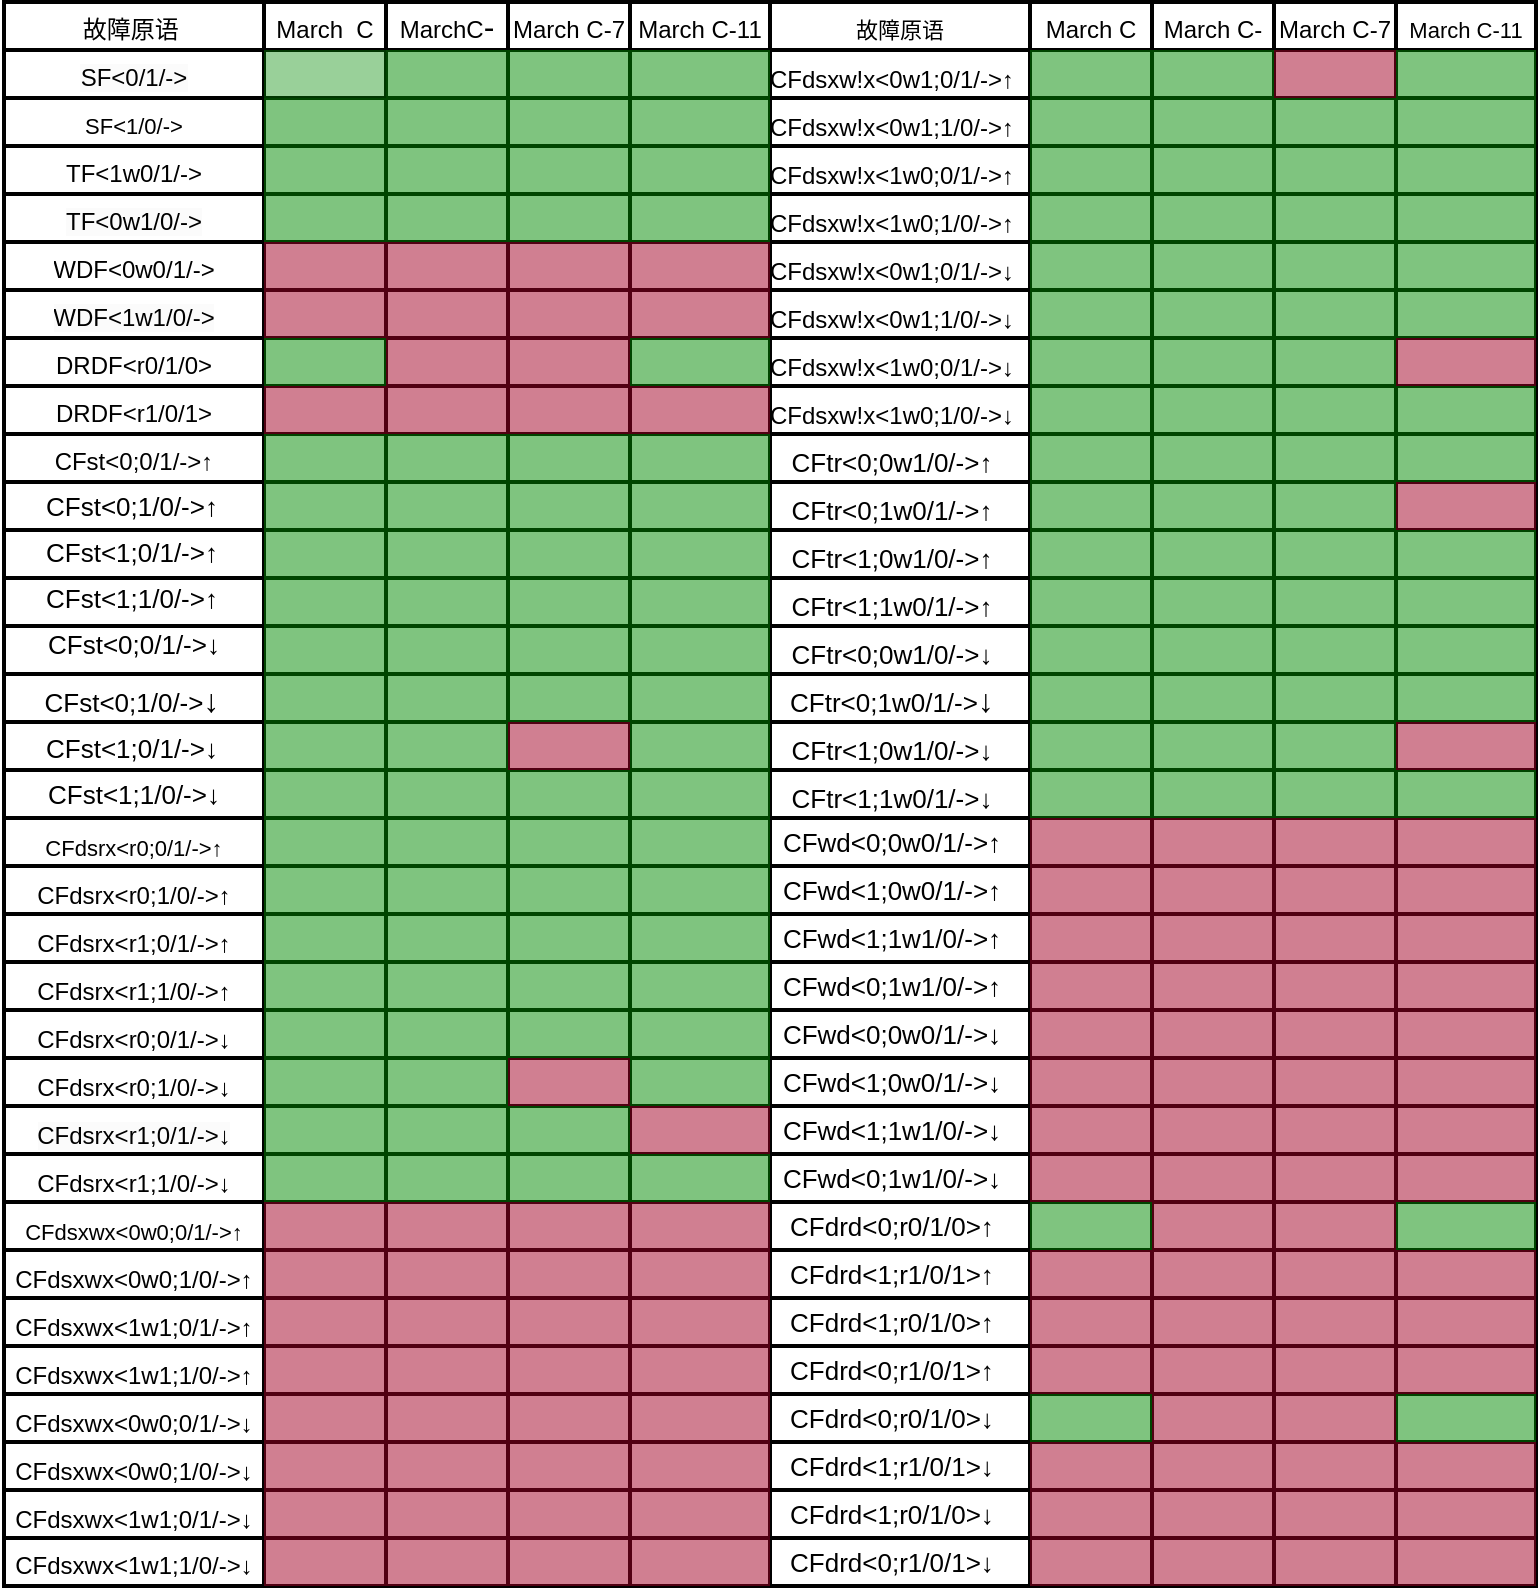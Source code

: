 <mxfile version="20.8.23" type="github">
  <diagram name="第 1 页" id="EnEn_gzBN3nwooASxOm4">
    <mxGraphModel dx="607" dy="796" grid="1" gridSize="10" guides="1" tooltips="1" connect="1" arrows="1" fold="1" page="1" pageScale="1" pageWidth="827" pageHeight="1169" math="0" shadow="0">
      <root>
        <mxCell id="0" />
        <mxCell id="1" parent="0" />
        <mxCell id="y9BiAnIGIjmYSg_J5t0n-1" value="" style="shape=table;startSize=0;container=1;collapsible=0;childLayout=tableLayout;fontSize=16;strokeWidth=2;" parent="1" vertex="1">
          <mxGeometry x="941" y="41" width="766" height="792" as="geometry" />
        </mxCell>
        <mxCell id="y9BiAnIGIjmYSg_J5t0n-2" value="" style="shape=tableRow;horizontal=0;startSize=0;swimlaneHead=0;swimlaneBody=0;strokeColor=inherit;top=0;left=0;bottom=0;right=0;collapsible=0;dropTarget=0;fillColor=none;points=[[0,0.5],[1,0.5]];portConstraint=eastwest;fontSize=16;strokeWidth=2;" parent="y9BiAnIGIjmYSg_J5t0n-1" vertex="1">
          <mxGeometry width="766" height="24" as="geometry" />
        </mxCell>
        <mxCell id="y9BiAnIGIjmYSg_J5t0n-3" value="&lt;font style=&quot;font-size: 12px;&quot;&gt;故障原语&amp;nbsp;&lt;/font&gt;" style="shape=partialRectangle;html=1;whiteSpace=wrap;connectable=0;strokeColor=inherit;overflow=hidden;fillColor=none;top=0;left=0;bottom=0;right=0;pointerEvents=1;fontSize=16;strokeWidth=2;" parent="y9BiAnIGIjmYSg_J5t0n-2" vertex="1">
          <mxGeometry width="130" height="24" as="geometry">
            <mxRectangle width="130" height="24" as="alternateBounds" />
          </mxGeometry>
        </mxCell>
        <mxCell id="y9BiAnIGIjmYSg_J5t0n-4" value="&lt;font style=&quot;font-size: 12px;&quot;&gt;March&amp;nbsp; C&lt;/font&gt;" style="shape=partialRectangle;html=1;whiteSpace=wrap;connectable=0;strokeColor=inherit;overflow=hidden;fillColor=none;top=0;left=0;bottom=0;right=0;pointerEvents=1;fontSize=16;strokeWidth=2;" parent="y9BiAnIGIjmYSg_J5t0n-2" vertex="1">
          <mxGeometry x="130" width="61" height="24" as="geometry">
            <mxRectangle width="61" height="24" as="alternateBounds" />
          </mxGeometry>
        </mxCell>
        <mxCell id="y9BiAnIGIjmYSg_J5t0n-5" value="&lt;font style=&quot;font-size: 12px;&quot;&gt;MarchC&lt;/font&gt;-" style="shape=partialRectangle;html=1;whiteSpace=wrap;connectable=0;strokeColor=inherit;overflow=hidden;fillColor=none;top=0;left=0;bottom=0;right=0;pointerEvents=1;fontSize=16;strokeWidth=2;" parent="y9BiAnIGIjmYSg_J5t0n-2" vertex="1">
          <mxGeometry x="191" width="61" height="24" as="geometry">
            <mxRectangle width="61" height="24" as="alternateBounds" />
          </mxGeometry>
        </mxCell>
        <mxCell id="y9BiAnIGIjmYSg_J5t0n-6" value="&lt;font style=&quot;font-size: 12px;&quot;&gt;March C-7&lt;/font&gt;" style="shape=partialRectangle;html=1;whiteSpace=wrap;connectable=0;strokeColor=inherit;overflow=hidden;fillColor=none;top=0;left=0;bottom=0;right=0;pointerEvents=1;fontSize=16;strokeWidth=2;" parent="y9BiAnIGIjmYSg_J5t0n-2" vertex="1">
          <mxGeometry x="252" width="61" height="24" as="geometry">
            <mxRectangle width="61" height="24" as="alternateBounds" />
          </mxGeometry>
        </mxCell>
        <mxCell id="y9BiAnIGIjmYSg_J5t0n-7" value="&lt;font style=&quot;font-size: 12px;&quot;&gt;March C-11&lt;/font&gt;" style="shape=partialRectangle;html=1;whiteSpace=wrap;connectable=0;strokeColor=inherit;overflow=hidden;fillColor=none;top=0;left=0;bottom=0;right=0;pointerEvents=1;fontSize=16;strokeWidth=2;" parent="y9BiAnIGIjmYSg_J5t0n-2" vertex="1">
          <mxGeometry x="313" width="70" height="24" as="geometry">
            <mxRectangle width="70" height="24" as="alternateBounds" />
          </mxGeometry>
        </mxCell>
        <mxCell id="y9BiAnIGIjmYSg_J5t0n-8" value="&lt;font style=&quot;font-size: 11px;&quot;&gt;故障原语&lt;/font&gt;" style="shape=partialRectangle;html=1;whiteSpace=wrap;connectable=0;strokeColor=inherit;overflow=hidden;fillColor=none;top=0;left=0;bottom=0;right=0;pointerEvents=1;fontSize=16;strokeWidth=2;" parent="y9BiAnIGIjmYSg_J5t0n-2" vertex="1">
          <mxGeometry x="383" width="130" height="24" as="geometry">
            <mxRectangle width="130" height="24" as="alternateBounds" />
          </mxGeometry>
        </mxCell>
        <mxCell id="y9BiAnIGIjmYSg_J5t0n-9" value="&lt;font style=&quot;font-size: 12px;&quot;&gt;March C&lt;/font&gt;" style="shape=partialRectangle;html=1;whiteSpace=wrap;connectable=0;strokeColor=inherit;overflow=hidden;fillColor=none;top=0;left=0;bottom=0;right=0;pointerEvents=1;fontSize=16;strokeWidth=2;" parent="y9BiAnIGIjmYSg_J5t0n-2" vertex="1">
          <mxGeometry x="513" width="61" height="24" as="geometry">
            <mxRectangle width="61" height="24" as="alternateBounds" />
          </mxGeometry>
        </mxCell>
        <mxCell id="y9BiAnIGIjmYSg_J5t0n-10" value="&lt;font style=&quot;font-size: 12px;&quot;&gt;March C-&lt;/font&gt;" style="shape=partialRectangle;html=1;whiteSpace=wrap;connectable=0;strokeColor=inherit;overflow=hidden;fillColor=none;top=0;left=0;bottom=0;right=0;pointerEvents=1;fontSize=16;strokeWidth=2;" parent="y9BiAnIGIjmYSg_J5t0n-2" vertex="1">
          <mxGeometry x="574" width="61" height="24" as="geometry">
            <mxRectangle width="61" height="24" as="alternateBounds" />
          </mxGeometry>
        </mxCell>
        <mxCell id="y9BiAnIGIjmYSg_J5t0n-11" value="&lt;font style=&quot;font-size: 12px;&quot;&gt;March C-7&lt;/font&gt;" style="shape=partialRectangle;html=1;whiteSpace=wrap;connectable=0;strokeColor=inherit;overflow=hidden;fillColor=none;top=0;left=0;bottom=0;right=0;pointerEvents=1;fontSize=16;strokeWidth=2;" parent="y9BiAnIGIjmYSg_J5t0n-2" vertex="1">
          <mxGeometry x="635" width="61" height="24" as="geometry">
            <mxRectangle width="61" height="24" as="alternateBounds" />
          </mxGeometry>
        </mxCell>
        <mxCell id="y9BiAnIGIjmYSg_J5t0n-12" value="&lt;font style=&quot;font-size: 11px;&quot;&gt;March C-11&lt;/font&gt;" style="shape=partialRectangle;html=1;whiteSpace=wrap;connectable=0;strokeColor=inherit;overflow=hidden;fillColor=none;top=0;left=0;bottom=0;right=0;pointerEvents=1;fontSize=16;strokeWidth=2;" parent="y9BiAnIGIjmYSg_J5t0n-2" vertex="1">
          <mxGeometry x="696" width="70" height="24" as="geometry">
            <mxRectangle width="70" height="24" as="alternateBounds" />
          </mxGeometry>
        </mxCell>
        <mxCell id="y9BiAnIGIjmYSg_J5t0n-13" value="" style="shape=tableRow;horizontal=0;startSize=0;swimlaneHead=0;swimlaneBody=0;strokeColor=inherit;top=0;left=0;bottom=0;right=0;collapsible=0;dropTarget=0;fillColor=none;points=[[0,0.5],[1,0.5]];portConstraint=eastwest;fontSize=16;strokeWidth=2;" parent="y9BiAnIGIjmYSg_J5t0n-1" vertex="1">
          <mxGeometry y="24" width="766" height="24" as="geometry" />
        </mxCell>
        <mxCell id="y9BiAnIGIjmYSg_J5t0n-14" value="&lt;font style=&quot;font-size: 12px;&quot;&gt;&lt;span style=&quot;color: rgb(0, 0, 0); font-family: Helvetica; font-style: normal; font-variant-ligatures: normal; font-variant-caps: normal; font-weight: 400; letter-spacing: normal; orphans: 2; text-align: center; text-indent: 0px; text-transform: none; widows: 2; word-spacing: 0px; -webkit-text-stroke-width: 0px; background-color: rgb(251, 251, 251); text-decoration-thickness: initial; text-decoration-style: initial; text-decoration-color: initial; float: none; display: inline !important;&quot;&gt;SF&amp;lt;0/1/-&amp;gt;&lt;/span&gt;&lt;br&gt;&lt;/font&gt;" style="shape=partialRectangle;html=1;whiteSpace=wrap;connectable=0;strokeColor=inherit;overflow=hidden;fillColor=none;top=0;left=0;bottom=0;right=0;pointerEvents=1;fontSize=16;strokeWidth=2;" parent="y9BiAnIGIjmYSg_J5t0n-13" vertex="1">
          <mxGeometry width="130" height="24" as="geometry">
            <mxRectangle width="130" height="24" as="alternateBounds" />
          </mxGeometry>
        </mxCell>
        <mxCell id="y9BiAnIGIjmYSg_J5t0n-15" value="" style="shape=partialRectangle;html=1;whiteSpace=wrap;connectable=0;strokeColor=#090b09;overflow=hidden;fillColor=#008a00;top=0;left=0;bottom=0;right=0;pointerEvents=1;fontSize=16;strokeWidth=2;fontColor=#ffffff;fillStyle=solid;opacity=40;" parent="y9BiAnIGIjmYSg_J5t0n-13" vertex="1">
          <mxGeometry x="130" width="61" height="24" as="geometry">
            <mxRectangle width="61" height="24" as="alternateBounds" />
          </mxGeometry>
        </mxCell>
        <mxCell id="y9BiAnIGIjmYSg_J5t0n-16" value="" style="shape=partialRectangle;html=1;whiteSpace=wrap;connectable=0;strokeColor=#005700;overflow=hidden;fillColor=#008a00;top=0;left=0;bottom=0;right=0;pointerEvents=1;fontSize=16;strokeWidth=2;fontColor=#ffffff;opacity=50;" parent="y9BiAnIGIjmYSg_J5t0n-13" vertex="1">
          <mxGeometry x="191" width="61" height="24" as="geometry">
            <mxRectangle width="61" height="24" as="alternateBounds" />
          </mxGeometry>
        </mxCell>
        <mxCell id="y9BiAnIGIjmYSg_J5t0n-17" style="shape=partialRectangle;html=1;whiteSpace=wrap;connectable=0;strokeColor=#005700;overflow=hidden;fillColor=#008a00;top=0;left=0;bottom=0;right=0;pointerEvents=1;fontSize=16;strokeWidth=2;fontColor=#ffffff;opacity=50;" parent="y9BiAnIGIjmYSg_J5t0n-13" vertex="1">
          <mxGeometry x="252" width="61" height="24" as="geometry">
            <mxRectangle width="61" height="24" as="alternateBounds" />
          </mxGeometry>
        </mxCell>
        <mxCell id="y9BiAnIGIjmYSg_J5t0n-18" style="shape=partialRectangle;html=1;whiteSpace=wrap;connectable=0;strokeColor=#005700;overflow=hidden;fillColor=#008a00;top=0;left=0;bottom=0;right=0;pointerEvents=1;fontSize=16;strokeWidth=2;fontColor=#ffffff;opacity=50;" parent="y9BiAnIGIjmYSg_J5t0n-13" vertex="1">
          <mxGeometry x="313" width="70" height="24" as="geometry">
            <mxRectangle width="70" height="24" as="alternateBounds" />
          </mxGeometry>
        </mxCell>
        <mxCell id="y9BiAnIGIjmYSg_J5t0n-19" style="shape=partialRectangle;html=1;whiteSpace=wrap;connectable=0;strokeColor=inherit;overflow=hidden;fillColor=none;top=0;left=0;bottom=0;right=0;pointerEvents=1;fontSize=16;strokeWidth=2;" parent="y9BiAnIGIjmYSg_J5t0n-13" vertex="1">
          <mxGeometry x="383" width="130" height="24" as="geometry">
            <mxRectangle width="130" height="24" as="alternateBounds" />
          </mxGeometry>
        </mxCell>
        <mxCell id="y9BiAnIGIjmYSg_J5t0n-20" style="shape=partialRectangle;html=1;whiteSpace=wrap;connectable=0;strokeColor=#005700;overflow=hidden;fillColor=#008a00;top=0;left=0;bottom=0;right=0;pointerEvents=1;fontSize=16;strokeWidth=2;fontColor=#ffffff;opacity=50;" parent="y9BiAnIGIjmYSg_J5t0n-13" vertex="1">
          <mxGeometry x="513" width="61" height="24" as="geometry">
            <mxRectangle width="61" height="24" as="alternateBounds" />
          </mxGeometry>
        </mxCell>
        <mxCell id="y9BiAnIGIjmYSg_J5t0n-21" style="shape=partialRectangle;html=1;whiteSpace=wrap;connectable=0;strokeColor=#005700;overflow=hidden;fillColor=#008a00;top=0;left=0;bottom=0;right=0;pointerEvents=1;fontSize=16;strokeWidth=2;fontColor=#ffffff;opacity=50;" parent="y9BiAnIGIjmYSg_J5t0n-13" vertex="1">
          <mxGeometry x="574" width="61" height="24" as="geometry">
            <mxRectangle width="61" height="24" as="alternateBounds" />
          </mxGeometry>
        </mxCell>
        <mxCell id="y9BiAnIGIjmYSg_J5t0n-22" style="shape=partialRectangle;html=1;whiteSpace=wrap;connectable=0;strokeColor=#6F0000;overflow=hidden;fillColor=#a20025;top=0;left=0;bottom=0;right=0;pointerEvents=1;fontSize=16;strokeWidth=2;fontColor=#ffffff;opacity=50;" parent="y9BiAnIGIjmYSg_J5t0n-13" vertex="1">
          <mxGeometry x="635" width="61" height="24" as="geometry">
            <mxRectangle width="61" height="24" as="alternateBounds" />
          </mxGeometry>
        </mxCell>
        <mxCell id="y9BiAnIGIjmYSg_J5t0n-23" style="shape=partialRectangle;html=1;whiteSpace=wrap;connectable=0;strokeColor=#005700;overflow=hidden;fillColor=#008a00;top=0;left=0;bottom=0;right=0;pointerEvents=1;fontSize=16;strokeWidth=2;fontColor=#ffffff;opacity=50;" parent="y9BiAnIGIjmYSg_J5t0n-13" vertex="1">
          <mxGeometry x="696" width="70" height="24" as="geometry">
            <mxRectangle width="70" height="24" as="alternateBounds" />
          </mxGeometry>
        </mxCell>
        <mxCell id="y9BiAnIGIjmYSg_J5t0n-24" value="" style="shape=tableRow;horizontal=0;startSize=0;swimlaneHead=0;swimlaneBody=0;strokeColor=inherit;top=0;left=0;bottom=0;right=0;collapsible=0;dropTarget=0;fillColor=none;points=[[0,0.5],[1,0.5]];portConstraint=eastwest;fontSize=16;strokeWidth=2;" parent="y9BiAnIGIjmYSg_J5t0n-1" vertex="1">
          <mxGeometry y="48" width="766" height="24" as="geometry" />
        </mxCell>
        <mxCell id="y9BiAnIGIjmYSg_J5t0n-25" value="&lt;font style=&quot;font-size: 11px;&quot;&gt;SF&amp;lt;1/0/-&amp;gt;&lt;/font&gt;" style="shape=partialRectangle;html=1;whiteSpace=wrap;connectable=0;strokeColor=inherit;overflow=hidden;fillColor=none;top=0;left=0;bottom=0;right=0;pointerEvents=1;fontSize=16;strokeWidth=2;" parent="y9BiAnIGIjmYSg_J5t0n-24" vertex="1">
          <mxGeometry width="130" height="24" as="geometry">
            <mxRectangle width="130" height="24" as="alternateBounds" />
          </mxGeometry>
        </mxCell>
        <mxCell id="y9BiAnIGIjmYSg_J5t0n-26" value="" style="shape=partialRectangle;html=1;whiteSpace=wrap;connectable=0;strokeColor=#005700;overflow=hidden;fillColor=#008a00;top=0;left=0;bottom=0;right=0;pointerEvents=1;fontSize=16;strokeWidth=2;fontColor=#ffffff;opacity=50;" parent="y9BiAnIGIjmYSg_J5t0n-24" vertex="1">
          <mxGeometry x="130" width="61" height="24" as="geometry">
            <mxRectangle width="61" height="24" as="alternateBounds" />
          </mxGeometry>
        </mxCell>
        <mxCell id="y9BiAnIGIjmYSg_J5t0n-27" value="" style="shape=partialRectangle;html=1;whiteSpace=wrap;connectable=0;strokeColor=#005700;overflow=hidden;fillColor=#008a00;top=0;left=0;bottom=0;right=0;pointerEvents=1;fontSize=16;strokeWidth=2;fontColor=#ffffff;opacity=50;" parent="y9BiAnIGIjmYSg_J5t0n-24" vertex="1">
          <mxGeometry x="191" width="61" height="24" as="geometry">
            <mxRectangle width="61" height="24" as="alternateBounds" />
          </mxGeometry>
        </mxCell>
        <mxCell id="y9BiAnIGIjmYSg_J5t0n-28" style="shape=partialRectangle;html=1;whiteSpace=wrap;connectable=0;strokeColor=#005700;overflow=hidden;fillColor=#008a00;top=0;left=0;bottom=0;right=0;pointerEvents=1;fontSize=16;strokeWidth=2;fontColor=#ffffff;opacity=50;" parent="y9BiAnIGIjmYSg_J5t0n-24" vertex="1">
          <mxGeometry x="252" width="61" height="24" as="geometry">
            <mxRectangle width="61" height="24" as="alternateBounds" />
          </mxGeometry>
        </mxCell>
        <mxCell id="y9BiAnIGIjmYSg_J5t0n-29" style="shape=partialRectangle;html=1;whiteSpace=wrap;connectable=0;strokeColor=#005700;overflow=hidden;fillColor=#008a00;top=0;left=0;bottom=0;right=0;pointerEvents=1;fontSize=16;strokeWidth=2;fontColor=#ffffff;opacity=50;" parent="y9BiAnIGIjmYSg_J5t0n-24" vertex="1">
          <mxGeometry x="313" width="70" height="24" as="geometry">
            <mxRectangle width="70" height="24" as="alternateBounds" />
          </mxGeometry>
        </mxCell>
        <mxCell id="y9BiAnIGIjmYSg_J5t0n-30" style="shape=partialRectangle;html=1;whiteSpace=wrap;connectable=0;strokeColor=inherit;overflow=hidden;fillColor=none;top=0;left=0;bottom=0;right=0;pointerEvents=1;fontSize=16;strokeWidth=2;" parent="y9BiAnIGIjmYSg_J5t0n-24" vertex="1">
          <mxGeometry x="383" width="130" height="24" as="geometry">
            <mxRectangle width="130" height="24" as="alternateBounds" />
          </mxGeometry>
        </mxCell>
        <mxCell id="y9BiAnIGIjmYSg_J5t0n-31" style="shape=partialRectangle;html=1;whiteSpace=wrap;connectable=0;strokeColor=#005700;overflow=hidden;fillColor=#008a00;top=0;left=0;bottom=0;right=0;pointerEvents=1;fontSize=16;strokeWidth=2;fontColor=#ffffff;opacity=50;" parent="y9BiAnIGIjmYSg_J5t0n-24" vertex="1">
          <mxGeometry x="513" width="61" height="24" as="geometry">
            <mxRectangle width="61" height="24" as="alternateBounds" />
          </mxGeometry>
        </mxCell>
        <mxCell id="y9BiAnIGIjmYSg_J5t0n-32" style="shape=partialRectangle;html=1;whiteSpace=wrap;connectable=0;strokeColor=#005700;overflow=hidden;fillColor=#008a00;top=0;left=0;bottom=0;right=0;pointerEvents=1;fontSize=16;strokeWidth=2;fontColor=#ffffff;opacity=50;" parent="y9BiAnIGIjmYSg_J5t0n-24" vertex="1">
          <mxGeometry x="574" width="61" height="24" as="geometry">
            <mxRectangle width="61" height="24" as="alternateBounds" />
          </mxGeometry>
        </mxCell>
        <mxCell id="y9BiAnIGIjmYSg_J5t0n-33" style="shape=partialRectangle;html=1;whiteSpace=wrap;connectable=0;strokeColor=#005700;overflow=hidden;fillColor=#008a00;top=0;left=0;bottom=0;right=0;pointerEvents=1;fontSize=16;strokeWidth=2;fontColor=#ffffff;opacity=50;" parent="y9BiAnIGIjmYSg_J5t0n-24" vertex="1">
          <mxGeometry x="635" width="61" height="24" as="geometry">
            <mxRectangle width="61" height="24" as="alternateBounds" />
          </mxGeometry>
        </mxCell>
        <mxCell id="y9BiAnIGIjmYSg_J5t0n-34" style="shape=partialRectangle;html=1;whiteSpace=wrap;connectable=0;strokeColor=#005700;overflow=hidden;fillColor=#008a00;top=0;left=0;bottom=0;right=0;pointerEvents=1;fontSize=16;strokeWidth=2;fontColor=#ffffff;opacity=50;" parent="y9BiAnIGIjmYSg_J5t0n-24" vertex="1">
          <mxGeometry x="696" width="70" height="24" as="geometry">
            <mxRectangle width="70" height="24" as="alternateBounds" />
          </mxGeometry>
        </mxCell>
        <mxCell id="y9BiAnIGIjmYSg_J5t0n-35" style="shape=tableRow;horizontal=0;startSize=0;swimlaneHead=0;swimlaneBody=0;strokeColor=inherit;top=0;left=0;bottom=0;right=0;collapsible=0;dropTarget=0;fillColor=none;points=[[0,0.5],[1,0.5]];portConstraint=eastwest;fontSize=16;strokeWidth=2;" parent="y9BiAnIGIjmYSg_J5t0n-1" vertex="1">
          <mxGeometry y="72" width="766" height="24" as="geometry" />
        </mxCell>
        <mxCell id="y9BiAnIGIjmYSg_J5t0n-36" value="&lt;font style=&quot;font-size: 12px;&quot;&gt;TF&amp;lt;1w0/1/-&amp;gt;&lt;/font&gt;" style="shape=partialRectangle;html=1;whiteSpace=wrap;connectable=0;strokeColor=inherit;overflow=hidden;fillColor=none;top=0;left=0;bottom=0;right=0;pointerEvents=1;fontSize=16;strokeWidth=2;" parent="y9BiAnIGIjmYSg_J5t0n-35" vertex="1">
          <mxGeometry width="130" height="24" as="geometry">
            <mxRectangle width="130" height="24" as="alternateBounds" />
          </mxGeometry>
        </mxCell>
        <mxCell id="y9BiAnIGIjmYSg_J5t0n-37" style="shape=partialRectangle;html=1;whiteSpace=wrap;connectable=0;strokeColor=#005700;overflow=hidden;fillColor=#008a00;top=0;left=0;bottom=0;right=0;pointerEvents=1;fontSize=16;strokeWidth=2;fontColor=#ffffff;opacity=50;" parent="y9BiAnIGIjmYSg_J5t0n-35" vertex="1">
          <mxGeometry x="130" width="61" height="24" as="geometry">
            <mxRectangle width="61" height="24" as="alternateBounds" />
          </mxGeometry>
        </mxCell>
        <mxCell id="y9BiAnIGIjmYSg_J5t0n-38" style="shape=partialRectangle;html=1;whiteSpace=wrap;connectable=0;strokeColor=#005700;overflow=hidden;fillColor=#008a00;top=0;left=0;bottom=0;right=0;pointerEvents=1;fontSize=16;strokeWidth=2;fontColor=#ffffff;opacity=50;" parent="y9BiAnIGIjmYSg_J5t0n-35" vertex="1">
          <mxGeometry x="191" width="61" height="24" as="geometry">
            <mxRectangle width="61" height="24" as="alternateBounds" />
          </mxGeometry>
        </mxCell>
        <mxCell id="y9BiAnIGIjmYSg_J5t0n-39" style="shape=partialRectangle;html=1;whiteSpace=wrap;connectable=0;strokeColor=#005700;overflow=hidden;fillColor=#008a00;top=0;left=0;bottom=0;right=0;pointerEvents=1;fontSize=16;strokeWidth=2;fontColor=#ffffff;opacity=50;" parent="y9BiAnIGIjmYSg_J5t0n-35" vertex="1">
          <mxGeometry x="252" width="61" height="24" as="geometry">
            <mxRectangle width="61" height="24" as="alternateBounds" />
          </mxGeometry>
        </mxCell>
        <mxCell id="y9BiAnIGIjmYSg_J5t0n-40" style="shape=partialRectangle;html=1;whiteSpace=wrap;connectable=0;strokeColor=#005700;overflow=hidden;fillColor=#008a00;top=0;left=0;bottom=0;right=0;pointerEvents=1;fontSize=16;strokeWidth=2;fontColor=#ffffff;opacity=50;" parent="y9BiAnIGIjmYSg_J5t0n-35" vertex="1">
          <mxGeometry x="313" width="70" height="24" as="geometry">
            <mxRectangle width="70" height="24" as="alternateBounds" />
          </mxGeometry>
        </mxCell>
        <mxCell id="y9BiAnIGIjmYSg_J5t0n-41" style="shape=partialRectangle;html=1;whiteSpace=wrap;connectable=0;strokeColor=inherit;overflow=hidden;fillColor=none;top=0;left=0;bottom=0;right=0;pointerEvents=1;fontSize=16;strokeWidth=2;" parent="y9BiAnIGIjmYSg_J5t0n-35" vertex="1">
          <mxGeometry x="383" width="130" height="24" as="geometry">
            <mxRectangle width="130" height="24" as="alternateBounds" />
          </mxGeometry>
        </mxCell>
        <mxCell id="y9BiAnIGIjmYSg_J5t0n-42" style="shape=partialRectangle;html=1;whiteSpace=wrap;connectable=0;strokeColor=#005700;overflow=hidden;fillColor=#008a00;top=0;left=0;bottom=0;right=0;pointerEvents=1;fontSize=16;strokeWidth=2;fontColor=#ffffff;opacity=50;" parent="y9BiAnIGIjmYSg_J5t0n-35" vertex="1">
          <mxGeometry x="513" width="61" height="24" as="geometry">
            <mxRectangle width="61" height="24" as="alternateBounds" />
          </mxGeometry>
        </mxCell>
        <mxCell id="y9BiAnIGIjmYSg_J5t0n-43" style="shape=partialRectangle;html=1;whiteSpace=wrap;connectable=0;strokeColor=#005700;overflow=hidden;fillColor=#008a00;top=0;left=0;bottom=0;right=0;pointerEvents=1;fontSize=16;strokeWidth=2;fontColor=#ffffff;opacity=50;" parent="y9BiAnIGIjmYSg_J5t0n-35" vertex="1">
          <mxGeometry x="574" width="61" height="24" as="geometry">
            <mxRectangle width="61" height="24" as="alternateBounds" />
          </mxGeometry>
        </mxCell>
        <mxCell id="y9BiAnIGIjmYSg_J5t0n-44" style="shape=partialRectangle;html=1;whiteSpace=wrap;connectable=0;strokeColor=#005700;overflow=hidden;fillColor=#008a00;top=0;left=0;bottom=0;right=0;pointerEvents=1;fontSize=16;strokeWidth=2;fontColor=#ffffff;opacity=50;" parent="y9BiAnIGIjmYSg_J5t0n-35" vertex="1">
          <mxGeometry x="635" width="61" height="24" as="geometry">
            <mxRectangle width="61" height="24" as="alternateBounds" />
          </mxGeometry>
        </mxCell>
        <mxCell id="y9BiAnIGIjmYSg_J5t0n-45" style="shape=partialRectangle;html=1;whiteSpace=wrap;connectable=0;strokeColor=#005700;overflow=hidden;fillColor=#008a00;top=0;left=0;bottom=0;right=0;pointerEvents=1;fontSize=16;strokeWidth=2;fontColor=#ffffff;opacity=50;" parent="y9BiAnIGIjmYSg_J5t0n-35" vertex="1">
          <mxGeometry x="696" width="70" height="24" as="geometry">
            <mxRectangle width="70" height="24" as="alternateBounds" />
          </mxGeometry>
        </mxCell>
        <mxCell id="y9BiAnIGIjmYSg_J5t0n-46" style="shape=tableRow;horizontal=0;startSize=0;swimlaneHead=0;swimlaneBody=0;strokeColor=inherit;top=0;left=0;bottom=0;right=0;collapsible=0;dropTarget=0;fillColor=none;points=[[0,0.5],[1,0.5]];portConstraint=eastwest;fontSize=16;strokeWidth=2;" parent="y9BiAnIGIjmYSg_J5t0n-1" vertex="1">
          <mxGeometry y="96" width="766" height="24" as="geometry" />
        </mxCell>
        <mxCell id="y9BiAnIGIjmYSg_J5t0n-47" value="&lt;font style=&quot;font-size: 12px;&quot;&gt;&lt;span style=&quot;color: rgb(0, 0, 0); font-family: Helvetica; font-style: normal; font-variant-ligatures: normal; font-variant-caps: normal; font-weight: 400; letter-spacing: normal; orphans: 2; text-align: center; text-indent: 0px; text-transform: none; widows: 2; word-spacing: 0px; -webkit-text-stroke-width: 0px; background-color: rgb(251, 251, 251); text-decoration-thickness: initial; text-decoration-style: initial; text-decoration-color: initial; float: none; display: inline !important;&quot;&gt;TF&amp;lt;0w1/0/-&amp;gt;&lt;/span&gt;&lt;br&gt;&lt;/font&gt;" style="shape=partialRectangle;html=1;whiteSpace=wrap;connectable=0;strokeColor=inherit;overflow=hidden;fillColor=none;top=0;left=0;bottom=0;right=0;pointerEvents=1;fontSize=16;strokeWidth=2;" parent="y9BiAnIGIjmYSg_J5t0n-46" vertex="1">
          <mxGeometry width="130" height="24" as="geometry">
            <mxRectangle width="130" height="24" as="alternateBounds" />
          </mxGeometry>
        </mxCell>
        <mxCell id="y9BiAnIGIjmYSg_J5t0n-48" style="shape=partialRectangle;html=1;whiteSpace=wrap;connectable=0;strokeColor=#005700;overflow=hidden;fillColor=#008a00;top=0;left=0;bottom=0;right=0;pointerEvents=1;fontSize=16;strokeWidth=2;fontColor=#ffffff;opacity=50;" parent="y9BiAnIGIjmYSg_J5t0n-46" vertex="1">
          <mxGeometry x="130" width="61" height="24" as="geometry">
            <mxRectangle width="61" height="24" as="alternateBounds" />
          </mxGeometry>
        </mxCell>
        <mxCell id="y9BiAnIGIjmYSg_J5t0n-49" style="shape=partialRectangle;html=1;whiteSpace=wrap;connectable=0;strokeColor=#005700;overflow=hidden;fillColor=#008a00;top=0;left=0;bottom=0;right=0;pointerEvents=1;fontSize=16;strokeWidth=2;fontColor=#ffffff;opacity=50;" parent="y9BiAnIGIjmYSg_J5t0n-46" vertex="1">
          <mxGeometry x="191" width="61" height="24" as="geometry">
            <mxRectangle width="61" height="24" as="alternateBounds" />
          </mxGeometry>
        </mxCell>
        <mxCell id="y9BiAnIGIjmYSg_J5t0n-50" style="shape=partialRectangle;html=1;whiteSpace=wrap;connectable=0;strokeColor=#005700;overflow=hidden;fillColor=#008a00;top=0;left=0;bottom=0;right=0;pointerEvents=1;fontSize=16;strokeWidth=2;fontColor=#ffffff;opacity=50;" parent="y9BiAnIGIjmYSg_J5t0n-46" vertex="1">
          <mxGeometry x="252" width="61" height="24" as="geometry">
            <mxRectangle width="61" height="24" as="alternateBounds" />
          </mxGeometry>
        </mxCell>
        <mxCell id="y9BiAnIGIjmYSg_J5t0n-51" style="shape=partialRectangle;html=1;whiteSpace=wrap;connectable=0;strokeColor=#005700;overflow=hidden;fillColor=#008a00;top=0;left=0;bottom=0;right=0;pointerEvents=1;fontSize=16;strokeWidth=2;fontColor=#ffffff;opacity=50;" parent="y9BiAnIGIjmYSg_J5t0n-46" vertex="1">
          <mxGeometry x="313" width="70" height="24" as="geometry">
            <mxRectangle width="70" height="24" as="alternateBounds" />
          </mxGeometry>
        </mxCell>
        <mxCell id="y9BiAnIGIjmYSg_J5t0n-52" style="shape=partialRectangle;html=1;whiteSpace=wrap;connectable=0;strokeColor=inherit;overflow=hidden;fillColor=none;top=0;left=0;bottom=0;right=0;pointerEvents=1;fontSize=16;strokeWidth=2;" parent="y9BiAnIGIjmYSg_J5t0n-46" vertex="1">
          <mxGeometry x="383" width="130" height="24" as="geometry">
            <mxRectangle width="130" height="24" as="alternateBounds" />
          </mxGeometry>
        </mxCell>
        <mxCell id="y9BiAnIGIjmYSg_J5t0n-53" style="shape=partialRectangle;html=1;whiteSpace=wrap;connectable=0;strokeColor=#005700;overflow=hidden;fillColor=#008a00;top=0;left=0;bottom=0;right=0;pointerEvents=1;fontSize=16;strokeWidth=2;fontColor=#ffffff;opacity=50;" parent="y9BiAnIGIjmYSg_J5t0n-46" vertex="1">
          <mxGeometry x="513" width="61" height="24" as="geometry">
            <mxRectangle width="61" height="24" as="alternateBounds" />
          </mxGeometry>
        </mxCell>
        <mxCell id="y9BiAnIGIjmYSg_J5t0n-54" style="shape=partialRectangle;html=1;whiteSpace=wrap;connectable=0;strokeColor=#005700;overflow=hidden;fillColor=#008a00;top=0;left=0;bottom=0;right=0;pointerEvents=1;fontSize=16;strokeWidth=2;fontColor=#ffffff;opacity=50;" parent="y9BiAnIGIjmYSg_J5t0n-46" vertex="1">
          <mxGeometry x="574" width="61" height="24" as="geometry">
            <mxRectangle width="61" height="24" as="alternateBounds" />
          </mxGeometry>
        </mxCell>
        <mxCell id="y9BiAnIGIjmYSg_J5t0n-55" style="shape=partialRectangle;html=1;whiteSpace=wrap;connectable=0;strokeColor=#005700;overflow=hidden;fillColor=#008a00;top=0;left=0;bottom=0;right=0;pointerEvents=1;fontSize=16;strokeWidth=2;fontColor=#ffffff;opacity=50;" parent="y9BiAnIGIjmYSg_J5t0n-46" vertex="1">
          <mxGeometry x="635" width="61" height="24" as="geometry">
            <mxRectangle width="61" height="24" as="alternateBounds" />
          </mxGeometry>
        </mxCell>
        <mxCell id="y9BiAnIGIjmYSg_J5t0n-56" style="shape=partialRectangle;html=1;whiteSpace=wrap;connectable=0;strokeColor=#005700;overflow=hidden;fillColor=#008a00;top=0;left=0;bottom=0;right=0;pointerEvents=1;fontSize=16;strokeWidth=2;fontColor=#ffffff;opacity=50;" parent="y9BiAnIGIjmYSg_J5t0n-46" vertex="1">
          <mxGeometry x="696" width="70" height="24" as="geometry">
            <mxRectangle width="70" height="24" as="alternateBounds" />
          </mxGeometry>
        </mxCell>
        <mxCell id="y9BiAnIGIjmYSg_J5t0n-57" style="shape=tableRow;horizontal=0;startSize=0;swimlaneHead=0;swimlaneBody=0;strokeColor=inherit;top=0;left=0;bottom=0;right=0;collapsible=0;dropTarget=0;fillColor=none;points=[[0,0.5],[1,0.5]];portConstraint=eastwest;fontSize=16;strokeWidth=2;" parent="y9BiAnIGIjmYSg_J5t0n-1" vertex="1">
          <mxGeometry y="120" width="766" height="24" as="geometry" />
        </mxCell>
        <mxCell id="y9BiAnIGIjmYSg_J5t0n-58" value="&lt;font style=&quot;font-size: 12px;&quot;&gt;WDF&amp;lt;0w0/1/-&amp;gt;&lt;/font&gt;" style="shape=partialRectangle;html=1;whiteSpace=wrap;connectable=0;strokeColor=inherit;overflow=hidden;fillColor=none;top=0;left=0;bottom=0;right=0;pointerEvents=1;fontSize=16;strokeWidth=2;" parent="y9BiAnIGIjmYSg_J5t0n-57" vertex="1">
          <mxGeometry width="130" height="24" as="geometry">
            <mxRectangle width="130" height="24" as="alternateBounds" />
          </mxGeometry>
        </mxCell>
        <mxCell id="y9BiAnIGIjmYSg_J5t0n-59" style="shape=partialRectangle;html=1;whiteSpace=wrap;connectable=0;strokeColor=#6F0000;overflow=hidden;fillColor=#a20025;top=0;left=0;bottom=0;right=0;pointerEvents=1;fontSize=16;strokeWidth=2;opacity=50;fontColor=#ffffff;" parent="y9BiAnIGIjmYSg_J5t0n-57" vertex="1">
          <mxGeometry x="130" width="61" height="24" as="geometry">
            <mxRectangle width="61" height="24" as="alternateBounds" />
          </mxGeometry>
        </mxCell>
        <mxCell id="y9BiAnIGIjmYSg_J5t0n-60" style="shape=partialRectangle;html=1;whiteSpace=wrap;connectable=0;strokeColor=#6F0000;overflow=hidden;fillColor=#a20025;top=0;left=0;bottom=0;right=0;pointerEvents=1;fontSize=16;strokeWidth=2;fontColor=#ffffff;opacity=50;" parent="y9BiAnIGIjmYSg_J5t0n-57" vertex="1">
          <mxGeometry x="191" width="61" height="24" as="geometry">
            <mxRectangle width="61" height="24" as="alternateBounds" />
          </mxGeometry>
        </mxCell>
        <mxCell id="y9BiAnIGIjmYSg_J5t0n-61" style="shape=partialRectangle;html=1;whiteSpace=wrap;connectable=0;strokeColor=#6F0000;overflow=hidden;fillColor=#a20025;top=0;left=0;bottom=0;right=0;pointerEvents=1;fontSize=16;strokeWidth=2;fontColor=#ffffff;opacity=50;" parent="y9BiAnIGIjmYSg_J5t0n-57" vertex="1">
          <mxGeometry x="252" width="61" height="24" as="geometry">
            <mxRectangle width="61" height="24" as="alternateBounds" />
          </mxGeometry>
        </mxCell>
        <mxCell id="y9BiAnIGIjmYSg_J5t0n-62" style="shape=partialRectangle;html=1;whiteSpace=wrap;connectable=0;strokeColor=#6F0000;overflow=hidden;fillColor=#a20025;top=0;left=0;bottom=0;right=0;pointerEvents=1;fontSize=16;strokeWidth=2;fontColor=#ffffff;opacity=50;" parent="y9BiAnIGIjmYSg_J5t0n-57" vertex="1">
          <mxGeometry x="313" width="70" height="24" as="geometry">
            <mxRectangle width="70" height="24" as="alternateBounds" />
          </mxGeometry>
        </mxCell>
        <mxCell id="y9BiAnIGIjmYSg_J5t0n-63" style="shape=partialRectangle;html=1;whiteSpace=wrap;connectable=0;strokeColor=inherit;overflow=hidden;fillColor=none;top=0;left=0;bottom=0;right=0;pointerEvents=1;fontSize=16;strokeWidth=2;" parent="y9BiAnIGIjmYSg_J5t0n-57" vertex="1">
          <mxGeometry x="383" width="130" height="24" as="geometry">
            <mxRectangle width="130" height="24" as="alternateBounds" />
          </mxGeometry>
        </mxCell>
        <mxCell id="y9BiAnIGIjmYSg_J5t0n-64" style="shape=partialRectangle;html=1;whiteSpace=wrap;connectable=0;strokeColor=#005700;overflow=hidden;fillColor=#008a00;top=0;left=0;bottom=0;right=0;pointerEvents=1;fontSize=16;strokeWidth=2;fontColor=#ffffff;opacity=50;" parent="y9BiAnIGIjmYSg_J5t0n-57" vertex="1">
          <mxGeometry x="513" width="61" height="24" as="geometry">
            <mxRectangle width="61" height="24" as="alternateBounds" />
          </mxGeometry>
        </mxCell>
        <mxCell id="y9BiAnIGIjmYSg_J5t0n-65" style="shape=partialRectangle;html=1;whiteSpace=wrap;connectable=0;strokeColor=#005700;overflow=hidden;fillColor=#008a00;top=0;left=0;bottom=0;right=0;pointerEvents=1;fontSize=16;strokeWidth=2;fontColor=#ffffff;opacity=50;" parent="y9BiAnIGIjmYSg_J5t0n-57" vertex="1">
          <mxGeometry x="574" width="61" height="24" as="geometry">
            <mxRectangle width="61" height="24" as="alternateBounds" />
          </mxGeometry>
        </mxCell>
        <mxCell id="y9BiAnIGIjmYSg_J5t0n-66" style="shape=partialRectangle;html=1;whiteSpace=wrap;connectable=0;strokeColor=#005700;overflow=hidden;fillColor=#008a00;top=0;left=0;bottom=0;right=0;pointerEvents=1;fontSize=16;strokeWidth=2;fontColor=#ffffff;opacity=50;" parent="y9BiAnIGIjmYSg_J5t0n-57" vertex="1">
          <mxGeometry x="635" width="61" height="24" as="geometry">
            <mxRectangle width="61" height="24" as="alternateBounds" />
          </mxGeometry>
        </mxCell>
        <mxCell id="y9BiAnIGIjmYSg_J5t0n-67" style="shape=partialRectangle;html=1;whiteSpace=wrap;connectable=0;strokeColor=#005700;overflow=hidden;fillColor=#008a00;top=0;left=0;bottom=0;right=0;pointerEvents=1;fontSize=16;strokeWidth=2;fontColor=#ffffff;opacity=50;" parent="y9BiAnIGIjmYSg_J5t0n-57" vertex="1">
          <mxGeometry x="696" width="70" height="24" as="geometry">
            <mxRectangle width="70" height="24" as="alternateBounds" />
          </mxGeometry>
        </mxCell>
        <mxCell id="y9BiAnIGIjmYSg_J5t0n-68" style="shape=tableRow;horizontal=0;startSize=0;swimlaneHead=0;swimlaneBody=0;strokeColor=inherit;top=0;left=0;bottom=0;right=0;collapsible=0;dropTarget=0;fillColor=none;points=[[0,0.5],[1,0.5]];portConstraint=eastwest;fontSize=16;strokeWidth=2;" parent="y9BiAnIGIjmYSg_J5t0n-1" vertex="1">
          <mxGeometry y="144" width="766" height="24" as="geometry" />
        </mxCell>
        <mxCell id="y9BiAnIGIjmYSg_J5t0n-69" value="&lt;font style=&quot;font-size: 12px;&quot;&gt;&lt;span style=&quot;color: rgb(0, 0, 0); font-family: Helvetica; font-style: normal; font-variant-ligatures: normal; font-variant-caps: normal; font-weight: 400; letter-spacing: normal; orphans: 2; text-align: center; text-indent: 0px; text-transform: none; widows: 2; word-spacing: 0px; -webkit-text-stroke-width: 0px; background-color: rgb(251, 251, 251); text-decoration-thickness: initial; text-decoration-style: initial; text-decoration-color: initial; float: none; display: inline !important;&quot;&gt;WDF&amp;lt;1w1/0/-&amp;gt;&lt;/span&gt;&lt;br&gt;&lt;/font&gt;" style="shape=partialRectangle;html=1;whiteSpace=wrap;connectable=0;strokeColor=inherit;overflow=hidden;fillColor=none;top=0;left=0;bottom=0;right=0;pointerEvents=1;fontSize=16;strokeWidth=2;" parent="y9BiAnIGIjmYSg_J5t0n-68" vertex="1">
          <mxGeometry width="130" height="24" as="geometry">
            <mxRectangle width="130" height="24" as="alternateBounds" />
          </mxGeometry>
        </mxCell>
        <mxCell id="y9BiAnIGIjmYSg_J5t0n-70" style="shape=partialRectangle;html=1;whiteSpace=wrap;connectable=0;strokeColor=#6F0000;overflow=hidden;fillColor=#a20025;top=0;left=0;bottom=0;right=0;pointerEvents=1;fontSize=16;strokeWidth=2;fontColor=#ffffff;opacity=50;" parent="y9BiAnIGIjmYSg_J5t0n-68" vertex="1">
          <mxGeometry x="130" width="61" height="24" as="geometry">
            <mxRectangle width="61" height="24" as="alternateBounds" />
          </mxGeometry>
        </mxCell>
        <mxCell id="y9BiAnIGIjmYSg_J5t0n-71" style="shape=partialRectangle;html=1;whiteSpace=wrap;connectable=0;strokeColor=#6F0000;overflow=hidden;fillColor=#a20025;top=0;left=0;bottom=0;right=0;pointerEvents=1;fontSize=16;strokeWidth=2;fontColor=#ffffff;opacity=50;" parent="y9BiAnIGIjmYSg_J5t0n-68" vertex="1">
          <mxGeometry x="191" width="61" height="24" as="geometry">
            <mxRectangle width="61" height="24" as="alternateBounds" />
          </mxGeometry>
        </mxCell>
        <mxCell id="y9BiAnIGIjmYSg_J5t0n-72" style="shape=partialRectangle;html=1;whiteSpace=wrap;connectable=0;strokeColor=#6F0000;overflow=hidden;fillColor=#a20025;top=0;left=0;bottom=0;right=0;pointerEvents=1;fontSize=16;strokeWidth=2;fontColor=#ffffff;opacity=50;" parent="y9BiAnIGIjmYSg_J5t0n-68" vertex="1">
          <mxGeometry x="252" width="61" height="24" as="geometry">
            <mxRectangle width="61" height="24" as="alternateBounds" />
          </mxGeometry>
        </mxCell>
        <mxCell id="y9BiAnIGIjmYSg_J5t0n-73" style="shape=partialRectangle;html=1;whiteSpace=wrap;connectable=0;strokeColor=#6F0000;overflow=hidden;fillColor=#a20025;top=0;left=0;bottom=0;right=0;pointerEvents=1;fontSize=16;strokeWidth=2;fontColor=#ffffff;opacity=50;" parent="y9BiAnIGIjmYSg_J5t0n-68" vertex="1">
          <mxGeometry x="313" width="70" height="24" as="geometry">
            <mxRectangle width="70" height="24" as="alternateBounds" />
          </mxGeometry>
        </mxCell>
        <mxCell id="y9BiAnIGIjmYSg_J5t0n-74" style="shape=partialRectangle;html=1;whiteSpace=wrap;connectable=0;strokeColor=inherit;overflow=hidden;fillColor=none;top=0;left=0;bottom=0;right=0;pointerEvents=1;fontSize=16;strokeWidth=2;" parent="y9BiAnIGIjmYSg_J5t0n-68" vertex="1">
          <mxGeometry x="383" width="130" height="24" as="geometry">
            <mxRectangle width="130" height="24" as="alternateBounds" />
          </mxGeometry>
        </mxCell>
        <mxCell id="y9BiAnIGIjmYSg_J5t0n-75" style="shape=partialRectangle;html=1;whiteSpace=wrap;connectable=0;strokeColor=#005700;overflow=hidden;fillColor=#008a00;top=0;left=0;bottom=0;right=0;pointerEvents=1;fontSize=16;strokeWidth=2;fontColor=#ffffff;opacity=50;" parent="y9BiAnIGIjmYSg_J5t0n-68" vertex="1">
          <mxGeometry x="513" width="61" height="24" as="geometry">
            <mxRectangle width="61" height="24" as="alternateBounds" />
          </mxGeometry>
        </mxCell>
        <mxCell id="y9BiAnIGIjmYSg_J5t0n-76" style="shape=partialRectangle;html=1;whiteSpace=wrap;connectable=0;strokeColor=#005700;overflow=hidden;fillColor=#008a00;top=0;left=0;bottom=0;right=0;pointerEvents=1;fontSize=16;strokeWidth=2;fontColor=#ffffff;opacity=50;" parent="y9BiAnIGIjmYSg_J5t0n-68" vertex="1">
          <mxGeometry x="574" width="61" height="24" as="geometry">
            <mxRectangle width="61" height="24" as="alternateBounds" />
          </mxGeometry>
        </mxCell>
        <mxCell id="y9BiAnIGIjmYSg_J5t0n-77" style="shape=partialRectangle;html=1;whiteSpace=wrap;connectable=0;strokeColor=#005700;overflow=hidden;fillColor=#008a00;top=0;left=0;bottom=0;right=0;pointerEvents=1;fontSize=16;strokeWidth=2;fontColor=#ffffff;opacity=50;" parent="y9BiAnIGIjmYSg_J5t0n-68" vertex="1">
          <mxGeometry x="635" width="61" height="24" as="geometry">
            <mxRectangle width="61" height="24" as="alternateBounds" />
          </mxGeometry>
        </mxCell>
        <mxCell id="y9BiAnIGIjmYSg_J5t0n-78" style="shape=partialRectangle;html=1;whiteSpace=wrap;connectable=0;strokeColor=#005700;overflow=hidden;fillColor=#008a00;top=0;left=0;bottom=0;right=0;pointerEvents=1;fontSize=16;strokeWidth=2;fontColor=#ffffff;opacity=50;" parent="y9BiAnIGIjmYSg_J5t0n-68" vertex="1">
          <mxGeometry x="696" width="70" height="24" as="geometry">
            <mxRectangle width="70" height="24" as="alternateBounds" />
          </mxGeometry>
        </mxCell>
        <mxCell id="y9BiAnIGIjmYSg_J5t0n-79" style="shape=tableRow;horizontal=0;startSize=0;swimlaneHead=0;swimlaneBody=0;strokeColor=inherit;top=0;left=0;bottom=0;right=0;collapsible=0;dropTarget=0;fillColor=none;points=[[0,0.5],[1,0.5]];portConstraint=eastwest;fontSize=16;strokeWidth=2;" parent="y9BiAnIGIjmYSg_J5t0n-1" vertex="1">
          <mxGeometry y="168" width="766" height="24" as="geometry" />
        </mxCell>
        <mxCell id="y9BiAnIGIjmYSg_J5t0n-80" value="&lt;font style=&quot;font-size: 12px;&quot;&gt;DRDF&amp;lt;r0/1/0&amp;gt;&lt;/font&gt;" style="shape=partialRectangle;html=1;whiteSpace=wrap;connectable=0;strokeColor=inherit;overflow=hidden;fillColor=none;top=0;left=0;bottom=0;right=0;pointerEvents=1;fontSize=16;strokeWidth=2;" parent="y9BiAnIGIjmYSg_J5t0n-79" vertex="1">
          <mxGeometry width="130" height="24" as="geometry">
            <mxRectangle width="130" height="24" as="alternateBounds" />
          </mxGeometry>
        </mxCell>
        <mxCell id="y9BiAnIGIjmYSg_J5t0n-81" style="shape=partialRectangle;html=1;whiteSpace=wrap;connectable=0;strokeColor=#005700;overflow=hidden;fillColor=#008a00;top=0;left=0;bottom=0;right=0;pointerEvents=1;fontSize=16;strokeWidth=2;fontColor=#ffffff;opacity=50;" parent="y9BiAnIGIjmYSg_J5t0n-79" vertex="1">
          <mxGeometry x="130" width="61" height="24" as="geometry">
            <mxRectangle width="61" height="24" as="alternateBounds" />
          </mxGeometry>
        </mxCell>
        <mxCell id="y9BiAnIGIjmYSg_J5t0n-82" style="shape=partialRectangle;html=1;whiteSpace=wrap;connectable=0;strokeColor=#6F0000;overflow=hidden;fillColor=#a20025;top=0;left=0;bottom=0;right=0;pointerEvents=1;fontSize=16;strokeWidth=2;fontColor=#ffffff;opacity=50;" parent="y9BiAnIGIjmYSg_J5t0n-79" vertex="1">
          <mxGeometry x="191" width="61" height="24" as="geometry">
            <mxRectangle width="61" height="24" as="alternateBounds" />
          </mxGeometry>
        </mxCell>
        <mxCell id="y9BiAnIGIjmYSg_J5t0n-83" style="shape=partialRectangle;html=1;whiteSpace=wrap;connectable=0;strokeColor=#6F0000;overflow=hidden;fillColor=#a20025;top=0;left=0;bottom=0;right=0;pointerEvents=1;fontSize=16;strokeWidth=2;fontColor=#ffffff;opacity=50;" parent="y9BiAnIGIjmYSg_J5t0n-79" vertex="1">
          <mxGeometry x="252" width="61" height="24" as="geometry">
            <mxRectangle width="61" height="24" as="alternateBounds" />
          </mxGeometry>
        </mxCell>
        <mxCell id="y9BiAnIGIjmYSg_J5t0n-84" style="shape=partialRectangle;html=1;whiteSpace=wrap;connectable=0;strokeColor=#005700;overflow=hidden;fillColor=#008a00;top=0;left=0;bottom=0;right=0;pointerEvents=1;fontSize=16;strokeWidth=2;fontColor=#ffffff;opacity=50;" parent="y9BiAnIGIjmYSg_J5t0n-79" vertex="1">
          <mxGeometry x="313" width="70" height="24" as="geometry">
            <mxRectangle width="70" height="24" as="alternateBounds" />
          </mxGeometry>
        </mxCell>
        <mxCell id="y9BiAnIGIjmYSg_J5t0n-85" style="shape=partialRectangle;html=1;whiteSpace=wrap;connectable=0;strokeColor=inherit;overflow=hidden;fillColor=none;top=0;left=0;bottom=0;right=0;pointerEvents=1;fontSize=16;strokeWidth=2;" parent="y9BiAnIGIjmYSg_J5t0n-79" vertex="1">
          <mxGeometry x="383" width="130" height="24" as="geometry">
            <mxRectangle width="130" height="24" as="alternateBounds" />
          </mxGeometry>
        </mxCell>
        <mxCell id="y9BiAnIGIjmYSg_J5t0n-86" style="shape=partialRectangle;html=1;whiteSpace=wrap;connectable=0;strokeColor=#005700;overflow=hidden;fillColor=#008a00;top=0;left=0;bottom=0;right=0;pointerEvents=1;fontSize=16;strokeWidth=2;fontColor=#ffffff;opacity=50;" parent="y9BiAnIGIjmYSg_J5t0n-79" vertex="1">
          <mxGeometry x="513" width="61" height="24" as="geometry">
            <mxRectangle width="61" height="24" as="alternateBounds" />
          </mxGeometry>
        </mxCell>
        <mxCell id="y9BiAnIGIjmYSg_J5t0n-87" style="shape=partialRectangle;html=1;whiteSpace=wrap;connectable=0;strokeColor=#005700;overflow=hidden;fillColor=#008a00;top=0;left=0;bottom=0;right=0;pointerEvents=1;fontSize=16;strokeWidth=2;fontColor=#ffffff;opacity=50;" parent="y9BiAnIGIjmYSg_J5t0n-79" vertex="1">
          <mxGeometry x="574" width="61" height="24" as="geometry">
            <mxRectangle width="61" height="24" as="alternateBounds" />
          </mxGeometry>
        </mxCell>
        <mxCell id="y9BiAnIGIjmYSg_J5t0n-88" style="shape=partialRectangle;html=1;whiteSpace=wrap;connectable=0;strokeColor=#005700;overflow=hidden;fillColor=#008a00;top=0;left=0;bottom=0;right=0;pointerEvents=1;fontSize=16;strokeWidth=2;fontColor=#ffffff;opacity=50;" parent="y9BiAnIGIjmYSg_J5t0n-79" vertex="1">
          <mxGeometry x="635" width="61" height="24" as="geometry">
            <mxRectangle width="61" height="24" as="alternateBounds" />
          </mxGeometry>
        </mxCell>
        <mxCell id="y9BiAnIGIjmYSg_J5t0n-89" style="shape=partialRectangle;html=1;whiteSpace=wrap;connectable=0;strokeColor=#6F0000;overflow=hidden;fillColor=#a20025;top=0;left=0;bottom=0;right=0;pointerEvents=1;fontSize=16;strokeWidth=2;fontColor=#ffffff;opacity=50;" parent="y9BiAnIGIjmYSg_J5t0n-79" vertex="1">
          <mxGeometry x="696" width="70" height="24" as="geometry">
            <mxRectangle width="70" height="24" as="alternateBounds" />
          </mxGeometry>
        </mxCell>
        <mxCell id="y9BiAnIGIjmYSg_J5t0n-90" style="shape=tableRow;horizontal=0;startSize=0;swimlaneHead=0;swimlaneBody=0;strokeColor=inherit;top=0;left=0;bottom=0;right=0;collapsible=0;dropTarget=0;fillColor=none;points=[[0,0.5],[1,0.5]];portConstraint=eastwest;fontSize=16;strokeWidth=2;" parent="y9BiAnIGIjmYSg_J5t0n-1" vertex="1">
          <mxGeometry y="192" width="766" height="24" as="geometry" />
        </mxCell>
        <mxCell id="y9BiAnIGIjmYSg_J5t0n-91" value="&lt;font style=&quot;font-size: 12px;&quot;&gt;DRDF&amp;lt;r1/0/1&amp;gt;&lt;/font&gt;" style="shape=partialRectangle;html=1;whiteSpace=wrap;connectable=0;strokeColor=inherit;overflow=hidden;fillColor=none;top=0;left=0;bottom=0;right=0;pointerEvents=1;fontSize=16;strokeWidth=2;" parent="y9BiAnIGIjmYSg_J5t0n-90" vertex="1">
          <mxGeometry width="130" height="24" as="geometry">
            <mxRectangle width="130" height="24" as="alternateBounds" />
          </mxGeometry>
        </mxCell>
        <mxCell id="y9BiAnIGIjmYSg_J5t0n-92" style="shape=partialRectangle;html=1;whiteSpace=wrap;connectable=0;strokeColor=#6F0000;overflow=hidden;fillColor=#a20025;top=0;left=0;bottom=0;right=0;pointerEvents=1;fontSize=16;strokeWidth=2;fontColor=#ffffff;opacity=50;" parent="y9BiAnIGIjmYSg_J5t0n-90" vertex="1">
          <mxGeometry x="130" width="61" height="24" as="geometry">
            <mxRectangle width="61" height="24" as="alternateBounds" />
          </mxGeometry>
        </mxCell>
        <mxCell id="y9BiAnIGIjmYSg_J5t0n-93" style="shape=partialRectangle;html=1;whiteSpace=wrap;connectable=0;strokeColor=#6F0000;overflow=hidden;fillColor=#a20025;top=0;left=0;bottom=0;right=0;pointerEvents=1;fontSize=16;strokeWidth=2;fontColor=#ffffff;opacity=50;" parent="y9BiAnIGIjmYSg_J5t0n-90" vertex="1">
          <mxGeometry x="191" width="61" height="24" as="geometry">
            <mxRectangle width="61" height="24" as="alternateBounds" />
          </mxGeometry>
        </mxCell>
        <mxCell id="y9BiAnIGIjmYSg_J5t0n-94" style="shape=partialRectangle;html=1;whiteSpace=wrap;connectable=0;strokeColor=#6F0000;overflow=hidden;fillColor=#a20025;top=0;left=0;bottom=0;right=0;pointerEvents=1;fontSize=16;strokeWidth=2;fontColor=#ffffff;opacity=50;" parent="y9BiAnIGIjmYSg_J5t0n-90" vertex="1">
          <mxGeometry x="252" width="61" height="24" as="geometry">
            <mxRectangle width="61" height="24" as="alternateBounds" />
          </mxGeometry>
        </mxCell>
        <mxCell id="y9BiAnIGIjmYSg_J5t0n-95" style="shape=partialRectangle;html=1;whiteSpace=wrap;connectable=0;strokeColor=#6F0000;overflow=hidden;fillColor=#a20025;top=0;left=0;bottom=0;right=0;pointerEvents=1;fontSize=16;strokeWidth=2;fontColor=#ffffff;opacity=50;" parent="y9BiAnIGIjmYSg_J5t0n-90" vertex="1">
          <mxGeometry x="313" width="70" height="24" as="geometry">
            <mxRectangle width="70" height="24" as="alternateBounds" />
          </mxGeometry>
        </mxCell>
        <mxCell id="y9BiAnIGIjmYSg_J5t0n-96" style="shape=partialRectangle;html=1;whiteSpace=wrap;connectable=0;strokeColor=inherit;overflow=hidden;fillColor=none;top=0;left=0;bottom=0;right=0;pointerEvents=1;fontSize=16;strokeWidth=2;" parent="y9BiAnIGIjmYSg_J5t0n-90" vertex="1">
          <mxGeometry x="383" width="130" height="24" as="geometry">
            <mxRectangle width="130" height="24" as="alternateBounds" />
          </mxGeometry>
        </mxCell>
        <mxCell id="y9BiAnIGIjmYSg_J5t0n-97" style="shape=partialRectangle;html=1;whiteSpace=wrap;connectable=0;strokeColor=#005700;overflow=hidden;fillColor=#008a00;top=0;left=0;bottom=0;right=0;pointerEvents=1;fontSize=16;strokeWidth=2;fontColor=#ffffff;opacity=50;" parent="y9BiAnIGIjmYSg_J5t0n-90" vertex="1">
          <mxGeometry x="513" width="61" height="24" as="geometry">
            <mxRectangle width="61" height="24" as="alternateBounds" />
          </mxGeometry>
        </mxCell>
        <mxCell id="y9BiAnIGIjmYSg_J5t0n-98" style="shape=partialRectangle;html=1;whiteSpace=wrap;connectable=0;strokeColor=#005700;overflow=hidden;fillColor=#008a00;top=0;left=0;bottom=0;right=0;pointerEvents=1;fontSize=16;strokeWidth=2;fontColor=#ffffff;opacity=50;" parent="y9BiAnIGIjmYSg_J5t0n-90" vertex="1">
          <mxGeometry x="574" width="61" height="24" as="geometry">
            <mxRectangle width="61" height="24" as="alternateBounds" />
          </mxGeometry>
        </mxCell>
        <mxCell id="y9BiAnIGIjmYSg_J5t0n-99" style="shape=partialRectangle;html=1;whiteSpace=wrap;connectable=0;strokeColor=#005700;overflow=hidden;fillColor=#008a00;top=0;left=0;bottom=0;right=0;pointerEvents=1;fontSize=16;strokeWidth=2;fontColor=#ffffff;opacity=50;" parent="y9BiAnIGIjmYSg_J5t0n-90" vertex="1">
          <mxGeometry x="635" width="61" height="24" as="geometry">
            <mxRectangle width="61" height="24" as="alternateBounds" />
          </mxGeometry>
        </mxCell>
        <mxCell id="y9BiAnIGIjmYSg_J5t0n-100" style="shape=partialRectangle;html=1;whiteSpace=wrap;connectable=0;strokeColor=#005700;overflow=hidden;fillColor=#008a00;top=0;left=0;bottom=0;right=0;pointerEvents=1;fontSize=16;strokeWidth=2;fontColor=#ffffff;opacity=50;" parent="y9BiAnIGIjmYSg_J5t0n-90" vertex="1">
          <mxGeometry x="696" width="70" height="24" as="geometry">
            <mxRectangle width="70" height="24" as="alternateBounds" />
          </mxGeometry>
        </mxCell>
        <mxCell id="y9BiAnIGIjmYSg_J5t0n-101" style="shape=tableRow;horizontal=0;startSize=0;swimlaneHead=0;swimlaneBody=0;strokeColor=inherit;top=0;left=0;bottom=0;right=0;collapsible=0;dropTarget=0;fillColor=none;points=[[0,0.5],[1,0.5]];portConstraint=eastwest;fontSize=16;strokeWidth=2;" parent="y9BiAnIGIjmYSg_J5t0n-1" vertex="1">
          <mxGeometry y="216" width="766" height="24" as="geometry" />
        </mxCell>
        <mxCell id="y9BiAnIGIjmYSg_J5t0n-102" value="&lt;font style=&quot;font-size: 12px;&quot;&gt;CFst&amp;lt;0;0/1/-&amp;gt;↑&lt;/font&gt;" style="shape=partialRectangle;html=1;whiteSpace=wrap;connectable=0;strokeColor=inherit;overflow=hidden;fillColor=none;top=0;left=0;bottom=0;right=0;pointerEvents=1;fontSize=16;strokeWidth=2;" parent="y9BiAnIGIjmYSg_J5t0n-101" vertex="1">
          <mxGeometry width="130" height="24" as="geometry">
            <mxRectangle width="130" height="24" as="alternateBounds" />
          </mxGeometry>
        </mxCell>
        <mxCell id="y9BiAnIGIjmYSg_J5t0n-103" style="shape=partialRectangle;html=1;whiteSpace=wrap;connectable=0;strokeColor=#005700;overflow=hidden;fillColor=#008a00;top=0;left=0;bottom=0;right=0;pointerEvents=1;fontSize=16;strokeWidth=2;fontColor=#ffffff;opacity=50;" parent="y9BiAnIGIjmYSg_J5t0n-101" vertex="1">
          <mxGeometry x="130" width="61" height="24" as="geometry">
            <mxRectangle width="61" height="24" as="alternateBounds" />
          </mxGeometry>
        </mxCell>
        <mxCell id="y9BiAnIGIjmYSg_J5t0n-104" style="shape=partialRectangle;html=1;whiteSpace=wrap;connectable=0;strokeColor=#005700;overflow=hidden;fillColor=#008a00;top=0;left=0;bottom=0;right=0;pointerEvents=1;fontSize=16;strokeWidth=2;fontColor=#ffffff;opacity=50;" parent="y9BiAnIGIjmYSg_J5t0n-101" vertex="1">
          <mxGeometry x="191" width="61" height="24" as="geometry">
            <mxRectangle width="61" height="24" as="alternateBounds" />
          </mxGeometry>
        </mxCell>
        <mxCell id="y9BiAnIGIjmYSg_J5t0n-105" style="shape=partialRectangle;html=1;whiteSpace=wrap;connectable=0;strokeColor=#005700;overflow=hidden;fillColor=#008a00;top=0;left=0;bottom=0;right=0;pointerEvents=1;fontSize=16;strokeWidth=2;fontColor=#ffffff;opacity=50;" parent="y9BiAnIGIjmYSg_J5t0n-101" vertex="1">
          <mxGeometry x="252" width="61" height="24" as="geometry">
            <mxRectangle width="61" height="24" as="alternateBounds" />
          </mxGeometry>
        </mxCell>
        <mxCell id="y9BiAnIGIjmYSg_J5t0n-106" style="shape=partialRectangle;html=1;whiteSpace=wrap;connectable=0;strokeColor=#005700;overflow=hidden;fillColor=#008a00;top=0;left=0;bottom=0;right=0;pointerEvents=1;fontSize=16;strokeWidth=2;fontColor=#ffffff;opacity=50;" parent="y9BiAnIGIjmYSg_J5t0n-101" vertex="1">
          <mxGeometry x="313" width="70" height="24" as="geometry">
            <mxRectangle width="70" height="24" as="alternateBounds" />
          </mxGeometry>
        </mxCell>
        <mxCell id="y9BiAnIGIjmYSg_J5t0n-107" style="shape=partialRectangle;html=1;whiteSpace=wrap;connectable=0;strokeColor=inherit;overflow=hidden;fillColor=none;top=0;left=0;bottom=0;right=0;pointerEvents=1;fontSize=16;strokeWidth=2;" parent="y9BiAnIGIjmYSg_J5t0n-101" vertex="1">
          <mxGeometry x="383" width="130" height="24" as="geometry">
            <mxRectangle width="130" height="24" as="alternateBounds" />
          </mxGeometry>
        </mxCell>
        <mxCell id="y9BiAnIGIjmYSg_J5t0n-108" style="shape=partialRectangle;html=1;whiteSpace=wrap;connectable=0;strokeColor=#005700;overflow=hidden;fillColor=#008a00;top=0;left=0;bottom=0;right=0;pointerEvents=1;fontSize=16;strokeWidth=2;fontColor=#ffffff;opacity=50;" parent="y9BiAnIGIjmYSg_J5t0n-101" vertex="1">
          <mxGeometry x="513" width="61" height="24" as="geometry">
            <mxRectangle width="61" height="24" as="alternateBounds" />
          </mxGeometry>
        </mxCell>
        <mxCell id="y9BiAnIGIjmYSg_J5t0n-109" style="shape=partialRectangle;html=1;whiteSpace=wrap;connectable=0;strokeColor=#005700;overflow=hidden;fillColor=#008a00;top=0;left=0;bottom=0;right=0;pointerEvents=1;fontSize=16;strokeWidth=2;fontColor=#ffffff;opacity=50;" parent="y9BiAnIGIjmYSg_J5t0n-101" vertex="1">
          <mxGeometry x="574" width="61" height="24" as="geometry">
            <mxRectangle width="61" height="24" as="alternateBounds" />
          </mxGeometry>
        </mxCell>
        <mxCell id="y9BiAnIGIjmYSg_J5t0n-110" style="shape=partialRectangle;html=1;whiteSpace=wrap;connectable=0;strokeColor=#005700;overflow=hidden;fillColor=#008a00;top=0;left=0;bottom=0;right=0;pointerEvents=1;fontSize=16;strokeWidth=2;fontColor=#ffffff;opacity=50;" parent="y9BiAnIGIjmYSg_J5t0n-101" vertex="1">
          <mxGeometry x="635" width="61" height="24" as="geometry">
            <mxRectangle width="61" height="24" as="alternateBounds" />
          </mxGeometry>
        </mxCell>
        <mxCell id="y9BiAnIGIjmYSg_J5t0n-111" style="shape=partialRectangle;html=1;whiteSpace=wrap;connectable=0;strokeColor=#005700;overflow=hidden;fillColor=#008a00;top=0;left=0;bottom=0;right=0;pointerEvents=1;fontSize=16;strokeWidth=2;fontColor=#ffffff;opacity=50;" parent="y9BiAnIGIjmYSg_J5t0n-101" vertex="1">
          <mxGeometry x="696" width="70" height="24" as="geometry">
            <mxRectangle width="70" height="24" as="alternateBounds" />
          </mxGeometry>
        </mxCell>
        <mxCell id="y9BiAnIGIjmYSg_J5t0n-112" style="shape=tableRow;horizontal=0;startSize=0;swimlaneHead=0;swimlaneBody=0;strokeColor=inherit;top=0;left=0;bottom=0;right=0;collapsible=0;dropTarget=0;fillColor=none;points=[[0,0.5],[1,0.5]];portConstraint=eastwest;fontSize=16;strokeWidth=2;" parent="y9BiAnIGIjmYSg_J5t0n-1" vertex="1">
          <mxGeometry y="240" width="766" height="24" as="geometry" />
        </mxCell>
        <mxCell id="y9BiAnIGIjmYSg_J5t0n-113" style="shape=partialRectangle;html=1;whiteSpace=wrap;connectable=0;strokeColor=inherit;overflow=hidden;fillColor=none;top=0;left=0;bottom=0;right=0;pointerEvents=1;fontSize=16;strokeWidth=2;" parent="y9BiAnIGIjmYSg_J5t0n-112" vertex="1">
          <mxGeometry width="130" height="24" as="geometry">
            <mxRectangle width="130" height="24" as="alternateBounds" />
          </mxGeometry>
        </mxCell>
        <mxCell id="y9BiAnIGIjmYSg_J5t0n-114" style="shape=partialRectangle;html=1;whiteSpace=wrap;connectable=0;strokeColor=#005700;overflow=hidden;fillColor=#008a00;top=0;left=0;bottom=0;right=0;pointerEvents=1;fontSize=16;strokeWidth=2;opacity=50;" parent="y9BiAnIGIjmYSg_J5t0n-112" vertex="1">
          <mxGeometry x="130" width="61" height="24" as="geometry">
            <mxRectangle width="61" height="24" as="alternateBounds" />
          </mxGeometry>
        </mxCell>
        <mxCell id="y9BiAnIGIjmYSg_J5t0n-115" style="shape=partialRectangle;html=1;whiteSpace=wrap;connectable=0;strokeColor=#005700;overflow=hidden;fillColor=#008a00;top=0;left=0;bottom=0;right=0;pointerEvents=1;fontSize=16;strokeWidth=2;fontColor=#ffffff;opacity=50;" parent="y9BiAnIGIjmYSg_J5t0n-112" vertex="1">
          <mxGeometry x="191" width="61" height="24" as="geometry">
            <mxRectangle width="61" height="24" as="alternateBounds" />
          </mxGeometry>
        </mxCell>
        <mxCell id="y9BiAnIGIjmYSg_J5t0n-116" style="shape=partialRectangle;html=1;whiteSpace=wrap;connectable=0;strokeColor=#005700;overflow=hidden;fillColor=#008a00;top=0;left=0;bottom=0;right=0;pointerEvents=1;fontSize=16;strokeWidth=2;fontColor=#ffffff;opacity=50;" parent="y9BiAnIGIjmYSg_J5t0n-112" vertex="1">
          <mxGeometry x="252" width="61" height="24" as="geometry">
            <mxRectangle width="61" height="24" as="alternateBounds" />
          </mxGeometry>
        </mxCell>
        <mxCell id="y9BiAnIGIjmYSg_J5t0n-117" style="shape=partialRectangle;html=1;whiteSpace=wrap;connectable=0;strokeColor=#005700;overflow=hidden;fillColor=#008a00;top=0;left=0;bottom=0;right=0;pointerEvents=1;fontSize=16;strokeWidth=2;fontColor=#ffffff;opacity=50;" parent="y9BiAnIGIjmYSg_J5t0n-112" vertex="1">
          <mxGeometry x="313" width="70" height="24" as="geometry">
            <mxRectangle width="70" height="24" as="alternateBounds" />
          </mxGeometry>
        </mxCell>
        <mxCell id="y9BiAnIGIjmYSg_J5t0n-118" style="shape=partialRectangle;html=1;whiteSpace=wrap;connectable=0;strokeColor=inherit;overflow=hidden;fillColor=none;top=0;left=0;bottom=0;right=0;pointerEvents=1;fontSize=16;strokeWidth=2;" parent="y9BiAnIGIjmYSg_J5t0n-112" vertex="1">
          <mxGeometry x="383" width="130" height="24" as="geometry">
            <mxRectangle width="130" height="24" as="alternateBounds" />
          </mxGeometry>
        </mxCell>
        <mxCell id="y9BiAnIGIjmYSg_J5t0n-119" style="shape=partialRectangle;html=1;whiteSpace=wrap;connectable=0;strokeColor=#005700;overflow=hidden;fillColor=#008a00;top=0;left=0;bottom=0;right=0;pointerEvents=1;fontSize=16;strokeWidth=2;fontColor=#ffffff;opacity=50;" parent="y9BiAnIGIjmYSg_J5t0n-112" vertex="1">
          <mxGeometry x="513" width="61" height="24" as="geometry">
            <mxRectangle width="61" height="24" as="alternateBounds" />
          </mxGeometry>
        </mxCell>
        <mxCell id="y9BiAnIGIjmYSg_J5t0n-120" style="shape=partialRectangle;html=1;whiteSpace=wrap;connectable=0;strokeColor=#005700;overflow=hidden;fillColor=#008a00;top=0;left=0;bottom=0;right=0;pointerEvents=1;fontSize=16;strokeWidth=2;fontColor=#ffffff;opacity=50;" parent="y9BiAnIGIjmYSg_J5t0n-112" vertex="1">
          <mxGeometry x="574" width="61" height="24" as="geometry">
            <mxRectangle width="61" height="24" as="alternateBounds" />
          </mxGeometry>
        </mxCell>
        <mxCell id="y9BiAnIGIjmYSg_J5t0n-121" style="shape=partialRectangle;html=1;whiteSpace=wrap;connectable=0;strokeColor=#005700;overflow=hidden;fillColor=#008a00;top=0;left=0;bottom=0;right=0;pointerEvents=1;fontSize=16;strokeWidth=2;fontColor=#ffffff;opacity=50;" parent="y9BiAnIGIjmYSg_J5t0n-112" vertex="1">
          <mxGeometry x="635" width="61" height="24" as="geometry">
            <mxRectangle width="61" height="24" as="alternateBounds" />
          </mxGeometry>
        </mxCell>
        <mxCell id="y9BiAnIGIjmYSg_J5t0n-122" style="shape=partialRectangle;html=1;whiteSpace=wrap;connectable=0;strokeColor=#6F0000;overflow=hidden;fillColor=#a20025;top=0;left=0;bottom=0;right=0;pointerEvents=1;fontSize=16;strokeWidth=2;fontColor=#ffffff;opacity=50;" parent="y9BiAnIGIjmYSg_J5t0n-112" vertex="1">
          <mxGeometry x="696" width="70" height="24" as="geometry">
            <mxRectangle width="70" height="24" as="alternateBounds" />
          </mxGeometry>
        </mxCell>
        <mxCell id="y9BiAnIGIjmYSg_J5t0n-123" style="shape=tableRow;horizontal=0;startSize=0;swimlaneHead=0;swimlaneBody=0;strokeColor=inherit;top=0;left=0;bottom=0;right=0;collapsible=0;dropTarget=0;fillColor=none;points=[[0,0.5],[1,0.5]];portConstraint=eastwest;fontSize=16;strokeWidth=2;" parent="y9BiAnIGIjmYSg_J5t0n-1" vertex="1">
          <mxGeometry y="264" width="766" height="24" as="geometry" />
        </mxCell>
        <mxCell id="y9BiAnIGIjmYSg_J5t0n-124" style="shape=partialRectangle;html=1;whiteSpace=wrap;connectable=0;strokeColor=inherit;overflow=hidden;fillColor=none;top=0;left=0;bottom=0;right=0;pointerEvents=1;fontSize=16;strokeWidth=2;" parent="y9BiAnIGIjmYSg_J5t0n-123" vertex="1">
          <mxGeometry width="130" height="24" as="geometry">
            <mxRectangle width="130" height="24" as="alternateBounds" />
          </mxGeometry>
        </mxCell>
        <mxCell id="y9BiAnIGIjmYSg_J5t0n-125" style="shape=partialRectangle;html=1;whiteSpace=wrap;connectable=0;strokeColor=#005700;overflow=hidden;fillColor=#008a00;top=0;left=0;bottom=0;right=0;pointerEvents=1;fontSize=16;strokeWidth=2;opacity=50;" parent="y9BiAnIGIjmYSg_J5t0n-123" vertex="1">
          <mxGeometry x="130" width="61" height="24" as="geometry">
            <mxRectangle width="61" height="24" as="alternateBounds" />
          </mxGeometry>
        </mxCell>
        <mxCell id="y9BiAnIGIjmYSg_J5t0n-126" style="shape=partialRectangle;html=1;whiteSpace=wrap;connectable=0;strokeColor=#005700;overflow=hidden;fillColor=#008a00;top=0;left=0;bottom=0;right=0;pointerEvents=1;fontSize=16;strokeWidth=2;fontColor=#ffffff;opacity=50;" parent="y9BiAnIGIjmYSg_J5t0n-123" vertex="1">
          <mxGeometry x="191" width="61" height="24" as="geometry">
            <mxRectangle width="61" height="24" as="alternateBounds" />
          </mxGeometry>
        </mxCell>
        <mxCell id="y9BiAnIGIjmYSg_J5t0n-127" style="shape=partialRectangle;html=1;whiteSpace=wrap;connectable=0;strokeColor=#005700;overflow=hidden;fillColor=#008a00;top=0;left=0;bottom=0;right=0;pointerEvents=1;fontSize=16;strokeWidth=2;fontColor=#ffffff;opacity=50;" parent="y9BiAnIGIjmYSg_J5t0n-123" vertex="1">
          <mxGeometry x="252" width="61" height="24" as="geometry">
            <mxRectangle width="61" height="24" as="alternateBounds" />
          </mxGeometry>
        </mxCell>
        <mxCell id="y9BiAnIGIjmYSg_J5t0n-128" style="shape=partialRectangle;html=1;whiteSpace=wrap;connectable=0;strokeColor=#005700;overflow=hidden;fillColor=#008a00;top=0;left=0;bottom=0;right=0;pointerEvents=1;fontSize=16;strokeWidth=2;fontColor=#ffffff;opacity=50;" parent="y9BiAnIGIjmYSg_J5t0n-123" vertex="1">
          <mxGeometry x="313" width="70" height="24" as="geometry">
            <mxRectangle width="70" height="24" as="alternateBounds" />
          </mxGeometry>
        </mxCell>
        <mxCell id="y9BiAnIGIjmYSg_J5t0n-129" style="shape=partialRectangle;html=1;whiteSpace=wrap;connectable=0;strokeColor=inherit;overflow=hidden;fillColor=none;top=0;left=0;bottom=0;right=0;pointerEvents=1;fontSize=16;strokeWidth=2;" parent="y9BiAnIGIjmYSg_J5t0n-123" vertex="1">
          <mxGeometry x="383" width="130" height="24" as="geometry">
            <mxRectangle width="130" height="24" as="alternateBounds" />
          </mxGeometry>
        </mxCell>
        <mxCell id="y9BiAnIGIjmYSg_J5t0n-130" style="shape=partialRectangle;html=1;whiteSpace=wrap;connectable=0;strokeColor=#005700;overflow=hidden;fillColor=#008a00;top=0;left=0;bottom=0;right=0;pointerEvents=1;fontSize=16;strokeWidth=2;fontColor=#ffffff;opacity=50;" parent="y9BiAnIGIjmYSg_J5t0n-123" vertex="1">
          <mxGeometry x="513" width="61" height="24" as="geometry">
            <mxRectangle width="61" height="24" as="alternateBounds" />
          </mxGeometry>
        </mxCell>
        <mxCell id="y9BiAnIGIjmYSg_J5t0n-131" style="shape=partialRectangle;html=1;whiteSpace=wrap;connectable=0;strokeColor=#005700;overflow=hidden;fillColor=#008a00;top=0;left=0;bottom=0;right=0;pointerEvents=1;fontSize=16;strokeWidth=2;fontColor=#ffffff;opacity=50;" parent="y9BiAnIGIjmYSg_J5t0n-123" vertex="1">
          <mxGeometry x="574" width="61" height="24" as="geometry">
            <mxRectangle width="61" height="24" as="alternateBounds" />
          </mxGeometry>
        </mxCell>
        <mxCell id="y9BiAnIGIjmYSg_J5t0n-132" style="shape=partialRectangle;html=1;whiteSpace=wrap;connectable=0;strokeColor=#005700;overflow=hidden;fillColor=#008a00;top=0;left=0;bottom=0;right=0;pointerEvents=1;fontSize=16;strokeWidth=2;fontColor=#ffffff;opacity=50;" parent="y9BiAnIGIjmYSg_J5t0n-123" vertex="1">
          <mxGeometry x="635" width="61" height="24" as="geometry">
            <mxRectangle width="61" height="24" as="alternateBounds" />
          </mxGeometry>
        </mxCell>
        <mxCell id="y9BiAnIGIjmYSg_J5t0n-133" style="shape=partialRectangle;html=1;whiteSpace=wrap;connectable=0;strokeColor=#005700;overflow=hidden;fillColor=#008a00;top=0;left=0;bottom=0;right=0;pointerEvents=1;fontSize=16;strokeWidth=2;fontColor=#ffffff;opacity=50;" parent="y9BiAnIGIjmYSg_J5t0n-123" vertex="1">
          <mxGeometry x="696" width="70" height="24" as="geometry">
            <mxRectangle width="70" height="24" as="alternateBounds" />
          </mxGeometry>
        </mxCell>
        <mxCell id="y9BiAnIGIjmYSg_J5t0n-134" style="shape=tableRow;horizontal=0;startSize=0;swimlaneHead=0;swimlaneBody=0;strokeColor=inherit;top=0;left=0;bottom=0;right=0;collapsible=0;dropTarget=0;fillColor=none;points=[[0,0.5],[1,0.5]];portConstraint=eastwest;fontSize=16;strokeWidth=2;" parent="y9BiAnIGIjmYSg_J5t0n-1" vertex="1">
          <mxGeometry y="288" width="766" height="24" as="geometry" />
        </mxCell>
        <mxCell id="y9BiAnIGIjmYSg_J5t0n-135" style="shape=partialRectangle;html=1;whiteSpace=wrap;connectable=0;strokeColor=inherit;overflow=hidden;fillColor=none;top=0;left=0;bottom=0;right=0;pointerEvents=1;fontSize=16;strokeWidth=2;" parent="y9BiAnIGIjmYSg_J5t0n-134" vertex="1">
          <mxGeometry width="130" height="24" as="geometry">
            <mxRectangle width="130" height="24" as="alternateBounds" />
          </mxGeometry>
        </mxCell>
        <mxCell id="y9BiAnIGIjmYSg_J5t0n-136" style="shape=partialRectangle;html=1;whiteSpace=wrap;connectable=0;strokeColor=#005700;overflow=hidden;fillColor=#008a00;top=0;left=0;bottom=0;right=0;pointerEvents=1;fontSize=16;strokeWidth=2;opacity=50;" parent="y9BiAnIGIjmYSg_J5t0n-134" vertex="1">
          <mxGeometry x="130" width="61" height="24" as="geometry">
            <mxRectangle width="61" height="24" as="alternateBounds" />
          </mxGeometry>
        </mxCell>
        <mxCell id="y9BiAnIGIjmYSg_J5t0n-137" style="shape=partialRectangle;html=1;whiteSpace=wrap;connectable=0;strokeColor=#005700;overflow=hidden;fillColor=#008a00;top=0;left=0;bottom=0;right=0;pointerEvents=1;fontSize=16;strokeWidth=2;fontColor=#ffffff;opacity=50;" parent="y9BiAnIGIjmYSg_J5t0n-134" vertex="1">
          <mxGeometry x="191" width="61" height="24" as="geometry">
            <mxRectangle width="61" height="24" as="alternateBounds" />
          </mxGeometry>
        </mxCell>
        <mxCell id="y9BiAnIGIjmYSg_J5t0n-138" style="shape=partialRectangle;html=1;whiteSpace=wrap;connectable=0;strokeColor=#005700;overflow=hidden;fillColor=#008a00;top=0;left=0;bottom=0;right=0;pointerEvents=1;fontSize=16;strokeWidth=2;fontColor=#ffffff;opacity=50;" parent="y9BiAnIGIjmYSg_J5t0n-134" vertex="1">
          <mxGeometry x="252" width="61" height="24" as="geometry">
            <mxRectangle width="61" height="24" as="alternateBounds" />
          </mxGeometry>
        </mxCell>
        <mxCell id="y9BiAnIGIjmYSg_J5t0n-139" style="shape=partialRectangle;html=1;whiteSpace=wrap;connectable=0;strokeColor=#005700;overflow=hidden;fillColor=#008a00;top=0;left=0;bottom=0;right=0;pointerEvents=1;fontSize=16;strokeWidth=2;fontColor=#ffffff;opacity=50;" parent="y9BiAnIGIjmYSg_J5t0n-134" vertex="1">
          <mxGeometry x="313" width="70" height="24" as="geometry">
            <mxRectangle width="70" height="24" as="alternateBounds" />
          </mxGeometry>
        </mxCell>
        <mxCell id="y9BiAnIGIjmYSg_J5t0n-140" style="shape=partialRectangle;html=1;whiteSpace=wrap;connectable=0;strokeColor=inherit;overflow=hidden;fillColor=none;top=0;left=0;bottom=0;right=0;pointerEvents=1;fontSize=16;strokeWidth=2;" parent="y9BiAnIGIjmYSg_J5t0n-134" vertex="1">
          <mxGeometry x="383" width="130" height="24" as="geometry">
            <mxRectangle width="130" height="24" as="alternateBounds" />
          </mxGeometry>
        </mxCell>
        <mxCell id="y9BiAnIGIjmYSg_J5t0n-141" style="shape=partialRectangle;html=1;whiteSpace=wrap;connectable=0;strokeColor=#005700;overflow=hidden;fillColor=#008a00;top=0;left=0;bottom=0;right=0;pointerEvents=1;fontSize=16;strokeWidth=2;fontColor=#ffffff;opacity=50;" parent="y9BiAnIGIjmYSg_J5t0n-134" vertex="1">
          <mxGeometry x="513" width="61" height="24" as="geometry">
            <mxRectangle width="61" height="24" as="alternateBounds" />
          </mxGeometry>
        </mxCell>
        <mxCell id="y9BiAnIGIjmYSg_J5t0n-142" style="shape=partialRectangle;html=1;whiteSpace=wrap;connectable=0;strokeColor=#005700;overflow=hidden;fillColor=#008a00;top=0;left=0;bottom=0;right=0;pointerEvents=1;fontSize=16;strokeWidth=2;fontColor=#ffffff;opacity=50;" parent="y9BiAnIGIjmYSg_J5t0n-134" vertex="1">
          <mxGeometry x="574" width="61" height="24" as="geometry">
            <mxRectangle width="61" height="24" as="alternateBounds" />
          </mxGeometry>
        </mxCell>
        <mxCell id="y9BiAnIGIjmYSg_J5t0n-143" style="shape=partialRectangle;html=1;whiteSpace=wrap;connectable=0;strokeColor=#005700;overflow=hidden;fillColor=#008a00;top=0;left=0;bottom=0;right=0;pointerEvents=1;fontSize=16;strokeWidth=2;fontColor=#ffffff;opacity=50;" parent="y9BiAnIGIjmYSg_J5t0n-134" vertex="1">
          <mxGeometry x="635" width="61" height="24" as="geometry">
            <mxRectangle width="61" height="24" as="alternateBounds" />
          </mxGeometry>
        </mxCell>
        <mxCell id="y9BiAnIGIjmYSg_J5t0n-144" style="shape=partialRectangle;html=1;whiteSpace=wrap;connectable=0;strokeColor=#005700;overflow=hidden;fillColor=#008a00;top=0;left=0;bottom=0;right=0;pointerEvents=1;fontSize=16;strokeWidth=2;fontColor=#ffffff;opacity=50;" parent="y9BiAnIGIjmYSg_J5t0n-134" vertex="1">
          <mxGeometry x="696" width="70" height="24" as="geometry">
            <mxRectangle width="70" height="24" as="alternateBounds" />
          </mxGeometry>
        </mxCell>
        <mxCell id="y9BiAnIGIjmYSg_J5t0n-145" style="shape=tableRow;horizontal=0;startSize=0;swimlaneHead=0;swimlaneBody=0;strokeColor=inherit;top=0;left=0;bottom=0;right=0;collapsible=0;dropTarget=0;fillColor=none;points=[[0,0.5],[1,0.5]];portConstraint=eastwest;fontSize=16;strokeWidth=2;" parent="y9BiAnIGIjmYSg_J5t0n-1" vertex="1">
          <mxGeometry y="312" width="766" height="24" as="geometry" />
        </mxCell>
        <mxCell id="y9BiAnIGIjmYSg_J5t0n-146" style="shape=partialRectangle;html=1;whiteSpace=wrap;connectable=0;strokeColor=inherit;overflow=hidden;fillColor=none;top=0;left=0;bottom=0;right=0;pointerEvents=1;fontSize=16;strokeWidth=2;" parent="y9BiAnIGIjmYSg_J5t0n-145" vertex="1">
          <mxGeometry width="130" height="24" as="geometry">
            <mxRectangle width="130" height="24" as="alternateBounds" />
          </mxGeometry>
        </mxCell>
        <mxCell id="y9BiAnIGIjmYSg_J5t0n-147" style="shape=partialRectangle;html=1;whiteSpace=wrap;connectable=0;strokeColor=#005700;overflow=hidden;fillColor=#008a00;top=0;left=0;bottom=0;right=0;pointerEvents=1;fontSize=16;strokeWidth=2;opacity=50;" parent="y9BiAnIGIjmYSg_J5t0n-145" vertex="1">
          <mxGeometry x="130" width="61" height="24" as="geometry">
            <mxRectangle width="61" height="24" as="alternateBounds" />
          </mxGeometry>
        </mxCell>
        <mxCell id="y9BiAnIGIjmYSg_J5t0n-148" style="shape=partialRectangle;html=1;whiteSpace=wrap;connectable=0;strokeColor=#005700;overflow=hidden;fillColor=#008a00;top=0;left=0;bottom=0;right=0;pointerEvents=1;fontSize=16;strokeWidth=2;fontColor=#ffffff;opacity=50;" parent="y9BiAnIGIjmYSg_J5t0n-145" vertex="1">
          <mxGeometry x="191" width="61" height="24" as="geometry">
            <mxRectangle width="61" height="24" as="alternateBounds" />
          </mxGeometry>
        </mxCell>
        <mxCell id="y9BiAnIGIjmYSg_J5t0n-149" style="shape=partialRectangle;html=1;whiteSpace=wrap;connectable=0;strokeColor=#005700;overflow=hidden;fillColor=#008a00;top=0;left=0;bottom=0;right=0;pointerEvents=1;fontSize=16;strokeWidth=2;fontColor=#ffffff;opacity=50;" parent="y9BiAnIGIjmYSg_J5t0n-145" vertex="1">
          <mxGeometry x="252" width="61" height="24" as="geometry">
            <mxRectangle width="61" height="24" as="alternateBounds" />
          </mxGeometry>
        </mxCell>
        <mxCell id="y9BiAnIGIjmYSg_J5t0n-150" style="shape=partialRectangle;html=1;whiteSpace=wrap;connectable=0;strokeColor=#005700;overflow=hidden;fillColor=#008a00;top=0;left=0;bottom=0;right=0;pointerEvents=1;fontSize=16;strokeWidth=2;fontColor=#ffffff;opacity=50;" parent="y9BiAnIGIjmYSg_J5t0n-145" vertex="1">
          <mxGeometry x="313" width="70" height="24" as="geometry">
            <mxRectangle width="70" height="24" as="alternateBounds" />
          </mxGeometry>
        </mxCell>
        <mxCell id="y9BiAnIGIjmYSg_J5t0n-151" style="shape=partialRectangle;html=1;whiteSpace=wrap;connectable=0;strokeColor=inherit;overflow=hidden;fillColor=none;top=0;left=0;bottom=0;right=0;pointerEvents=1;fontSize=16;strokeWidth=2;" parent="y9BiAnIGIjmYSg_J5t0n-145" vertex="1">
          <mxGeometry x="383" width="130" height="24" as="geometry">
            <mxRectangle width="130" height="24" as="alternateBounds" />
          </mxGeometry>
        </mxCell>
        <mxCell id="y9BiAnIGIjmYSg_J5t0n-152" style="shape=partialRectangle;html=1;whiteSpace=wrap;connectable=0;strokeColor=#005700;overflow=hidden;fillColor=#008a00;top=0;left=0;bottom=0;right=0;pointerEvents=1;fontSize=16;strokeWidth=2;fontColor=#ffffff;opacity=50;" parent="y9BiAnIGIjmYSg_J5t0n-145" vertex="1">
          <mxGeometry x="513" width="61" height="24" as="geometry">
            <mxRectangle width="61" height="24" as="alternateBounds" />
          </mxGeometry>
        </mxCell>
        <mxCell id="y9BiAnIGIjmYSg_J5t0n-153" style="shape=partialRectangle;html=1;whiteSpace=wrap;connectable=0;strokeColor=#005700;overflow=hidden;fillColor=#008a00;top=0;left=0;bottom=0;right=0;pointerEvents=1;fontSize=16;strokeWidth=2;fontColor=#ffffff;opacity=50;" parent="y9BiAnIGIjmYSg_J5t0n-145" vertex="1">
          <mxGeometry x="574" width="61" height="24" as="geometry">
            <mxRectangle width="61" height="24" as="alternateBounds" />
          </mxGeometry>
        </mxCell>
        <mxCell id="y9BiAnIGIjmYSg_J5t0n-154" style="shape=partialRectangle;html=1;whiteSpace=wrap;connectable=0;strokeColor=#005700;overflow=hidden;fillColor=#008a00;top=0;left=0;bottom=0;right=0;pointerEvents=1;fontSize=16;strokeWidth=2;fontColor=#ffffff;opacity=50;" parent="y9BiAnIGIjmYSg_J5t0n-145" vertex="1">
          <mxGeometry x="635" width="61" height="24" as="geometry">
            <mxRectangle width="61" height="24" as="alternateBounds" />
          </mxGeometry>
        </mxCell>
        <mxCell id="y9BiAnIGIjmYSg_J5t0n-155" style="shape=partialRectangle;html=1;whiteSpace=wrap;connectable=0;strokeColor=#005700;overflow=hidden;fillColor=#008a00;top=0;left=0;bottom=0;right=0;pointerEvents=1;fontSize=16;strokeWidth=2;fontColor=#ffffff;opacity=50;" parent="y9BiAnIGIjmYSg_J5t0n-145" vertex="1">
          <mxGeometry x="696" width="70" height="24" as="geometry">
            <mxRectangle width="70" height="24" as="alternateBounds" />
          </mxGeometry>
        </mxCell>
        <mxCell id="y9BiAnIGIjmYSg_J5t0n-156" style="shape=tableRow;horizontal=0;startSize=0;swimlaneHead=0;swimlaneBody=0;strokeColor=inherit;top=0;left=0;bottom=0;right=0;collapsible=0;dropTarget=0;fillColor=none;points=[[0,0.5],[1,0.5]];portConstraint=eastwest;fontSize=16;strokeWidth=2;" parent="y9BiAnIGIjmYSg_J5t0n-1" vertex="1">
          <mxGeometry y="336" width="766" height="24" as="geometry" />
        </mxCell>
        <mxCell id="y9BiAnIGIjmYSg_J5t0n-157" style="shape=partialRectangle;html=1;whiteSpace=wrap;connectable=0;strokeColor=inherit;overflow=hidden;fillColor=none;top=0;left=0;bottom=0;right=0;pointerEvents=1;fontSize=16;strokeWidth=2;" parent="y9BiAnIGIjmYSg_J5t0n-156" vertex="1">
          <mxGeometry width="130" height="24" as="geometry">
            <mxRectangle width="130" height="24" as="alternateBounds" />
          </mxGeometry>
        </mxCell>
        <mxCell id="y9BiAnIGIjmYSg_J5t0n-158" style="shape=partialRectangle;html=1;whiteSpace=wrap;connectable=0;strokeColor=#005700;overflow=hidden;fillColor=#008a00;top=0;left=0;bottom=0;right=0;pointerEvents=1;fontSize=16;strokeWidth=2;opacity=50;" parent="y9BiAnIGIjmYSg_J5t0n-156" vertex="1">
          <mxGeometry x="130" width="61" height="24" as="geometry">
            <mxRectangle width="61" height="24" as="alternateBounds" />
          </mxGeometry>
        </mxCell>
        <mxCell id="y9BiAnIGIjmYSg_J5t0n-159" style="shape=partialRectangle;html=1;whiteSpace=wrap;connectable=0;strokeColor=#005700;overflow=hidden;fillColor=#008a00;top=0;left=0;bottom=0;right=0;pointerEvents=1;fontSize=16;strokeWidth=2;fontColor=#ffffff;opacity=50;" parent="y9BiAnIGIjmYSg_J5t0n-156" vertex="1">
          <mxGeometry x="191" width="61" height="24" as="geometry">
            <mxRectangle width="61" height="24" as="alternateBounds" />
          </mxGeometry>
        </mxCell>
        <mxCell id="y9BiAnIGIjmYSg_J5t0n-160" style="shape=partialRectangle;html=1;whiteSpace=wrap;connectable=0;strokeColor=#005700;overflow=hidden;fillColor=#008a00;top=0;left=0;bottom=0;right=0;pointerEvents=1;fontSize=16;strokeWidth=2;fontColor=#ffffff;opacity=50;" parent="y9BiAnIGIjmYSg_J5t0n-156" vertex="1">
          <mxGeometry x="252" width="61" height="24" as="geometry">
            <mxRectangle width="61" height="24" as="alternateBounds" />
          </mxGeometry>
        </mxCell>
        <mxCell id="y9BiAnIGIjmYSg_J5t0n-161" style="shape=partialRectangle;html=1;whiteSpace=wrap;connectable=0;strokeColor=#005700;overflow=hidden;fillColor=#008a00;top=0;left=0;bottom=0;right=0;pointerEvents=1;fontSize=16;strokeWidth=2;fontColor=#ffffff;opacity=50;" parent="y9BiAnIGIjmYSg_J5t0n-156" vertex="1">
          <mxGeometry x="313" width="70" height="24" as="geometry">
            <mxRectangle width="70" height="24" as="alternateBounds" />
          </mxGeometry>
        </mxCell>
        <mxCell id="y9BiAnIGIjmYSg_J5t0n-162" style="shape=partialRectangle;html=1;whiteSpace=wrap;connectable=0;strokeColor=inherit;overflow=hidden;fillColor=none;top=0;left=0;bottom=0;right=0;pointerEvents=1;fontSize=16;strokeWidth=2;" parent="y9BiAnIGIjmYSg_J5t0n-156" vertex="1">
          <mxGeometry x="383" width="130" height="24" as="geometry">
            <mxRectangle width="130" height="24" as="alternateBounds" />
          </mxGeometry>
        </mxCell>
        <mxCell id="y9BiAnIGIjmYSg_J5t0n-163" style="shape=partialRectangle;html=1;whiteSpace=wrap;connectable=0;strokeColor=#005700;overflow=hidden;fillColor=#008a00;top=0;left=0;bottom=0;right=0;pointerEvents=1;fontSize=16;strokeWidth=2;fontColor=#ffffff;opacity=50;" parent="y9BiAnIGIjmYSg_J5t0n-156" vertex="1">
          <mxGeometry x="513" width="61" height="24" as="geometry">
            <mxRectangle width="61" height="24" as="alternateBounds" />
          </mxGeometry>
        </mxCell>
        <mxCell id="y9BiAnIGIjmYSg_J5t0n-164" style="shape=partialRectangle;html=1;whiteSpace=wrap;connectable=0;strokeColor=#005700;overflow=hidden;fillColor=#008a00;top=0;left=0;bottom=0;right=0;pointerEvents=1;fontSize=16;strokeWidth=2;fontColor=#ffffff;opacity=50;" parent="y9BiAnIGIjmYSg_J5t0n-156" vertex="1">
          <mxGeometry x="574" width="61" height="24" as="geometry">
            <mxRectangle width="61" height="24" as="alternateBounds" />
          </mxGeometry>
        </mxCell>
        <mxCell id="y9BiAnIGIjmYSg_J5t0n-165" style="shape=partialRectangle;html=1;whiteSpace=wrap;connectable=0;strokeColor=#005700;overflow=hidden;fillColor=#008a00;top=0;left=0;bottom=0;right=0;pointerEvents=1;fontSize=16;strokeWidth=2;fontColor=#ffffff;opacity=50;" parent="y9BiAnIGIjmYSg_J5t0n-156" vertex="1">
          <mxGeometry x="635" width="61" height="24" as="geometry">
            <mxRectangle width="61" height="24" as="alternateBounds" />
          </mxGeometry>
        </mxCell>
        <mxCell id="y9BiAnIGIjmYSg_J5t0n-166" style="shape=partialRectangle;html=1;whiteSpace=wrap;connectable=0;strokeColor=#005700;overflow=hidden;fillColor=#008a00;top=0;left=0;bottom=0;right=0;pointerEvents=1;fontSize=16;strokeWidth=2;fontColor=#ffffff;opacity=50;" parent="y9BiAnIGIjmYSg_J5t0n-156" vertex="1">
          <mxGeometry x="696" width="70" height="24" as="geometry">
            <mxRectangle width="70" height="24" as="alternateBounds" />
          </mxGeometry>
        </mxCell>
        <mxCell id="y9BiAnIGIjmYSg_J5t0n-167" style="shape=tableRow;horizontal=0;startSize=0;swimlaneHead=0;swimlaneBody=0;strokeColor=inherit;top=0;left=0;bottom=0;right=0;collapsible=0;dropTarget=0;fillColor=none;points=[[0,0.5],[1,0.5]];portConstraint=eastwest;fontSize=16;strokeWidth=2;" parent="y9BiAnIGIjmYSg_J5t0n-1" vertex="1">
          <mxGeometry y="360" width="766" height="24" as="geometry" />
        </mxCell>
        <mxCell id="y9BiAnIGIjmYSg_J5t0n-168" style="shape=partialRectangle;html=1;whiteSpace=wrap;connectable=0;strokeColor=inherit;overflow=hidden;fillColor=none;top=0;left=0;bottom=0;right=0;pointerEvents=1;fontSize=16;strokeWidth=2;" parent="y9BiAnIGIjmYSg_J5t0n-167" vertex="1">
          <mxGeometry width="130" height="24" as="geometry">
            <mxRectangle width="130" height="24" as="alternateBounds" />
          </mxGeometry>
        </mxCell>
        <mxCell id="y9BiAnIGIjmYSg_J5t0n-169" style="shape=partialRectangle;html=1;whiteSpace=wrap;connectable=0;strokeColor=#005700;overflow=hidden;fillColor=#008a00;top=0;left=0;bottom=0;right=0;pointerEvents=1;fontSize=16;strokeWidth=2;opacity=50;" parent="y9BiAnIGIjmYSg_J5t0n-167" vertex="1">
          <mxGeometry x="130" width="61" height="24" as="geometry">
            <mxRectangle width="61" height="24" as="alternateBounds" />
          </mxGeometry>
        </mxCell>
        <mxCell id="y9BiAnIGIjmYSg_J5t0n-170" style="shape=partialRectangle;html=1;whiteSpace=wrap;connectable=0;strokeColor=#005700;overflow=hidden;fillColor=#008a00;top=0;left=0;bottom=0;right=0;pointerEvents=1;fontSize=16;strokeWidth=2;fontColor=#ffffff;opacity=50;" parent="y9BiAnIGIjmYSg_J5t0n-167" vertex="1">
          <mxGeometry x="191" width="61" height="24" as="geometry">
            <mxRectangle width="61" height="24" as="alternateBounds" />
          </mxGeometry>
        </mxCell>
        <mxCell id="y9BiAnIGIjmYSg_J5t0n-171" style="shape=partialRectangle;html=1;whiteSpace=wrap;connectable=0;strokeColor=#6F0000;overflow=hidden;fillColor=#a20025;top=0;left=0;bottom=0;right=0;pointerEvents=1;fontSize=16;strokeWidth=2;fontColor=#ffffff;opacity=50;" parent="y9BiAnIGIjmYSg_J5t0n-167" vertex="1">
          <mxGeometry x="252" width="61" height="24" as="geometry">
            <mxRectangle width="61" height="24" as="alternateBounds" />
          </mxGeometry>
        </mxCell>
        <mxCell id="y9BiAnIGIjmYSg_J5t0n-172" style="shape=partialRectangle;html=1;whiteSpace=wrap;connectable=0;strokeColor=#005700;overflow=hidden;fillColor=#008a00;top=0;left=0;bottom=0;right=0;pointerEvents=1;fontSize=16;strokeWidth=2;fontColor=#ffffff;opacity=50;" parent="y9BiAnIGIjmYSg_J5t0n-167" vertex="1">
          <mxGeometry x="313" width="70" height="24" as="geometry">
            <mxRectangle width="70" height="24" as="alternateBounds" />
          </mxGeometry>
        </mxCell>
        <mxCell id="y9BiAnIGIjmYSg_J5t0n-173" style="shape=partialRectangle;html=1;whiteSpace=wrap;connectable=0;strokeColor=inherit;overflow=hidden;fillColor=none;top=0;left=0;bottom=0;right=0;pointerEvents=1;fontSize=16;strokeWidth=2;" parent="y9BiAnIGIjmYSg_J5t0n-167" vertex="1">
          <mxGeometry x="383" width="130" height="24" as="geometry">
            <mxRectangle width="130" height="24" as="alternateBounds" />
          </mxGeometry>
        </mxCell>
        <mxCell id="y9BiAnIGIjmYSg_J5t0n-174" style="shape=partialRectangle;html=1;whiteSpace=wrap;connectable=0;strokeColor=#005700;overflow=hidden;fillColor=#008a00;top=0;left=0;bottom=0;right=0;pointerEvents=1;fontSize=16;strokeWidth=2;fontColor=#ffffff;opacity=50;" parent="y9BiAnIGIjmYSg_J5t0n-167" vertex="1">
          <mxGeometry x="513" width="61" height="24" as="geometry">
            <mxRectangle width="61" height="24" as="alternateBounds" />
          </mxGeometry>
        </mxCell>
        <mxCell id="y9BiAnIGIjmYSg_J5t0n-175" style="shape=partialRectangle;html=1;whiteSpace=wrap;connectable=0;strokeColor=#005700;overflow=hidden;fillColor=#008a00;top=0;left=0;bottom=0;right=0;pointerEvents=1;fontSize=16;strokeWidth=2;fontColor=#ffffff;opacity=50;" parent="y9BiAnIGIjmYSg_J5t0n-167" vertex="1">
          <mxGeometry x="574" width="61" height="24" as="geometry">
            <mxRectangle width="61" height="24" as="alternateBounds" />
          </mxGeometry>
        </mxCell>
        <mxCell id="y9BiAnIGIjmYSg_J5t0n-176" style="shape=partialRectangle;html=1;whiteSpace=wrap;connectable=0;strokeColor=#005700;overflow=hidden;fillColor=#008a00;top=0;left=0;bottom=0;right=0;pointerEvents=1;fontSize=16;strokeWidth=2;fontColor=#ffffff;opacity=50;" parent="y9BiAnIGIjmYSg_J5t0n-167" vertex="1">
          <mxGeometry x="635" width="61" height="24" as="geometry">
            <mxRectangle width="61" height="24" as="alternateBounds" />
          </mxGeometry>
        </mxCell>
        <mxCell id="y9BiAnIGIjmYSg_J5t0n-177" style="shape=partialRectangle;html=1;whiteSpace=wrap;connectable=0;strokeColor=#6F0000;overflow=hidden;fillColor=#a20025;top=0;left=0;bottom=0;right=0;pointerEvents=1;fontSize=16;strokeWidth=2;fontColor=#ffffff;opacity=50;" parent="y9BiAnIGIjmYSg_J5t0n-167" vertex="1">
          <mxGeometry x="696" width="70" height="24" as="geometry">
            <mxRectangle width="70" height="24" as="alternateBounds" />
          </mxGeometry>
        </mxCell>
        <mxCell id="y9BiAnIGIjmYSg_J5t0n-178" style="shape=tableRow;horizontal=0;startSize=0;swimlaneHead=0;swimlaneBody=0;strokeColor=inherit;top=0;left=0;bottom=0;right=0;collapsible=0;dropTarget=0;fillColor=none;points=[[0,0.5],[1,0.5]];portConstraint=eastwest;fontSize=16;strokeWidth=2;" parent="y9BiAnIGIjmYSg_J5t0n-1" vertex="1">
          <mxGeometry y="384" width="766" height="24" as="geometry" />
        </mxCell>
        <mxCell id="y9BiAnIGIjmYSg_J5t0n-179" style="shape=partialRectangle;html=1;whiteSpace=wrap;connectable=0;strokeColor=inherit;overflow=hidden;fillColor=none;top=0;left=0;bottom=0;right=0;pointerEvents=1;fontSize=16;strokeWidth=2;" parent="y9BiAnIGIjmYSg_J5t0n-178" vertex="1">
          <mxGeometry width="130" height="24" as="geometry">
            <mxRectangle width="130" height="24" as="alternateBounds" />
          </mxGeometry>
        </mxCell>
        <mxCell id="y9BiAnIGIjmYSg_J5t0n-180" style="shape=partialRectangle;html=1;whiteSpace=wrap;connectable=0;strokeColor=#005700;overflow=hidden;fillColor=#008a00;top=0;left=0;bottom=0;right=0;pointerEvents=1;fontSize=16;strokeWidth=2;opacity=50;" parent="y9BiAnIGIjmYSg_J5t0n-178" vertex="1">
          <mxGeometry x="130" width="61" height="24" as="geometry">
            <mxRectangle width="61" height="24" as="alternateBounds" />
          </mxGeometry>
        </mxCell>
        <mxCell id="y9BiAnIGIjmYSg_J5t0n-181" style="shape=partialRectangle;html=1;whiteSpace=wrap;connectable=0;strokeColor=#005700;overflow=hidden;fillColor=#008a00;top=0;left=0;bottom=0;right=0;pointerEvents=1;fontSize=16;strokeWidth=2;fontColor=#ffffff;opacity=50;" parent="y9BiAnIGIjmYSg_J5t0n-178" vertex="1">
          <mxGeometry x="191" width="61" height="24" as="geometry">
            <mxRectangle width="61" height="24" as="alternateBounds" />
          </mxGeometry>
        </mxCell>
        <mxCell id="y9BiAnIGIjmYSg_J5t0n-182" style="shape=partialRectangle;html=1;whiteSpace=wrap;connectable=0;strokeColor=#005700;overflow=hidden;fillColor=#008a00;top=0;left=0;bottom=0;right=0;pointerEvents=1;fontSize=16;strokeWidth=2;fontColor=#ffffff;opacity=50;" parent="y9BiAnIGIjmYSg_J5t0n-178" vertex="1">
          <mxGeometry x="252" width="61" height="24" as="geometry">
            <mxRectangle width="61" height="24" as="alternateBounds" />
          </mxGeometry>
        </mxCell>
        <mxCell id="y9BiAnIGIjmYSg_J5t0n-183" style="shape=partialRectangle;html=1;whiteSpace=wrap;connectable=0;strokeColor=#005700;overflow=hidden;fillColor=#008a00;top=0;left=0;bottom=0;right=0;pointerEvents=1;fontSize=16;strokeWidth=2;fontColor=#ffffff;opacity=50;" parent="y9BiAnIGIjmYSg_J5t0n-178" vertex="1">
          <mxGeometry x="313" width="70" height="24" as="geometry">
            <mxRectangle width="70" height="24" as="alternateBounds" />
          </mxGeometry>
        </mxCell>
        <mxCell id="y9BiAnIGIjmYSg_J5t0n-184" style="shape=partialRectangle;html=1;whiteSpace=wrap;connectable=0;strokeColor=inherit;overflow=hidden;fillColor=none;top=0;left=0;bottom=0;right=0;pointerEvents=1;fontSize=16;strokeWidth=2;" parent="y9BiAnIGIjmYSg_J5t0n-178" vertex="1">
          <mxGeometry x="383" width="130" height="24" as="geometry">
            <mxRectangle width="130" height="24" as="alternateBounds" />
          </mxGeometry>
        </mxCell>
        <mxCell id="y9BiAnIGIjmYSg_J5t0n-185" style="shape=partialRectangle;html=1;whiteSpace=wrap;connectable=0;strokeColor=#005700;overflow=hidden;fillColor=#008a00;top=0;left=0;bottom=0;right=0;pointerEvents=1;fontSize=16;strokeWidth=2;fontColor=#ffffff;opacity=50;" parent="y9BiAnIGIjmYSg_J5t0n-178" vertex="1">
          <mxGeometry x="513" width="61" height="24" as="geometry">
            <mxRectangle width="61" height="24" as="alternateBounds" />
          </mxGeometry>
        </mxCell>
        <mxCell id="y9BiAnIGIjmYSg_J5t0n-186" style="shape=partialRectangle;html=1;whiteSpace=wrap;connectable=0;strokeColor=#005700;overflow=hidden;fillColor=#008a00;top=0;left=0;bottom=0;right=0;pointerEvents=1;fontSize=16;strokeWidth=2;fontColor=#ffffff;opacity=50;" parent="y9BiAnIGIjmYSg_J5t0n-178" vertex="1">
          <mxGeometry x="574" width="61" height="24" as="geometry">
            <mxRectangle width="61" height="24" as="alternateBounds" />
          </mxGeometry>
        </mxCell>
        <mxCell id="y9BiAnIGIjmYSg_J5t0n-187" style="shape=partialRectangle;html=1;whiteSpace=wrap;connectable=0;strokeColor=#005700;overflow=hidden;fillColor=#008a00;top=0;left=0;bottom=0;right=0;pointerEvents=1;fontSize=16;strokeWidth=2;fontColor=#ffffff;opacity=50;" parent="y9BiAnIGIjmYSg_J5t0n-178" vertex="1">
          <mxGeometry x="635" width="61" height="24" as="geometry">
            <mxRectangle width="61" height="24" as="alternateBounds" />
          </mxGeometry>
        </mxCell>
        <mxCell id="y9BiAnIGIjmYSg_J5t0n-188" style="shape=partialRectangle;html=1;whiteSpace=wrap;connectable=0;strokeColor=#005700;overflow=hidden;fillColor=#008a00;top=0;left=0;bottom=0;right=0;pointerEvents=1;fontSize=16;strokeWidth=2;fontColor=#ffffff;opacity=50;" parent="y9BiAnIGIjmYSg_J5t0n-178" vertex="1">
          <mxGeometry x="696" width="70" height="24" as="geometry">
            <mxRectangle width="70" height="24" as="alternateBounds" />
          </mxGeometry>
        </mxCell>
        <mxCell id="y9BiAnIGIjmYSg_J5t0n-189" style="shape=tableRow;horizontal=0;startSize=0;swimlaneHead=0;swimlaneBody=0;strokeColor=inherit;top=0;left=0;bottom=0;right=0;collapsible=0;dropTarget=0;fillColor=none;points=[[0,0.5],[1,0.5]];portConstraint=eastwest;fontSize=16;strokeWidth=2;" parent="y9BiAnIGIjmYSg_J5t0n-1" vertex="1">
          <mxGeometry y="408" width="766" height="24" as="geometry" />
        </mxCell>
        <mxCell id="y9BiAnIGIjmYSg_J5t0n-190" style="shape=partialRectangle;html=1;whiteSpace=wrap;connectable=0;strokeColor=inherit;overflow=hidden;fillColor=none;top=0;left=0;bottom=0;right=0;pointerEvents=1;fontSize=16;strokeWidth=2;" parent="y9BiAnIGIjmYSg_J5t0n-189" vertex="1">
          <mxGeometry width="130" height="24" as="geometry">
            <mxRectangle width="130" height="24" as="alternateBounds" />
          </mxGeometry>
        </mxCell>
        <mxCell id="y9BiAnIGIjmYSg_J5t0n-191" style="shape=partialRectangle;html=1;whiteSpace=wrap;connectable=0;strokeColor=#005700;overflow=hidden;fillColor=#008a00;top=0;left=0;bottom=0;right=0;pointerEvents=1;fontSize=16;strokeWidth=2;fontColor=#ffffff;opacity=50;" parent="y9BiAnIGIjmYSg_J5t0n-189" vertex="1">
          <mxGeometry x="130" width="61" height="24" as="geometry">
            <mxRectangle width="61" height="24" as="alternateBounds" />
          </mxGeometry>
        </mxCell>
        <mxCell id="y9BiAnIGIjmYSg_J5t0n-192" style="shape=partialRectangle;html=1;whiteSpace=wrap;connectable=0;strokeColor=#005700;overflow=hidden;fillColor=#008a00;top=0;left=0;bottom=0;right=0;pointerEvents=1;fontSize=16;strokeWidth=2;fontColor=#ffffff;opacity=50;" parent="y9BiAnIGIjmYSg_J5t0n-189" vertex="1">
          <mxGeometry x="191" width="61" height="24" as="geometry">
            <mxRectangle width="61" height="24" as="alternateBounds" />
          </mxGeometry>
        </mxCell>
        <mxCell id="y9BiAnIGIjmYSg_J5t0n-193" style="shape=partialRectangle;html=1;whiteSpace=wrap;connectable=0;strokeColor=#005700;overflow=hidden;fillColor=#008a00;top=0;left=0;bottom=0;right=0;pointerEvents=1;fontSize=16;strokeWidth=2;fontColor=#ffffff;opacity=50;" parent="y9BiAnIGIjmYSg_J5t0n-189" vertex="1">
          <mxGeometry x="252" width="61" height="24" as="geometry">
            <mxRectangle width="61" height="24" as="alternateBounds" />
          </mxGeometry>
        </mxCell>
        <mxCell id="y9BiAnIGIjmYSg_J5t0n-194" style="shape=partialRectangle;html=1;whiteSpace=wrap;connectable=0;strokeColor=#005700;overflow=hidden;fillColor=#008a00;top=0;left=0;bottom=0;right=0;pointerEvents=1;fontSize=16;strokeWidth=2;fontColor=#ffffff;opacity=50;" parent="y9BiAnIGIjmYSg_J5t0n-189" vertex="1">
          <mxGeometry x="313" width="70" height="24" as="geometry">
            <mxRectangle width="70" height="24" as="alternateBounds" />
          </mxGeometry>
        </mxCell>
        <mxCell id="y9BiAnIGIjmYSg_J5t0n-195" style="shape=partialRectangle;html=1;whiteSpace=wrap;connectable=0;strokeColor=inherit;overflow=hidden;fillColor=none;top=0;left=0;bottom=0;right=0;pointerEvents=1;fontSize=16;strokeWidth=2;" parent="y9BiAnIGIjmYSg_J5t0n-189" vertex="1">
          <mxGeometry x="383" width="130" height="24" as="geometry">
            <mxRectangle width="130" height="24" as="alternateBounds" />
          </mxGeometry>
        </mxCell>
        <mxCell id="y9BiAnIGIjmYSg_J5t0n-196" style="shape=partialRectangle;html=1;whiteSpace=wrap;connectable=0;strokeColor=#6F0000;overflow=hidden;fillColor=#a20025;top=0;left=0;bottom=0;right=0;pointerEvents=1;fontSize=16;strokeWidth=2;fontColor=#ffffff;opacity=50;" parent="y9BiAnIGIjmYSg_J5t0n-189" vertex="1">
          <mxGeometry x="513" width="61" height="24" as="geometry">
            <mxRectangle width="61" height="24" as="alternateBounds" />
          </mxGeometry>
        </mxCell>
        <mxCell id="y9BiAnIGIjmYSg_J5t0n-197" style="shape=partialRectangle;html=1;whiteSpace=wrap;connectable=0;strokeColor=#6F0000;overflow=hidden;fillColor=#a20025;top=0;left=0;bottom=0;right=0;pointerEvents=1;fontSize=16;strokeWidth=2;fontColor=#ffffff;opacity=50;" parent="y9BiAnIGIjmYSg_J5t0n-189" vertex="1">
          <mxGeometry x="574" width="61" height="24" as="geometry">
            <mxRectangle width="61" height="24" as="alternateBounds" />
          </mxGeometry>
        </mxCell>
        <mxCell id="y9BiAnIGIjmYSg_J5t0n-198" style="shape=partialRectangle;html=1;whiteSpace=wrap;connectable=0;strokeColor=#6F0000;overflow=hidden;fillColor=#a20025;top=0;left=0;bottom=0;right=0;pointerEvents=1;fontSize=16;strokeWidth=2;fontColor=#ffffff;opacity=50;" parent="y9BiAnIGIjmYSg_J5t0n-189" vertex="1">
          <mxGeometry x="635" width="61" height="24" as="geometry">
            <mxRectangle width="61" height="24" as="alternateBounds" />
          </mxGeometry>
        </mxCell>
        <mxCell id="y9BiAnIGIjmYSg_J5t0n-199" style="shape=partialRectangle;html=1;whiteSpace=wrap;connectable=0;strokeColor=#6F0000;overflow=hidden;fillColor=#a20025;top=0;left=0;bottom=0;right=0;pointerEvents=1;fontSize=16;strokeWidth=2;fontColor=#ffffff;opacity=50;" parent="y9BiAnIGIjmYSg_J5t0n-189" vertex="1">
          <mxGeometry x="696" width="70" height="24" as="geometry">
            <mxRectangle width="70" height="24" as="alternateBounds" />
          </mxGeometry>
        </mxCell>
        <mxCell id="y9BiAnIGIjmYSg_J5t0n-200" style="shape=tableRow;horizontal=0;startSize=0;swimlaneHead=0;swimlaneBody=0;strokeColor=inherit;top=0;left=0;bottom=0;right=0;collapsible=0;dropTarget=0;fillColor=none;points=[[0,0.5],[1,0.5]];portConstraint=eastwest;fontSize=16;strokeWidth=2;" parent="y9BiAnIGIjmYSg_J5t0n-1" vertex="1">
          <mxGeometry y="432" width="766" height="24" as="geometry" />
        </mxCell>
        <mxCell id="y9BiAnIGIjmYSg_J5t0n-201" style="shape=partialRectangle;html=1;whiteSpace=wrap;connectable=0;strokeColor=inherit;overflow=hidden;fillColor=none;top=0;left=0;bottom=0;right=0;pointerEvents=1;fontSize=16;strokeWidth=2;" parent="y9BiAnIGIjmYSg_J5t0n-200" vertex="1">
          <mxGeometry width="130" height="24" as="geometry">
            <mxRectangle width="130" height="24" as="alternateBounds" />
          </mxGeometry>
        </mxCell>
        <mxCell id="y9BiAnIGIjmYSg_J5t0n-202" style="shape=partialRectangle;html=1;whiteSpace=wrap;connectable=0;strokeColor=#005700;overflow=hidden;fillColor=#008a00;top=0;left=0;bottom=0;right=0;pointerEvents=1;fontSize=16;strokeWidth=2;opacity=50;" parent="y9BiAnIGIjmYSg_J5t0n-200" vertex="1">
          <mxGeometry x="130" width="61" height="24" as="geometry">
            <mxRectangle width="61" height="24" as="alternateBounds" />
          </mxGeometry>
        </mxCell>
        <mxCell id="y9BiAnIGIjmYSg_J5t0n-203" style="shape=partialRectangle;html=1;whiteSpace=wrap;connectable=0;strokeColor=#005700;overflow=hidden;fillColor=#008a00;top=0;left=0;bottom=0;right=0;pointerEvents=1;fontSize=16;strokeWidth=2;fontColor=#ffffff;opacity=50;" parent="y9BiAnIGIjmYSg_J5t0n-200" vertex="1">
          <mxGeometry x="191" width="61" height="24" as="geometry">
            <mxRectangle width="61" height="24" as="alternateBounds" />
          </mxGeometry>
        </mxCell>
        <mxCell id="y9BiAnIGIjmYSg_J5t0n-204" style="shape=partialRectangle;html=1;whiteSpace=wrap;connectable=0;strokeColor=#005700;overflow=hidden;fillColor=#008a00;top=0;left=0;bottom=0;right=0;pointerEvents=1;fontSize=16;strokeWidth=2;fontColor=#ffffff;opacity=50;" parent="y9BiAnIGIjmYSg_J5t0n-200" vertex="1">
          <mxGeometry x="252" width="61" height="24" as="geometry">
            <mxRectangle width="61" height="24" as="alternateBounds" />
          </mxGeometry>
        </mxCell>
        <mxCell id="y9BiAnIGIjmYSg_J5t0n-205" style="shape=partialRectangle;html=1;whiteSpace=wrap;connectable=0;strokeColor=#005700;overflow=hidden;fillColor=#008a00;top=0;left=0;bottom=0;right=0;pointerEvents=1;fontSize=16;strokeWidth=2;fontColor=#ffffff;opacity=50;" parent="y9BiAnIGIjmYSg_J5t0n-200" vertex="1">
          <mxGeometry x="313" width="70" height="24" as="geometry">
            <mxRectangle width="70" height="24" as="alternateBounds" />
          </mxGeometry>
        </mxCell>
        <mxCell id="y9BiAnIGIjmYSg_J5t0n-206" style="shape=partialRectangle;html=1;whiteSpace=wrap;connectable=0;strokeColor=inherit;overflow=hidden;fillColor=none;top=0;left=0;bottom=0;right=0;pointerEvents=1;fontSize=16;strokeWidth=2;" parent="y9BiAnIGIjmYSg_J5t0n-200" vertex="1">
          <mxGeometry x="383" width="130" height="24" as="geometry">
            <mxRectangle width="130" height="24" as="alternateBounds" />
          </mxGeometry>
        </mxCell>
        <mxCell id="y9BiAnIGIjmYSg_J5t0n-207" style="shape=partialRectangle;html=1;whiteSpace=wrap;connectable=0;strokeColor=#6F0000;overflow=hidden;fillColor=#a20025;top=0;left=0;bottom=0;right=0;pointerEvents=1;fontSize=16;strokeWidth=2;fontColor=#ffffff;opacity=50;" parent="y9BiAnIGIjmYSg_J5t0n-200" vertex="1">
          <mxGeometry x="513" width="61" height="24" as="geometry">
            <mxRectangle width="61" height="24" as="alternateBounds" />
          </mxGeometry>
        </mxCell>
        <mxCell id="y9BiAnIGIjmYSg_J5t0n-208" style="shape=partialRectangle;html=1;whiteSpace=wrap;connectable=0;strokeColor=#6F0000;overflow=hidden;fillColor=#a20025;top=0;left=0;bottom=0;right=0;pointerEvents=1;fontSize=16;strokeWidth=2;fontColor=#ffffff;opacity=50;" parent="y9BiAnIGIjmYSg_J5t0n-200" vertex="1">
          <mxGeometry x="574" width="61" height="24" as="geometry">
            <mxRectangle width="61" height="24" as="alternateBounds" />
          </mxGeometry>
        </mxCell>
        <mxCell id="y9BiAnIGIjmYSg_J5t0n-209" style="shape=partialRectangle;html=1;whiteSpace=wrap;connectable=0;strokeColor=#6F0000;overflow=hidden;fillColor=#a20025;top=0;left=0;bottom=0;right=0;pointerEvents=1;fontSize=16;strokeWidth=2;fontColor=#ffffff;opacity=50;" parent="y9BiAnIGIjmYSg_J5t0n-200" vertex="1">
          <mxGeometry x="635" width="61" height="24" as="geometry">
            <mxRectangle width="61" height="24" as="alternateBounds" />
          </mxGeometry>
        </mxCell>
        <mxCell id="y9BiAnIGIjmYSg_J5t0n-210" style="shape=partialRectangle;html=1;whiteSpace=wrap;connectable=0;strokeColor=#6F0000;overflow=hidden;fillColor=#a20025;top=0;left=0;bottom=0;right=0;pointerEvents=1;fontSize=16;strokeWidth=2;fontColor=#ffffff;opacity=50;" parent="y9BiAnIGIjmYSg_J5t0n-200" vertex="1">
          <mxGeometry x="696" width="70" height="24" as="geometry">
            <mxRectangle width="70" height="24" as="alternateBounds" />
          </mxGeometry>
        </mxCell>
        <mxCell id="y9BiAnIGIjmYSg_J5t0n-211" style="shape=tableRow;horizontal=0;startSize=0;swimlaneHead=0;swimlaneBody=0;strokeColor=inherit;top=0;left=0;bottom=0;right=0;collapsible=0;dropTarget=0;fillColor=none;points=[[0,0.5],[1,0.5]];portConstraint=eastwest;fontSize=16;strokeWidth=2;" parent="y9BiAnIGIjmYSg_J5t0n-1" vertex="1">
          <mxGeometry y="456" width="766" height="24" as="geometry" />
        </mxCell>
        <mxCell id="y9BiAnIGIjmYSg_J5t0n-212" style="shape=partialRectangle;html=1;whiteSpace=wrap;connectable=0;strokeColor=inherit;overflow=hidden;fillColor=none;top=0;left=0;bottom=0;right=0;pointerEvents=1;fontSize=16;strokeWidth=2;" parent="y9BiAnIGIjmYSg_J5t0n-211" vertex="1">
          <mxGeometry width="130" height="24" as="geometry">
            <mxRectangle width="130" height="24" as="alternateBounds" />
          </mxGeometry>
        </mxCell>
        <mxCell id="y9BiAnIGIjmYSg_J5t0n-213" style="shape=partialRectangle;html=1;whiteSpace=wrap;connectable=0;strokeColor=#005700;overflow=hidden;fillColor=#008a00;top=0;left=0;bottom=0;right=0;pointerEvents=1;fontSize=16;strokeWidth=2;opacity=50;" parent="y9BiAnIGIjmYSg_J5t0n-211" vertex="1">
          <mxGeometry x="130" width="61" height="24" as="geometry">
            <mxRectangle width="61" height="24" as="alternateBounds" />
          </mxGeometry>
        </mxCell>
        <mxCell id="y9BiAnIGIjmYSg_J5t0n-214" style="shape=partialRectangle;html=1;whiteSpace=wrap;connectable=0;strokeColor=#005700;overflow=hidden;fillColor=#008a00;top=0;left=0;bottom=0;right=0;pointerEvents=1;fontSize=16;strokeWidth=2;fontColor=#ffffff;opacity=50;" parent="y9BiAnIGIjmYSg_J5t0n-211" vertex="1">
          <mxGeometry x="191" width="61" height="24" as="geometry">
            <mxRectangle width="61" height="24" as="alternateBounds" />
          </mxGeometry>
        </mxCell>
        <mxCell id="y9BiAnIGIjmYSg_J5t0n-215" style="shape=partialRectangle;html=1;whiteSpace=wrap;connectable=0;strokeColor=#005700;overflow=hidden;fillColor=#008a00;top=0;left=0;bottom=0;right=0;pointerEvents=1;fontSize=16;strokeWidth=2;fontColor=#ffffff;opacity=50;" parent="y9BiAnIGIjmYSg_J5t0n-211" vertex="1">
          <mxGeometry x="252" width="61" height="24" as="geometry">
            <mxRectangle width="61" height="24" as="alternateBounds" />
          </mxGeometry>
        </mxCell>
        <mxCell id="y9BiAnIGIjmYSg_J5t0n-216" style="shape=partialRectangle;html=1;whiteSpace=wrap;connectable=0;strokeColor=#005700;overflow=hidden;fillColor=#008a00;top=0;left=0;bottom=0;right=0;pointerEvents=1;fontSize=16;strokeWidth=2;fontColor=#ffffff;opacity=50;" parent="y9BiAnIGIjmYSg_J5t0n-211" vertex="1">
          <mxGeometry x="313" width="70" height="24" as="geometry">
            <mxRectangle width="70" height="24" as="alternateBounds" />
          </mxGeometry>
        </mxCell>
        <mxCell id="y9BiAnIGIjmYSg_J5t0n-217" style="shape=partialRectangle;html=1;whiteSpace=wrap;connectable=0;strokeColor=inherit;overflow=hidden;fillColor=none;top=0;left=0;bottom=0;right=0;pointerEvents=1;fontSize=16;strokeWidth=2;" parent="y9BiAnIGIjmYSg_J5t0n-211" vertex="1">
          <mxGeometry x="383" width="130" height="24" as="geometry">
            <mxRectangle width="130" height="24" as="alternateBounds" />
          </mxGeometry>
        </mxCell>
        <mxCell id="y9BiAnIGIjmYSg_J5t0n-218" style="shape=partialRectangle;html=1;whiteSpace=wrap;connectable=0;strokeColor=#6F0000;overflow=hidden;fillColor=#a20025;top=0;left=0;bottom=0;right=0;pointerEvents=1;fontSize=16;strokeWidth=2;fontColor=#ffffff;opacity=50;" parent="y9BiAnIGIjmYSg_J5t0n-211" vertex="1">
          <mxGeometry x="513" width="61" height="24" as="geometry">
            <mxRectangle width="61" height="24" as="alternateBounds" />
          </mxGeometry>
        </mxCell>
        <mxCell id="y9BiAnIGIjmYSg_J5t0n-219" style="shape=partialRectangle;html=1;whiteSpace=wrap;connectable=0;strokeColor=#6F0000;overflow=hidden;fillColor=#a20025;top=0;left=0;bottom=0;right=0;pointerEvents=1;fontSize=16;strokeWidth=2;fontColor=#ffffff;opacity=50;" parent="y9BiAnIGIjmYSg_J5t0n-211" vertex="1">
          <mxGeometry x="574" width="61" height="24" as="geometry">
            <mxRectangle width="61" height="24" as="alternateBounds" />
          </mxGeometry>
        </mxCell>
        <mxCell id="y9BiAnIGIjmYSg_J5t0n-220" style="shape=partialRectangle;html=1;whiteSpace=wrap;connectable=0;strokeColor=#6F0000;overflow=hidden;fillColor=#a20025;top=0;left=0;bottom=0;right=0;pointerEvents=1;fontSize=16;strokeWidth=2;fontColor=#ffffff;opacity=50;" parent="y9BiAnIGIjmYSg_J5t0n-211" vertex="1">
          <mxGeometry x="635" width="61" height="24" as="geometry">
            <mxRectangle width="61" height="24" as="alternateBounds" />
          </mxGeometry>
        </mxCell>
        <mxCell id="y9BiAnIGIjmYSg_J5t0n-221" style="shape=partialRectangle;html=1;whiteSpace=wrap;connectable=0;strokeColor=#6F0000;overflow=hidden;fillColor=#a20025;top=0;left=0;bottom=0;right=0;pointerEvents=1;fontSize=16;strokeWidth=2;fontColor=#ffffff;opacity=50;" parent="y9BiAnIGIjmYSg_J5t0n-211" vertex="1">
          <mxGeometry x="696" width="70" height="24" as="geometry">
            <mxRectangle width="70" height="24" as="alternateBounds" />
          </mxGeometry>
        </mxCell>
        <mxCell id="y9BiAnIGIjmYSg_J5t0n-222" style="shape=tableRow;horizontal=0;startSize=0;swimlaneHead=0;swimlaneBody=0;strokeColor=inherit;top=0;left=0;bottom=0;right=0;collapsible=0;dropTarget=0;fillColor=none;points=[[0,0.5],[1,0.5]];portConstraint=eastwest;fontSize=16;strokeWidth=2;" parent="y9BiAnIGIjmYSg_J5t0n-1" vertex="1">
          <mxGeometry y="480" width="766" height="24" as="geometry" />
        </mxCell>
        <mxCell id="y9BiAnIGIjmYSg_J5t0n-223" style="shape=partialRectangle;html=1;whiteSpace=wrap;connectable=0;strokeColor=inherit;overflow=hidden;fillColor=none;top=0;left=0;bottom=0;right=0;pointerEvents=1;fontSize=16;strokeWidth=2;" parent="y9BiAnIGIjmYSg_J5t0n-222" vertex="1">
          <mxGeometry width="130" height="24" as="geometry">
            <mxRectangle width="130" height="24" as="alternateBounds" />
          </mxGeometry>
        </mxCell>
        <mxCell id="y9BiAnIGIjmYSg_J5t0n-224" style="shape=partialRectangle;html=1;whiteSpace=wrap;connectable=0;strokeColor=#005700;overflow=hidden;fillColor=#008a00;top=0;left=0;bottom=0;right=0;pointerEvents=1;fontSize=16;strokeWidth=2;opacity=50;fontColor=#ffffff;" parent="y9BiAnIGIjmYSg_J5t0n-222" vertex="1">
          <mxGeometry x="130" width="61" height="24" as="geometry">
            <mxRectangle width="61" height="24" as="alternateBounds" />
          </mxGeometry>
        </mxCell>
        <mxCell id="y9BiAnIGIjmYSg_J5t0n-225" style="shape=partialRectangle;html=1;whiteSpace=wrap;connectable=0;strokeColor=#005700;overflow=hidden;fillColor=#008a00;top=0;left=0;bottom=0;right=0;pointerEvents=1;fontSize=16;strokeWidth=2;fontColor=#ffffff;opacity=50;" parent="y9BiAnIGIjmYSg_J5t0n-222" vertex="1">
          <mxGeometry x="191" width="61" height="24" as="geometry">
            <mxRectangle width="61" height="24" as="alternateBounds" />
          </mxGeometry>
        </mxCell>
        <mxCell id="y9BiAnIGIjmYSg_J5t0n-226" style="shape=partialRectangle;html=1;whiteSpace=wrap;connectable=0;strokeColor=#005700;overflow=hidden;fillColor=#008a00;top=0;left=0;bottom=0;right=0;pointerEvents=1;fontSize=16;strokeWidth=2;fontColor=#ffffff;opacity=50;" parent="y9BiAnIGIjmYSg_J5t0n-222" vertex="1">
          <mxGeometry x="252" width="61" height="24" as="geometry">
            <mxRectangle width="61" height="24" as="alternateBounds" />
          </mxGeometry>
        </mxCell>
        <mxCell id="y9BiAnIGIjmYSg_J5t0n-227" style="shape=partialRectangle;html=1;whiteSpace=wrap;connectable=0;strokeColor=#005700;overflow=hidden;fillColor=#008a00;top=0;left=0;bottom=0;right=0;pointerEvents=1;fontSize=16;strokeWidth=2;fontColor=#ffffff;opacity=50;" parent="y9BiAnIGIjmYSg_J5t0n-222" vertex="1">
          <mxGeometry x="313" width="70" height="24" as="geometry">
            <mxRectangle width="70" height="24" as="alternateBounds" />
          </mxGeometry>
        </mxCell>
        <mxCell id="y9BiAnIGIjmYSg_J5t0n-228" style="shape=partialRectangle;html=1;whiteSpace=wrap;connectable=0;strokeColor=inherit;overflow=hidden;fillColor=none;top=0;left=0;bottom=0;right=0;pointerEvents=1;fontSize=16;strokeWidth=2;" parent="y9BiAnIGIjmYSg_J5t0n-222" vertex="1">
          <mxGeometry x="383" width="130" height="24" as="geometry">
            <mxRectangle width="130" height="24" as="alternateBounds" />
          </mxGeometry>
        </mxCell>
        <mxCell id="y9BiAnIGIjmYSg_J5t0n-229" style="shape=partialRectangle;html=1;whiteSpace=wrap;connectable=0;strokeColor=#6F0000;overflow=hidden;fillColor=#a20025;top=0;left=0;bottom=0;right=0;pointerEvents=1;fontSize=16;strokeWidth=2;fontColor=#ffffff;opacity=50;" parent="y9BiAnIGIjmYSg_J5t0n-222" vertex="1">
          <mxGeometry x="513" width="61" height="24" as="geometry">
            <mxRectangle width="61" height="24" as="alternateBounds" />
          </mxGeometry>
        </mxCell>
        <mxCell id="y9BiAnIGIjmYSg_J5t0n-230" style="shape=partialRectangle;html=1;whiteSpace=wrap;connectable=0;strokeColor=#6F0000;overflow=hidden;fillColor=#a20025;top=0;left=0;bottom=0;right=0;pointerEvents=1;fontSize=16;strokeWidth=2;fontColor=#ffffff;opacity=50;" parent="y9BiAnIGIjmYSg_J5t0n-222" vertex="1">
          <mxGeometry x="574" width="61" height="24" as="geometry">
            <mxRectangle width="61" height="24" as="alternateBounds" />
          </mxGeometry>
        </mxCell>
        <mxCell id="y9BiAnIGIjmYSg_J5t0n-231" style="shape=partialRectangle;html=1;whiteSpace=wrap;connectable=0;strokeColor=#6F0000;overflow=hidden;fillColor=#a20025;top=0;left=0;bottom=0;right=0;pointerEvents=1;fontSize=16;strokeWidth=2;fontColor=#ffffff;opacity=50;" parent="y9BiAnIGIjmYSg_J5t0n-222" vertex="1">
          <mxGeometry x="635" width="61" height="24" as="geometry">
            <mxRectangle width="61" height="24" as="alternateBounds" />
          </mxGeometry>
        </mxCell>
        <mxCell id="y9BiAnIGIjmYSg_J5t0n-232" style="shape=partialRectangle;html=1;whiteSpace=wrap;connectable=0;strokeColor=#6F0000;overflow=hidden;fillColor=#a20025;top=0;left=0;bottom=0;right=0;pointerEvents=1;fontSize=16;strokeWidth=2;fontColor=#ffffff;opacity=50;" parent="y9BiAnIGIjmYSg_J5t0n-222" vertex="1">
          <mxGeometry x="696" width="70" height="24" as="geometry">
            <mxRectangle width="70" height="24" as="alternateBounds" />
          </mxGeometry>
        </mxCell>
        <mxCell id="y9BiAnIGIjmYSg_J5t0n-233" style="shape=tableRow;horizontal=0;startSize=0;swimlaneHead=0;swimlaneBody=0;strokeColor=inherit;top=0;left=0;bottom=0;right=0;collapsible=0;dropTarget=0;fillColor=none;points=[[0,0.5],[1,0.5]];portConstraint=eastwest;fontSize=16;strokeWidth=2;" parent="y9BiAnIGIjmYSg_J5t0n-1" vertex="1">
          <mxGeometry y="504" width="766" height="24" as="geometry" />
        </mxCell>
        <mxCell id="y9BiAnIGIjmYSg_J5t0n-234" style="shape=partialRectangle;html=1;whiteSpace=wrap;connectable=0;strokeColor=inherit;overflow=hidden;fillColor=none;top=0;left=0;bottom=0;right=0;pointerEvents=1;fontSize=16;strokeWidth=2;" parent="y9BiAnIGIjmYSg_J5t0n-233" vertex="1">
          <mxGeometry width="130" height="24" as="geometry">
            <mxRectangle width="130" height="24" as="alternateBounds" />
          </mxGeometry>
        </mxCell>
        <mxCell id="y9BiAnIGIjmYSg_J5t0n-235" style="shape=partialRectangle;html=1;whiteSpace=wrap;connectable=0;strokeColor=#005700;overflow=hidden;fillColor=#008a00;top=0;left=0;bottom=0;right=0;pointerEvents=1;fontSize=16;strokeWidth=2;fontColor=#ffffff;opacity=50;" parent="y9BiAnIGIjmYSg_J5t0n-233" vertex="1">
          <mxGeometry x="130" width="61" height="24" as="geometry">
            <mxRectangle width="61" height="24" as="alternateBounds" />
          </mxGeometry>
        </mxCell>
        <mxCell id="y9BiAnIGIjmYSg_J5t0n-236" style="shape=partialRectangle;html=1;whiteSpace=wrap;connectable=0;strokeColor=#005700;overflow=hidden;fillColor=#008a00;top=0;left=0;bottom=0;right=0;pointerEvents=1;fontSize=16;strokeWidth=2;fontColor=#ffffff;opacity=50;" parent="y9BiAnIGIjmYSg_J5t0n-233" vertex="1">
          <mxGeometry x="191" width="61" height="24" as="geometry">
            <mxRectangle width="61" height="24" as="alternateBounds" />
          </mxGeometry>
        </mxCell>
        <mxCell id="y9BiAnIGIjmYSg_J5t0n-237" style="shape=partialRectangle;html=1;whiteSpace=wrap;connectable=0;strokeColor=#005700;overflow=hidden;fillColor=#008a00;top=0;left=0;bottom=0;right=0;pointerEvents=1;fontSize=16;strokeWidth=2;fontColor=#ffffff;opacity=50;" parent="y9BiAnIGIjmYSg_J5t0n-233" vertex="1">
          <mxGeometry x="252" width="61" height="24" as="geometry">
            <mxRectangle width="61" height="24" as="alternateBounds" />
          </mxGeometry>
        </mxCell>
        <mxCell id="y9BiAnIGIjmYSg_J5t0n-238" style="shape=partialRectangle;html=1;whiteSpace=wrap;connectable=0;strokeColor=#005700;overflow=hidden;fillColor=#008a00;top=0;left=0;bottom=0;right=0;pointerEvents=1;fontSize=16;strokeWidth=2;fontColor=#ffffff;opacity=50;" parent="y9BiAnIGIjmYSg_J5t0n-233" vertex="1">
          <mxGeometry x="313" width="70" height="24" as="geometry">
            <mxRectangle width="70" height="24" as="alternateBounds" />
          </mxGeometry>
        </mxCell>
        <mxCell id="y9BiAnIGIjmYSg_J5t0n-239" style="shape=partialRectangle;html=1;whiteSpace=wrap;connectable=0;strokeColor=inherit;overflow=hidden;fillColor=none;top=0;left=0;bottom=0;right=0;pointerEvents=1;fontSize=16;strokeWidth=2;" parent="y9BiAnIGIjmYSg_J5t0n-233" vertex="1">
          <mxGeometry x="383" width="130" height="24" as="geometry">
            <mxRectangle width="130" height="24" as="alternateBounds" />
          </mxGeometry>
        </mxCell>
        <mxCell id="y9BiAnIGIjmYSg_J5t0n-240" style="shape=partialRectangle;html=1;whiteSpace=wrap;connectable=0;strokeColor=#6F0000;overflow=hidden;fillColor=#a20025;top=0;left=0;bottom=0;right=0;pointerEvents=1;fontSize=16;strokeWidth=2;fontColor=#ffffff;opacity=50;" parent="y9BiAnIGIjmYSg_J5t0n-233" vertex="1">
          <mxGeometry x="513" width="61" height="24" as="geometry">
            <mxRectangle width="61" height="24" as="alternateBounds" />
          </mxGeometry>
        </mxCell>
        <mxCell id="y9BiAnIGIjmYSg_J5t0n-241" style="shape=partialRectangle;html=1;whiteSpace=wrap;connectable=0;strokeColor=#6F0000;overflow=hidden;fillColor=#a20025;top=0;left=0;bottom=0;right=0;pointerEvents=1;fontSize=16;strokeWidth=2;fontColor=#ffffff;opacity=50;" parent="y9BiAnIGIjmYSg_J5t0n-233" vertex="1">
          <mxGeometry x="574" width="61" height="24" as="geometry">
            <mxRectangle width="61" height="24" as="alternateBounds" />
          </mxGeometry>
        </mxCell>
        <mxCell id="y9BiAnIGIjmYSg_J5t0n-242" style="shape=partialRectangle;html=1;whiteSpace=wrap;connectable=0;strokeColor=#6F0000;overflow=hidden;fillColor=#a20025;top=0;left=0;bottom=0;right=0;pointerEvents=1;fontSize=16;strokeWidth=2;fontColor=#ffffff;opacity=50;" parent="y9BiAnIGIjmYSg_J5t0n-233" vertex="1">
          <mxGeometry x="635" width="61" height="24" as="geometry">
            <mxRectangle width="61" height="24" as="alternateBounds" />
          </mxGeometry>
        </mxCell>
        <mxCell id="y9BiAnIGIjmYSg_J5t0n-243" style="shape=partialRectangle;html=1;whiteSpace=wrap;connectable=0;strokeColor=#6F0000;overflow=hidden;fillColor=#a20025;top=0;left=0;bottom=0;right=0;pointerEvents=1;fontSize=16;strokeWidth=2;fontColor=#ffffff;opacity=50;" parent="y9BiAnIGIjmYSg_J5t0n-233" vertex="1">
          <mxGeometry x="696" width="70" height="24" as="geometry">
            <mxRectangle width="70" height="24" as="alternateBounds" />
          </mxGeometry>
        </mxCell>
        <mxCell id="y9BiAnIGIjmYSg_J5t0n-244" style="shape=tableRow;horizontal=0;startSize=0;swimlaneHead=0;swimlaneBody=0;strokeColor=inherit;top=0;left=0;bottom=0;right=0;collapsible=0;dropTarget=0;fillColor=none;points=[[0,0.5],[1,0.5]];portConstraint=eastwest;fontSize=16;strokeWidth=2;" parent="y9BiAnIGIjmYSg_J5t0n-1" vertex="1">
          <mxGeometry y="528" width="766" height="24" as="geometry" />
        </mxCell>
        <mxCell id="y9BiAnIGIjmYSg_J5t0n-245" style="shape=partialRectangle;html=1;whiteSpace=wrap;connectable=0;strokeColor=inherit;overflow=hidden;fillColor=none;top=0;left=0;bottom=0;right=0;pointerEvents=1;fontSize=16;strokeWidth=2;" parent="y9BiAnIGIjmYSg_J5t0n-244" vertex="1">
          <mxGeometry width="130" height="24" as="geometry">
            <mxRectangle width="130" height="24" as="alternateBounds" />
          </mxGeometry>
        </mxCell>
        <mxCell id="y9BiAnIGIjmYSg_J5t0n-246" style="shape=partialRectangle;html=1;whiteSpace=wrap;connectable=0;strokeColor=#005700;overflow=hidden;fillColor=#008a00;top=0;left=0;bottom=0;right=0;pointerEvents=1;fontSize=16;strokeWidth=2;opacity=50;" parent="y9BiAnIGIjmYSg_J5t0n-244" vertex="1">
          <mxGeometry x="130" width="61" height="24" as="geometry">
            <mxRectangle width="61" height="24" as="alternateBounds" />
          </mxGeometry>
        </mxCell>
        <mxCell id="y9BiAnIGIjmYSg_J5t0n-247" style="shape=partialRectangle;html=1;whiteSpace=wrap;connectable=0;strokeColor=#005700;overflow=hidden;fillColor=#008a00;top=0;left=0;bottom=0;right=0;pointerEvents=1;fontSize=16;strokeWidth=2;fontColor=#ffffff;opacity=50;" parent="y9BiAnIGIjmYSg_J5t0n-244" vertex="1">
          <mxGeometry x="191" width="61" height="24" as="geometry">
            <mxRectangle width="61" height="24" as="alternateBounds" />
          </mxGeometry>
        </mxCell>
        <mxCell id="y9BiAnIGIjmYSg_J5t0n-248" style="shape=partialRectangle;html=1;whiteSpace=wrap;connectable=0;strokeColor=#6F0000;overflow=hidden;fillColor=#a20025;top=0;left=0;bottom=0;right=0;pointerEvents=1;fontSize=16;strokeWidth=2;fontColor=#ffffff;opacity=50;" parent="y9BiAnIGIjmYSg_J5t0n-244" vertex="1">
          <mxGeometry x="252" width="61" height="24" as="geometry">
            <mxRectangle width="61" height="24" as="alternateBounds" />
          </mxGeometry>
        </mxCell>
        <mxCell id="y9BiAnIGIjmYSg_J5t0n-249" style="shape=partialRectangle;html=1;whiteSpace=wrap;connectable=0;strokeColor=#005700;overflow=hidden;fillColor=#008a00;top=0;left=0;bottom=0;right=0;pointerEvents=1;fontSize=16;strokeWidth=2;fontColor=#ffffff;opacity=50;" parent="y9BiAnIGIjmYSg_J5t0n-244" vertex="1">
          <mxGeometry x="313" width="70" height="24" as="geometry">
            <mxRectangle width="70" height="24" as="alternateBounds" />
          </mxGeometry>
        </mxCell>
        <mxCell id="y9BiAnIGIjmYSg_J5t0n-250" style="shape=partialRectangle;html=1;whiteSpace=wrap;connectable=0;strokeColor=inherit;overflow=hidden;fillColor=none;top=0;left=0;bottom=0;right=0;pointerEvents=1;fontSize=16;strokeWidth=2;" parent="y9BiAnIGIjmYSg_J5t0n-244" vertex="1">
          <mxGeometry x="383" width="130" height="24" as="geometry">
            <mxRectangle width="130" height="24" as="alternateBounds" />
          </mxGeometry>
        </mxCell>
        <mxCell id="y9BiAnIGIjmYSg_J5t0n-251" style="shape=partialRectangle;html=1;whiteSpace=wrap;connectable=0;strokeColor=#6F0000;overflow=hidden;fillColor=#a20025;top=0;left=0;bottom=0;right=0;pointerEvents=1;fontSize=16;strokeWidth=2;fontColor=#ffffff;opacity=50;" parent="y9BiAnIGIjmYSg_J5t0n-244" vertex="1">
          <mxGeometry x="513" width="61" height="24" as="geometry">
            <mxRectangle width="61" height="24" as="alternateBounds" />
          </mxGeometry>
        </mxCell>
        <mxCell id="y9BiAnIGIjmYSg_J5t0n-252" style="shape=partialRectangle;html=1;whiteSpace=wrap;connectable=0;strokeColor=#6F0000;overflow=hidden;fillColor=#a20025;top=0;left=0;bottom=0;right=0;pointerEvents=1;fontSize=16;strokeWidth=2;fontColor=#ffffff;opacity=50;" parent="y9BiAnIGIjmYSg_J5t0n-244" vertex="1">
          <mxGeometry x="574" width="61" height="24" as="geometry">
            <mxRectangle width="61" height="24" as="alternateBounds" />
          </mxGeometry>
        </mxCell>
        <mxCell id="y9BiAnIGIjmYSg_J5t0n-253" style="shape=partialRectangle;html=1;whiteSpace=wrap;connectable=0;strokeColor=#6F0000;overflow=hidden;fillColor=#a20025;top=0;left=0;bottom=0;right=0;pointerEvents=1;fontSize=16;strokeWidth=2;fontColor=#ffffff;opacity=50;" parent="y9BiAnIGIjmYSg_J5t0n-244" vertex="1">
          <mxGeometry x="635" width="61" height="24" as="geometry">
            <mxRectangle width="61" height="24" as="alternateBounds" />
          </mxGeometry>
        </mxCell>
        <mxCell id="y9BiAnIGIjmYSg_J5t0n-254" style="shape=partialRectangle;html=1;whiteSpace=wrap;connectable=0;strokeColor=#6F0000;overflow=hidden;fillColor=#a20025;top=0;left=0;bottom=0;right=0;pointerEvents=1;fontSize=16;strokeWidth=2;fontColor=#ffffff;opacity=50;" parent="y9BiAnIGIjmYSg_J5t0n-244" vertex="1">
          <mxGeometry x="696" width="70" height="24" as="geometry">
            <mxRectangle width="70" height="24" as="alternateBounds" />
          </mxGeometry>
        </mxCell>
        <mxCell id="y9BiAnIGIjmYSg_J5t0n-255" style="shape=tableRow;horizontal=0;startSize=0;swimlaneHead=0;swimlaneBody=0;strokeColor=inherit;top=0;left=0;bottom=0;right=0;collapsible=0;dropTarget=0;fillColor=none;points=[[0,0.5],[1,0.5]];portConstraint=eastwest;fontSize=16;strokeWidth=2;" parent="y9BiAnIGIjmYSg_J5t0n-1" vertex="1">
          <mxGeometry y="552" width="766" height="24" as="geometry" />
        </mxCell>
        <mxCell id="y9BiAnIGIjmYSg_J5t0n-256" style="shape=partialRectangle;html=1;whiteSpace=wrap;connectable=0;strokeColor=inherit;overflow=hidden;fillColor=none;top=0;left=0;bottom=0;right=0;pointerEvents=1;fontSize=16;strokeWidth=2;" parent="y9BiAnIGIjmYSg_J5t0n-255" vertex="1">
          <mxGeometry width="130" height="24" as="geometry">
            <mxRectangle width="130" height="24" as="alternateBounds" />
          </mxGeometry>
        </mxCell>
        <mxCell id="y9BiAnIGIjmYSg_J5t0n-257" style="shape=partialRectangle;html=1;whiteSpace=wrap;connectable=0;strokeColor=#005700;overflow=hidden;fillColor=#008a00;top=0;left=0;bottom=0;right=0;pointerEvents=1;fontSize=16;strokeWidth=2;opacity=50;" parent="y9BiAnIGIjmYSg_J5t0n-255" vertex="1">
          <mxGeometry x="130" width="61" height="24" as="geometry">
            <mxRectangle width="61" height="24" as="alternateBounds" />
          </mxGeometry>
        </mxCell>
        <mxCell id="y9BiAnIGIjmYSg_J5t0n-258" style="shape=partialRectangle;html=1;whiteSpace=wrap;connectable=0;strokeColor=#005700;overflow=hidden;fillColor=#008a00;top=0;left=0;bottom=0;right=0;pointerEvents=1;fontSize=16;strokeWidth=2;fontColor=#ffffff;opacity=50;" parent="y9BiAnIGIjmYSg_J5t0n-255" vertex="1">
          <mxGeometry x="191" width="61" height="24" as="geometry">
            <mxRectangle width="61" height="24" as="alternateBounds" />
          </mxGeometry>
        </mxCell>
        <mxCell id="y9BiAnIGIjmYSg_J5t0n-259" style="shape=partialRectangle;html=1;whiteSpace=wrap;connectable=0;strokeColor=#005700;overflow=hidden;fillColor=#008a00;top=0;left=0;bottom=0;right=0;pointerEvents=1;fontSize=16;strokeWidth=2;fontColor=#ffffff;opacity=50;" parent="y9BiAnIGIjmYSg_J5t0n-255" vertex="1">
          <mxGeometry x="252" width="61" height="24" as="geometry">
            <mxRectangle width="61" height="24" as="alternateBounds" />
          </mxGeometry>
        </mxCell>
        <mxCell id="y9BiAnIGIjmYSg_J5t0n-260" style="shape=partialRectangle;html=1;whiteSpace=wrap;connectable=0;strokeColor=#6F0000;overflow=hidden;fillColor=#a20025;top=0;left=0;bottom=0;right=0;pointerEvents=1;fontSize=16;strokeWidth=2;fontColor=#ffffff;opacity=50;" parent="y9BiAnIGIjmYSg_J5t0n-255" vertex="1">
          <mxGeometry x="313" width="70" height="24" as="geometry">
            <mxRectangle width="70" height="24" as="alternateBounds" />
          </mxGeometry>
        </mxCell>
        <mxCell id="y9BiAnIGIjmYSg_J5t0n-261" style="shape=partialRectangle;html=1;whiteSpace=wrap;connectable=0;strokeColor=inherit;overflow=hidden;fillColor=none;top=0;left=0;bottom=0;right=0;pointerEvents=1;fontSize=16;strokeWidth=2;" parent="y9BiAnIGIjmYSg_J5t0n-255" vertex="1">
          <mxGeometry x="383" width="130" height="24" as="geometry">
            <mxRectangle width="130" height="24" as="alternateBounds" />
          </mxGeometry>
        </mxCell>
        <mxCell id="y9BiAnIGIjmYSg_J5t0n-262" style="shape=partialRectangle;html=1;whiteSpace=wrap;connectable=0;strokeColor=#6F0000;overflow=hidden;fillColor=#a20025;top=0;left=0;bottom=0;right=0;pointerEvents=1;fontSize=16;strokeWidth=2;fontColor=#ffffff;opacity=50;" parent="y9BiAnIGIjmYSg_J5t0n-255" vertex="1">
          <mxGeometry x="513" width="61" height="24" as="geometry">
            <mxRectangle width="61" height="24" as="alternateBounds" />
          </mxGeometry>
        </mxCell>
        <mxCell id="y9BiAnIGIjmYSg_J5t0n-263" style="shape=partialRectangle;html=1;whiteSpace=wrap;connectable=0;strokeColor=#6F0000;overflow=hidden;fillColor=#a20025;top=0;left=0;bottom=0;right=0;pointerEvents=1;fontSize=16;strokeWidth=2;fontColor=#ffffff;opacity=50;" parent="y9BiAnIGIjmYSg_J5t0n-255" vertex="1">
          <mxGeometry x="574" width="61" height="24" as="geometry">
            <mxRectangle width="61" height="24" as="alternateBounds" />
          </mxGeometry>
        </mxCell>
        <mxCell id="y9BiAnIGIjmYSg_J5t0n-264" style="shape=partialRectangle;html=1;whiteSpace=wrap;connectable=0;strokeColor=#6F0000;overflow=hidden;fillColor=#a20025;top=0;left=0;bottom=0;right=0;pointerEvents=1;fontSize=16;strokeWidth=2;fontColor=#ffffff;opacity=50;" parent="y9BiAnIGIjmYSg_J5t0n-255" vertex="1">
          <mxGeometry x="635" width="61" height="24" as="geometry">
            <mxRectangle width="61" height="24" as="alternateBounds" />
          </mxGeometry>
        </mxCell>
        <mxCell id="y9BiAnIGIjmYSg_J5t0n-265" style="shape=partialRectangle;html=1;whiteSpace=wrap;connectable=0;strokeColor=#6F0000;overflow=hidden;fillColor=#a20025;top=0;left=0;bottom=0;right=0;pointerEvents=1;fontSize=16;strokeWidth=2;fontColor=#ffffff;opacity=50;" parent="y9BiAnIGIjmYSg_J5t0n-255" vertex="1">
          <mxGeometry x="696" width="70" height="24" as="geometry">
            <mxRectangle width="70" height="24" as="alternateBounds" />
          </mxGeometry>
        </mxCell>
        <mxCell id="y9BiAnIGIjmYSg_J5t0n-266" style="shape=tableRow;horizontal=0;startSize=0;swimlaneHead=0;swimlaneBody=0;strokeColor=inherit;top=0;left=0;bottom=0;right=0;collapsible=0;dropTarget=0;fillColor=none;points=[[0,0.5],[1,0.5]];portConstraint=eastwest;fontSize=16;strokeWidth=2;" parent="y9BiAnIGIjmYSg_J5t0n-1" vertex="1">
          <mxGeometry y="576" width="766" height="24" as="geometry" />
        </mxCell>
        <mxCell id="y9BiAnIGIjmYSg_J5t0n-267" style="shape=partialRectangle;html=1;whiteSpace=wrap;connectable=0;strokeColor=inherit;overflow=hidden;fillColor=none;top=0;left=0;bottom=0;right=0;pointerEvents=1;fontSize=16;strokeWidth=2;" parent="y9BiAnIGIjmYSg_J5t0n-266" vertex="1">
          <mxGeometry width="130" height="24" as="geometry">
            <mxRectangle width="130" height="24" as="alternateBounds" />
          </mxGeometry>
        </mxCell>
        <mxCell id="y9BiAnIGIjmYSg_J5t0n-268" style="shape=partialRectangle;html=1;whiteSpace=wrap;connectable=0;strokeColor=#005700;overflow=hidden;fillColor=#008a00;top=0;left=0;bottom=0;right=0;pointerEvents=1;fontSize=16;strokeWidth=2;opacity=50;fontColor=#ffffff;" parent="y9BiAnIGIjmYSg_J5t0n-266" vertex="1">
          <mxGeometry x="130" width="61" height="24" as="geometry">
            <mxRectangle width="61" height="24" as="alternateBounds" />
          </mxGeometry>
        </mxCell>
        <mxCell id="y9BiAnIGIjmYSg_J5t0n-269" style="shape=partialRectangle;html=1;whiteSpace=wrap;connectable=0;strokeColor=#005700;overflow=hidden;fillColor=#008a00;top=0;left=0;bottom=0;right=0;pointerEvents=1;fontSize=16;strokeWidth=2;fontColor=#ffffff;opacity=50;" parent="y9BiAnIGIjmYSg_J5t0n-266" vertex="1">
          <mxGeometry x="191" width="61" height="24" as="geometry">
            <mxRectangle width="61" height="24" as="alternateBounds" />
          </mxGeometry>
        </mxCell>
        <mxCell id="y9BiAnIGIjmYSg_J5t0n-270" style="shape=partialRectangle;html=1;whiteSpace=wrap;connectable=0;strokeColor=#005700;overflow=hidden;fillColor=#008a00;top=0;left=0;bottom=0;right=0;pointerEvents=1;fontSize=16;strokeWidth=2;fontColor=#ffffff;opacity=50;" parent="y9BiAnIGIjmYSg_J5t0n-266" vertex="1">
          <mxGeometry x="252" width="61" height="24" as="geometry">
            <mxRectangle width="61" height="24" as="alternateBounds" />
          </mxGeometry>
        </mxCell>
        <mxCell id="y9BiAnIGIjmYSg_J5t0n-271" style="shape=partialRectangle;html=1;whiteSpace=wrap;connectable=0;strokeColor=#005700;overflow=hidden;fillColor=#008a00;top=0;left=0;bottom=0;right=0;pointerEvents=1;fontSize=16;strokeWidth=2;fontColor=#ffffff;opacity=50;" parent="y9BiAnIGIjmYSg_J5t0n-266" vertex="1">
          <mxGeometry x="313" width="70" height="24" as="geometry">
            <mxRectangle width="70" height="24" as="alternateBounds" />
          </mxGeometry>
        </mxCell>
        <mxCell id="y9BiAnIGIjmYSg_J5t0n-272" style="shape=partialRectangle;html=1;whiteSpace=wrap;connectable=0;strokeColor=inherit;overflow=hidden;fillColor=none;top=0;left=0;bottom=0;right=0;pointerEvents=1;fontSize=16;strokeWidth=2;" parent="y9BiAnIGIjmYSg_J5t0n-266" vertex="1">
          <mxGeometry x="383" width="130" height="24" as="geometry">
            <mxRectangle width="130" height="24" as="alternateBounds" />
          </mxGeometry>
        </mxCell>
        <mxCell id="y9BiAnIGIjmYSg_J5t0n-273" style="shape=partialRectangle;html=1;whiteSpace=wrap;connectable=0;strokeColor=#6F0000;overflow=hidden;fillColor=#a20025;top=0;left=0;bottom=0;right=0;pointerEvents=1;fontSize=16;strokeWidth=2;fontColor=#ffffff;opacity=50;" parent="y9BiAnIGIjmYSg_J5t0n-266" vertex="1">
          <mxGeometry x="513" width="61" height="24" as="geometry">
            <mxRectangle width="61" height="24" as="alternateBounds" />
          </mxGeometry>
        </mxCell>
        <mxCell id="y9BiAnIGIjmYSg_J5t0n-274" style="shape=partialRectangle;html=1;whiteSpace=wrap;connectable=0;strokeColor=#6F0000;overflow=hidden;fillColor=#a20025;top=0;left=0;bottom=0;right=0;pointerEvents=1;fontSize=16;strokeWidth=2;fontColor=#ffffff;opacity=50;" parent="y9BiAnIGIjmYSg_J5t0n-266" vertex="1">
          <mxGeometry x="574" width="61" height="24" as="geometry">
            <mxRectangle width="61" height="24" as="alternateBounds" />
          </mxGeometry>
        </mxCell>
        <mxCell id="y9BiAnIGIjmYSg_J5t0n-275" style="shape=partialRectangle;html=1;whiteSpace=wrap;connectable=0;strokeColor=#6F0000;overflow=hidden;fillColor=#a20025;top=0;left=0;bottom=0;right=0;pointerEvents=1;fontSize=16;strokeWidth=2;fontColor=#ffffff;opacity=50;" parent="y9BiAnIGIjmYSg_J5t0n-266" vertex="1">
          <mxGeometry x="635" width="61" height="24" as="geometry">
            <mxRectangle width="61" height="24" as="alternateBounds" />
          </mxGeometry>
        </mxCell>
        <mxCell id="y9BiAnIGIjmYSg_J5t0n-276" style="shape=partialRectangle;html=1;whiteSpace=wrap;connectable=0;strokeColor=#6F0000;overflow=hidden;fillColor=#a20025;top=0;left=0;bottom=0;right=0;pointerEvents=1;fontSize=16;strokeWidth=2;fontColor=#ffffff;opacity=50;" parent="y9BiAnIGIjmYSg_J5t0n-266" vertex="1">
          <mxGeometry x="696" width="70" height="24" as="geometry">
            <mxRectangle width="70" height="24" as="alternateBounds" />
          </mxGeometry>
        </mxCell>
        <mxCell id="y9BiAnIGIjmYSg_J5t0n-277" style="shape=tableRow;horizontal=0;startSize=0;swimlaneHead=0;swimlaneBody=0;strokeColor=inherit;top=0;left=0;bottom=0;right=0;collapsible=0;dropTarget=0;fillColor=none;points=[[0,0.5],[1,0.5]];portConstraint=eastwest;fontSize=16;strokeWidth=2;" parent="y9BiAnIGIjmYSg_J5t0n-1" vertex="1">
          <mxGeometry y="600" width="766" height="24" as="geometry" />
        </mxCell>
        <mxCell id="y9BiAnIGIjmYSg_J5t0n-278" style="shape=partialRectangle;html=1;whiteSpace=wrap;connectable=0;strokeColor=inherit;overflow=hidden;fillColor=none;top=0;left=0;bottom=0;right=0;pointerEvents=1;fontSize=16;strokeWidth=2;" parent="y9BiAnIGIjmYSg_J5t0n-277" vertex="1">
          <mxGeometry width="130" height="24" as="geometry">
            <mxRectangle width="130" height="24" as="alternateBounds" />
          </mxGeometry>
        </mxCell>
        <mxCell id="y9BiAnIGIjmYSg_J5t0n-279" style="shape=partialRectangle;html=1;whiteSpace=wrap;connectable=0;strokeColor=#6F0000;overflow=hidden;fillColor=#a20025;top=0;left=0;bottom=0;right=0;pointerEvents=1;fontSize=16;strokeWidth=2;fontColor=#ffffff;opacity=50;" parent="y9BiAnIGIjmYSg_J5t0n-277" vertex="1">
          <mxGeometry x="130" width="61" height="24" as="geometry">
            <mxRectangle width="61" height="24" as="alternateBounds" />
          </mxGeometry>
        </mxCell>
        <mxCell id="y9BiAnIGIjmYSg_J5t0n-280" style="shape=partialRectangle;html=1;whiteSpace=wrap;connectable=0;strokeColor=#6F0000;overflow=hidden;fillColor=#a20025;top=0;left=0;bottom=0;right=0;pointerEvents=1;fontSize=16;strokeWidth=2;fontColor=#ffffff;opacity=50;" parent="y9BiAnIGIjmYSg_J5t0n-277" vertex="1">
          <mxGeometry x="191" width="61" height="24" as="geometry">
            <mxRectangle width="61" height="24" as="alternateBounds" />
          </mxGeometry>
        </mxCell>
        <mxCell id="y9BiAnIGIjmYSg_J5t0n-281" style="shape=partialRectangle;html=1;whiteSpace=wrap;connectable=0;strokeColor=#6F0000;overflow=hidden;fillColor=#a20025;top=0;left=0;bottom=0;right=0;pointerEvents=1;fontSize=16;strokeWidth=2;fontColor=#ffffff;opacity=50;" parent="y9BiAnIGIjmYSg_J5t0n-277" vertex="1">
          <mxGeometry x="252" width="61" height="24" as="geometry">
            <mxRectangle width="61" height="24" as="alternateBounds" />
          </mxGeometry>
        </mxCell>
        <mxCell id="y9BiAnIGIjmYSg_J5t0n-282" style="shape=partialRectangle;html=1;whiteSpace=wrap;connectable=0;strokeColor=#6F0000;overflow=hidden;fillColor=#a20025;top=0;left=0;bottom=0;right=0;pointerEvents=1;fontSize=16;strokeWidth=2;fontColor=#ffffff;opacity=50;" parent="y9BiAnIGIjmYSg_J5t0n-277" vertex="1">
          <mxGeometry x="313" width="70" height="24" as="geometry">
            <mxRectangle width="70" height="24" as="alternateBounds" />
          </mxGeometry>
        </mxCell>
        <mxCell id="y9BiAnIGIjmYSg_J5t0n-283" style="shape=partialRectangle;html=1;whiteSpace=wrap;connectable=0;strokeColor=inherit;overflow=hidden;fillColor=none;top=0;left=0;bottom=0;right=0;pointerEvents=1;fontSize=16;strokeWidth=2;" parent="y9BiAnIGIjmYSg_J5t0n-277" vertex="1">
          <mxGeometry x="383" width="130" height="24" as="geometry">
            <mxRectangle width="130" height="24" as="alternateBounds" />
          </mxGeometry>
        </mxCell>
        <mxCell id="y9BiAnIGIjmYSg_J5t0n-284" style="shape=partialRectangle;html=1;whiteSpace=wrap;connectable=0;strokeColor=#005700;overflow=hidden;fillColor=#008a00;top=0;left=0;bottom=0;right=0;pointerEvents=1;fontSize=16;strokeWidth=2;fontColor=#ffffff;opacity=50;" parent="y9BiAnIGIjmYSg_J5t0n-277" vertex="1">
          <mxGeometry x="513" width="61" height="24" as="geometry">
            <mxRectangle width="61" height="24" as="alternateBounds" />
          </mxGeometry>
        </mxCell>
        <mxCell id="y9BiAnIGIjmYSg_J5t0n-285" style="shape=partialRectangle;html=1;whiteSpace=wrap;connectable=0;strokeColor=#6F0000;overflow=hidden;fillColor=#a20025;top=0;left=0;bottom=0;right=0;pointerEvents=1;fontSize=16;strokeWidth=2;fontColor=#ffffff;opacity=50;" parent="y9BiAnIGIjmYSg_J5t0n-277" vertex="1">
          <mxGeometry x="574" width="61" height="24" as="geometry">
            <mxRectangle width="61" height="24" as="alternateBounds" />
          </mxGeometry>
        </mxCell>
        <mxCell id="y9BiAnIGIjmYSg_J5t0n-286" style="shape=partialRectangle;html=1;whiteSpace=wrap;connectable=0;strokeColor=#6F0000;overflow=hidden;fillColor=#a20025;top=0;left=0;bottom=0;right=0;pointerEvents=1;fontSize=16;strokeWidth=2;fontColor=#ffffff;opacity=50;" parent="y9BiAnIGIjmYSg_J5t0n-277" vertex="1">
          <mxGeometry x="635" width="61" height="24" as="geometry">
            <mxRectangle width="61" height="24" as="alternateBounds" />
          </mxGeometry>
        </mxCell>
        <mxCell id="y9BiAnIGIjmYSg_J5t0n-287" style="shape=partialRectangle;html=1;whiteSpace=wrap;connectable=0;strokeColor=#005700;overflow=hidden;fillColor=#008a00;top=0;left=0;bottom=0;right=0;pointerEvents=1;fontSize=16;strokeWidth=2;fontColor=#ffffff;opacity=50;" parent="y9BiAnIGIjmYSg_J5t0n-277" vertex="1">
          <mxGeometry x="696" width="70" height="24" as="geometry">
            <mxRectangle width="70" height="24" as="alternateBounds" />
          </mxGeometry>
        </mxCell>
        <mxCell id="y9BiAnIGIjmYSg_J5t0n-288" style="shape=tableRow;horizontal=0;startSize=0;swimlaneHead=0;swimlaneBody=0;strokeColor=inherit;top=0;left=0;bottom=0;right=0;collapsible=0;dropTarget=0;fillColor=none;points=[[0,0.5],[1,0.5]];portConstraint=eastwest;fontSize=16;strokeWidth=2;" parent="y9BiAnIGIjmYSg_J5t0n-1" vertex="1">
          <mxGeometry y="624" width="766" height="24" as="geometry" />
        </mxCell>
        <mxCell id="y9BiAnIGIjmYSg_J5t0n-289" style="shape=partialRectangle;html=1;whiteSpace=wrap;connectable=0;strokeColor=inherit;overflow=hidden;fillColor=none;top=0;left=0;bottom=0;right=0;pointerEvents=1;fontSize=16;strokeWidth=2;" parent="y9BiAnIGIjmYSg_J5t0n-288" vertex="1">
          <mxGeometry width="130" height="24" as="geometry">
            <mxRectangle width="130" height="24" as="alternateBounds" />
          </mxGeometry>
        </mxCell>
        <mxCell id="y9BiAnIGIjmYSg_J5t0n-290" style="shape=partialRectangle;html=1;whiteSpace=wrap;connectable=0;strokeColor=#6F0000;overflow=hidden;fillColor=#a20025;top=0;left=0;bottom=0;right=0;pointerEvents=1;fontSize=16;strokeWidth=2;fontColor=#ffffff;opacity=50;" parent="y9BiAnIGIjmYSg_J5t0n-288" vertex="1">
          <mxGeometry x="130" width="61" height="24" as="geometry">
            <mxRectangle width="61" height="24" as="alternateBounds" />
          </mxGeometry>
        </mxCell>
        <mxCell id="y9BiAnIGIjmYSg_J5t0n-291" style="shape=partialRectangle;html=1;whiteSpace=wrap;connectable=0;strokeColor=#6F0000;overflow=hidden;fillColor=#a20025;top=0;left=0;bottom=0;right=0;pointerEvents=1;fontSize=16;strokeWidth=2;fontColor=#ffffff;opacity=50;" parent="y9BiAnIGIjmYSg_J5t0n-288" vertex="1">
          <mxGeometry x="191" width="61" height="24" as="geometry">
            <mxRectangle width="61" height="24" as="alternateBounds" />
          </mxGeometry>
        </mxCell>
        <mxCell id="y9BiAnIGIjmYSg_J5t0n-292" style="shape=partialRectangle;html=1;whiteSpace=wrap;connectable=0;strokeColor=#6F0000;overflow=hidden;fillColor=#a20025;top=0;left=0;bottom=0;right=0;pointerEvents=1;fontSize=16;strokeWidth=2;fontColor=#ffffff;opacity=50;" parent="y9BiAnIGIjmYSg_J5t0n-288" vertex="1">
          <mxGeometry x="252" width="61" height="24" as="geometry">
            <mxRectangle width="61" height="24" as="alternateBounds" />
          </mxGeometry>
        </mxCell>
        <mxCell id="y9BiAnIGIjmYSg_J5t0n-293" style="shape=partialRectangle;html=1;whiteSpace=wrap;connectable=0;strokeColor=#6F0000;overflow=hidden;fillColor=#a20025;top=0;left=0;bottom=0;right=0;pointerEvents=1;fontSize=16;strokeWidth=2;fontColor=#ffffff;opacity=50;" parent="y9BiAnIGIjmYSg_J5t0n-288" vertex="1">
          <mxGeometry x="313" width="70" height="24" as="geometry">
            <mxRectangle width="70" height="24" as="alternateBounds" />
          </mxGeometry>
        </mxCell>
        <mxCell id="y9BiAnIGIjmYSg_J5t0n-294" style="shape=partialRectangle;html=1;whiteSpace=wrap;connectable=0;strokeColor=inherit;overflow=hidden;fillColor=none;top=0;left=0;bottom=0;right=0;pointerEvents=1;fontSize=16;strokeWidth=2;" parent="y9BiAnIGIjmYSg_J5t0n-288" vertex="1">
          <mxGeometry x="383" width="130" height="24" as="geometry">
            <mxRectangle width="130" height="24" as="alternateBounds" />
          </mxGeometry>
        </mxCell>
        <mxCell id="y9BiAnIGIjmYSg_J5t0n-295" style="shape=partialRectangle;html=1;whiteSpace=wrap;connectable=0;strokeColor=#6F0000;overflow=hidden;fillColor=#a20025;top=0;left=0;bottom=0;right=0;pointerEvents=1;fontSize=16;strokeWidth=2;fontColor=#ffffff;opacity=50;" parent="y9BiAnIGIjmYSg_J5t0n-288" vertex="1">
          <mxGeometry x="513" width="61" height="24" as="geometry">
            <mxRectangle width="61" height="24" as="alternateBounds" />
          </mxGeometry>
        </mxCell>
        <mxCell id="y9BiAnIGIjmYSg_J5t0n-296" style="shape=partialRectangle;html=1;whiteSpace=wrap;connectable=0;strokeColor=#6F0000;overflow=hidden;fillColor=#a20025;top=0;left=0;bottom=0;right=0;pointerEvents=1;fontSize=16;strokeWidth=2;fontColor=#ffffff;opacity=50;" parent="y9BiAnIGIjmYSg_J5t0n-288" vertex="1">
          <mxGeometry x="574" width="61" height="24" as="geometry">
            <mxRectangle width="61" height="24" as="alternateBounds" />
          </mxGeometry>
        </mxCell>
        <mxCell id="y9BiAnIGIjmYSg_J5t0n-297" style="shape=partialRectangle;html=1;whiteSpace=wrap;connectable=0;strokeColor=#6F0000;overflow=hidden;fillColor=#a20025;top=0;left=0;bottom=0;right=0;pointerEvents=1;fontSize=16;strokeWidth=2;fontColor=#ffffff;opacity=50;" parent="y9BiAnIGIjmYSg_J5t0n-288" vertex="1">
          <mxGeometry x="635" width="61" height="24" as="geometry">
            <mxRectangle width="61" height="24" as="alternateBounds" />
          </mxGeometry>
        </mxCell>
        <mxCell id="y9BiAnIGIjmYSg_J5t0n-298" style="shape=partialRectangle;html=1;whiteSpace=wrap;connectable=0;strokeColor=#6F0000;overflow=hidden;fillColor=#a20025;top=0;left=0;bottom=0;right=0;pointerEvents=1;fontSize=16;strokeWidth=2;fontColor=#ffffff;opacity=50;" parent="y9BiAnIGIjmYSg_J5t0n-288" vertex="1">
          <mxGeometry x="696" width="70" height="24" as="geometry">
            <mxRectangle width="70" height="24" as="alternateBounds" />
          </mxGeometry>
        </mxCell>
        <mxCell id="y9BiAnIGIjmYSg_J5t0n-299" style="shape=tableRow;horizontal=0;startSize=0;swimlaneHead=0;swimlaneBody=0;strokeColor=inherit;top=0;left=0;bottom=0;right=0;collapsible=0;dropTarget=0;fillColor=none;points=[[0,0.5],[1,0.5]];portConstraint=eastwest;fontSize=16;strokeWidth=2;" parent="y9BiAnIGIjmYSg_J5t0n-1" vertex="1">
          <mxGeometry y="648" width="766" height="24" as="geometry" />
        </mxCell>
        <mxCell id="y9BiAnIGIjmYSg_J5t0n-300" style="shape=partialRectangle;html=1;whiteSpace=wrap;connectable=0;strokeColor=inherit;overflow=hidden;fillColor=none;top=0;left=0;bottom=0;right=0;pointerEvents=1;fontSize=16;strokeWidth=2;" parent="y9BiAnIGIjmYSg_J5t0n-299" vertex="1">
          <mxGeometry width="130" height="24" as="geometry">
            <mxRectangle width="130" height="24" as="alternateBounds" />
          </mxGeometry>
        </mxCell>
        <mxCell id="y9BiAnIGIjmYSg_J5t0n-301" style="shape=partialRectangle;html=1;whiteSpace=wrap;connectable=0;strokeColor=#6F0000;overflow=hidden;fillColor=#a20025;top=0;left=0;bottom=0;right=0;pointerEvents=1;fontSize=16;strokeWidth=2;fontColor=#ffffff;opacity=50;" parent="y9BiAnIGIjmYSg_J5t0n-299" vertex="1">
          <mxGeometry x="130" width="61" height="24" as="geometry">
            <mxRectangle width="61" height="24" as="alternateBounds" />
          </mxGeometry>
        </mxCell>
        <mxCell id="y9BiAnIGIjmYSg_J5t0n-302" style="shape=partialRectangle;html=1;whiteSpace=wrap;connectable=0;strokeColor=#6F0000;overflow=hidden;fillColor=#a20025;top=0;left=0;bottom=0;right=0;pointerEvents=1;fontSize=16;strokeWidth=2;fontColor=#ffffff;opacity=50;" parent="y9BiAnIGIjmYSg_J5t0n-299" vertex="1">
          <mxGeometry x="191" width="61" height="24" as="geometry">
            <mxRectangle width="61" height="24" as="alternateBounds" />
          </mxGeometry>
        </mxCell>
        <mxCell id="y9BiAnIGIjmYSg_J5t0n-303" style="shape=partialRectangle;html=1;whiteSpace=wrap;connectable=0;strokeColor=#6F0000;overflow=hidden;fillColor=#a20025;top=0;left=0;bottom=0;right=0;pointerEvents=1;fontSize=16;strokeWidth=2;fontColor=#ffffff;opacity=50;" parent="y9BiAnIGIjmYSg_J5t0n-299" vertex="1">
          <mxGeometry x="252" width="61" height="24" as="geometry">
            <mxRectangle width="61" height="24" as="alternateBounds" />
          </mxGeometry>
        </mxCell>
        <mxCell id="y9BiAnIGIjmYSg_J5t0n-304" style="shape=partialRectangle;html=1;whiteSpace=wrap;connectable=0;strokeColor=#6F0000;overflow=hidden;fillColor=#a20025;top=0;left=0;bottom=0;right=0;pointerEvents=1;fontSize=16;strokeWidth=2;fontColor=#ffffff;opacity=50;" parent="y9BiAnIGIjmYSg_J5t0n-299" vertex="1">
          <mxGeometry x="313" width="70" height="24" as="geometry">
            <mxRectangle width="70" height="24" as="alternateBounds" />
          </mxGeometry>
        </mxCell>
        <mxCell id="y9BiAnIGIjmYSg_J5t0n-305" style="shape=partialRectangle;html=1;whiteSpace=wrap;connectable=0;strokeColor=inherit;overflow=hidden;fillColor=none;top=0;left=0;bottom=0;right=0;pointerEvents=1;fontSize=16;strokeWidth=2;" parent="y9BiAnIGIjmYSg_J5t0n-299" vertex="1">
          <mxGeometry x="383" width="130" height="24" as="geometry">
            <mxRectangle width="130" height="24" as="alternateBounds" />
          </mxGeometry>
        </mxCell>
        <mxCell id="y9BiAnIGIjmYSg_J5t0n-306" style="shape=partialRectangle;html=1;whiteSpace=wrap;connectable=0;strokeColor=#6F0000;overflow=hidden;fillColor=#a20025;top=0;left=0;bottom=0;right=0;pointerEvents=1;fontSize=16;strokeWidth=2;fontColor=#ffffff;opacity=50;" parent="y9BiAnIGIjmYSg_J5t0n-299" vertex="1">
          <mxGeometry x="513" width="61" height="24" as="geometry">
            <mxRectangle width="61" height="24" as="alternateBounds" />
          </mxGeometry>
        </mxCell>
        <mxCell id="y9BiAnIGIjmYSg_J5t0n-307" style="shape=partialRectangle;html=1;whiteSpace=wrap;connectable=0;strokeColor=#6F0000;overflow=hidden;fillColor=#a20025;top=0;left=0;bottom=0;right=0;pointerEvents=1;fontSize=16;strokeWidth=2;fontColor=#ffffff;opacity=50;" parent="y9BiAnIGIjmYSg_J5t0n-299" vertex="1">
          <mxGeometry x="574" width="61" height="24" as="geometry">
            <mxRectangle width="61" height="24" as="alternateBounds" />
          </mxGeometry>
        </mxCell>
        <mxCell id="y9BiAnIGIjmYSg_J5t0n-308" style="shape=partialRectangle;html=1;whiteSpace=wrap;connectable=0;strokeColor=#6F0000;overflow=hidden;fillColor=#a20025;top=0;left=0;bottom=0;right=0;pointerEvents=1;fontSize=16;strokeWidth=2;fontColor=#ffffff;opacity=50;" parent="y9BiAnIGIjmYSg_J5t0n-299" vertex="1">
          <mxGeometry x="635" width="61" height="24" as="geometry">
            <mxRectangle width="61" height="24" as="alternateBounds" />
          </mxGeometry>
        </mxCell>
        <mxCell id="y9BiAnIGIjmYSg_J5t0n-309" style="shape=partialRectangle;html=1;whiteSpace=wrap;connectable=0;strokeColor=#6F0000;overflow=hidden;fillColor=#a20025;top=0;left=0;bottom=0;right=0;pointerEvents=1;fontSize=16;strokeWidth=2;fontColor=#ffffff;opacity=50;" parent="y9BiAnIGIjmYSg_J5t0n-299" vertex="1">
          <mxGeometry x="696" width="70" height="24" as="geometry">
            <mxRectangle width="70" height="24" as="alternateBounds" />
          </mxGeometry>
        </mxCell>
        <mxCell id="y9BiAnIGIjmYSg_J5t0n-310" style="shape=tableRow;horizontal=0;startSize=0;swimlaneHead=0;swimlaneBody=0;strokeColor=inherit;top=0;left=0;bottom=0;right=0;collapsible=0;dropTarget=0;fillColor=none;points=[[0,0.5],[1,0.5]];portConstraint=eastwest;fontSize=16;strokeWidth=2;" parent="y9BiAnIGIjmYSg_J5t0n-1" vertex="1">
          <mxGeometry y="672" width="766" height="24" as="geometry" />
        </mxCell>
        <mxCell id="y9BiAnIGIjmYSg_J5t0n-311" style="shape=partialRectangle;html=1;whiteSpace=wrap;connectable=0;strokeColor=inherit;overflow=hidden;fillColor=none;top=0;left=0;bottom=0;right=0;pointerEvents=1;fontSize=16;strokeWidth=2;" parent="y9BiAnIGIjmYSg_J5t0n-310" vertex="1">
          <mxGeometry width="130" height="24" as="geometry">
            <mxRectangle width="130" height="24" as="alternateBounds" />
          </mxGeometry>
        </mxCell>
        <mxCell id="y9BiAnIGIjmYSg_J5t0n-312" style="shape=partialRectangle;html=1;whiteSpace=wrap;connectable=0;strokeColor=#6F0000;overflow=hidden;fillColor=#a20025;top=0;left=0;bottom=0;right=0;pointerEvents=1;fontSize=16;strokeWidth=2;fontColor=#ffffff;opacity=50;" parent="y9BiAnIGIjmYSg_J5t0n-310" vertex="1">
          <mxGeometry x="130" width="61" height="24" as="geometry">
            <mxRectangle width="61" height="24" as="alternateBounds" />
          </mxGeometry>
        </mxCell>
        <mxCell id="y9BiAnIGIjmYSg_J5t0n-313" style="shape=partialRectangle;html=1;whiteSpace=wrap;connectable=0;strokeColor=#6F0000;overflow=hidden;fillColor=#a20025;top=0;left=0;bottom=0;right=0;pointerEvents=1;fontSize=16;strokeWidth=2;fontColor=#ffffff;opacity=50;" parent="y9BiAnIGIjmYSg_J5t0n-310" vertex="1">
          <mxGeometry x="191" width="61" height="24" as="geometry">
            <mxRectangle width="61" height="24" as="alternateBounds" />
          </mxGeometry>
        </mxCell>
        <mxCell id="y9BiAnIGIjmYSg_J5t0n-314" style="shape=partialRectangle;html=1;whiteSpace=wrap;connectable=0;strokeColor=#6F0000;overflow=hidden;fillColor=#a20025;top=0;left=0;bottom=0;right=0;pointerEvents=1;fontSize=16;strokeWidth=2;fontColor=#ffffff;opacity=50;" parent="y9BiAnIGIjmYSg_J5t0n-310" vertex="1">
          <mxGeometry x="252" width="61" height="24" as="geometry">
            <mxRectangle width="61" height="24" as="alternateBounds" />
          </mxGeometry>
        </mxCell>
        <mxCell id="y9BiAnIGIjmYSg_J5t0n-315" style="shape=partialRectangle;html=1;whiteSpace=wrap;connectable=0;strokeColor=#6F0000;overflow=hidden;fillColor=#a20025;top=0;left=0;bottom=0;right=0;pointerEvents=1;fontSize=16;strokeWidth=2;fontColor=#ffffff;opacity=50;" parent="y9BiAnIGIjmYSg_J5t0n-310" vertex="1">
          <mxGeometry x="313" width="70" height="24" as="geometry">
            <mxRectangle width="70" height="24" as="alternateBounds" />
          </mxGeometry>
        </mxCell>
        <mxCell id="y9BiAnIGIjmYSg_J5t0n-316" style="shape=partialRectangle;html=1;whiteSpace=wrap;connectable=0;strokeColor=inherit;overflow=hidden;fillColor=none;top=0;left=0;bottom=0;right=0;pointerEvents=1;fontSize=16;strokeWidth=2;" parent="y9BiAnIGIjmYSg_J5t0n-310" vertex="1">
          <mxGeometry x="383" width="130" height="24" as="geometry">
            <mxRectangle width="130" height="24" as="alternateBounds" />
          </mxGeometry>
        </mxCell>
        <mxCell id="y9BiAnIGIjmYSg_J5t0n-317" style="shape=partialRectangle;html=1;whiteSpace=wrap;connectable=0;strokeColor=#6F0000;overflow=hidden;fillColor=#a20025;top=0;left=0;bottom=0;right=0;pointerEvents=1;fontSize=16;strokeWidth=2;fontColor=#ffffff;opacity=50;" parent="y9BiAnIGIjmYSg_J5t0n-310" vertex="1">
          <mxGeometry x="513" width="61" height="24" as="geometry">
            <mxRectangle width="61" height="24" as="alternateBounds" />
          </mxGeometry>
        </mxCell>
        <mxCell id="y9BiAnIGIjmYSg_J5t0n-318" style="shape=partialRectangle;html=1;whiteSpace=wrap;connectable=0;strokeColor=#6F0000;overflow=hidden;fillColor=#a20025;top=0;left=0;bottom=0;right=0;pointerEvents=1;fontSize=16;strokeWidth=2;fontColor=#ffffff;opacity=50;" parent="y9BiAnIGIjmYSg_J5t0n-310" vertex="1">
          <mxGeometry x="574" width="61" height="24" as="geometry">
            <mxRectangle width="61" height="24" as="alternateBounds" />
          </mxGeometry>
        </mxCell>
        <mxCell id="y9BiAnIGIjmYSg_J5t0n-319" style="shape=partialRectangle;html=1;whiteSpace=wrap;connectable=0;strokeColor=#6F0000;overflow=hidden;fillColor=#a20025;top=0;left=0;bottom=0;right=0;pointerEvents=1;fontSize=16;strokeWidth=2;fontColor=#ffffff;opacity=50;" parent="y9BiAnIGIjmYSg_J5t0n-310" vertex="1">
          <mxGeometry x="635" width="61" height="24" as="geometry">
            <mxRectangle width="61" height="24" as="alternateBounds" />
          </mxGeometry>
        </mxCell>
        <mxCell id="y9BiAnIGIjmYSg_J5t0n-320" style="shape=partialRectangle;html=1;whiteSpace=wrap;connectable=0;strokeColor=#6F0000;overflow=hidden;fillColor=#a20025;top=0;left=0;bottom=0;right=0;pointerEvents=1;fontSize=16;strokeWidth=2;fontColor=#ffffff;opacity=50;" parent="y9BiAnIGIjmYSg_J5t0n-310" vertex="1">
          <mxGeometry x="696" width="70" height="24" as="geometry">
            <mxRectangle width="70" height="24" as="alternateBounds" />
          </mxGeometry>
        </mxCell>
        <mxCell id="y9BiAnIGIjmYSg_J5t0n-321" style="shape=tableRow;horizontal=0;startSize=0;swimlaneHead=0;swimlaneBody=0;strokeColor=inherit;top=0;left=0;bottom=0;right=0;collapsible=0;dropTarget=0;fillColor=none;points=[[0,0.5],[1,0.5]];portConstraint=eastwest;fontSize=16;strokeWidth=2;" parent="y9BiAnIGIjmYSg_J5t0n-1" vertex="1">
          <mxGeometry y="696" width="766" height="24" as="geometry" />
        </mxCell>
        <mxCell id="y9BiAnIGIjmYSg_J5t0n-322" style="shape=partialRectangle;html=1;whiteSpace=wrap;connectable=0;strokeColor=inherit;overflow=hidden;fillColor=none;top=0;left=0;bottom=0;right=0;pointerEvents=1;fontSize=16;strokeWidth=2;" parent="y9BiAnIGIjmYSg_J5t0n-321" vertex="1">
          <mxGeometry width="130" height="24" as="geometry">
            <mxRectangle width="130" height="24" as="alternateBounds" />
          </mxGeometry>
        </mxCell>
        <mxCell id="y9BiAnIGIjmYSg_J5t0n-323" style="shape=partialRectangle;html=1;whiteSpace=wrap;connectable=0;strokeColor=#6F0000;overflow=hidden;fillColor=#a20025;top=0;left=0;bottom=0;right=0;pointerEvents=1;fontSize=16;strokeWidth=2;fontColor=#ffffff;opacity=50;" parent="y9BiAnIGIjmYSg_J5t0n-321" vertex="1">
          <mxGeometry x="130" width="61" height="24" as="geometry">
            <mxRectangle width="61" height="24" as="alternateBounds" />
          </mxGeometry>
        </mxCell>
        <mxCell id="y9BiAnIGIjmYSg_J5t0n-324" style="shape=partialRectangle;html=1;whiteSpace=wrap;connectable=0;strokeColor=#6F0000;overflow=hidden;fillColor=#a20025;top=0;left=0;bottom=0;right=0;pointerEvents=1;fontSize=16;strokeWidth=2;fontColor=#ffffff;opacity=50;" parent="y9BiAnIGIjmYSg_J5t0n-321" vertex="1">
          <mxGeometry x="191" width="61" height="24" as="geometry">
            <mxRectangle width="61" height="24" as="alternateBounds" />
          </mxGeometry>
        </mxCell>
        <mxCell id="y9BiAnIGIjmYSg_J5t0n-325" style="shape=partialRectangle;html=1;whiteSpace=wrap;connectable=0;strokeColor=#6F0000;overflow=hidden;fillColor=#a20025;top=0;left=0;bottom=0;right=0;pointerEvents=1;fontSize=16;strokeWidth=2;fontColor=#ffffff;opacity=50;" parent="y9BiAnIGIjmYSg_J5t0n-321" vertex="1">
          <mxGeometry x="252" width="61" height="24" as="geometry">
            <mxRectangle width="61" height="24" as="alternateBounds" />
          </mxGeometry>
        </mxCell>
        <mxCell id="y9BiAnIGIjmYSg_J5t0n-326" style="shape=partialRectangle;html=1;whiteSpace=wrap;connectable=0;strokeColor=#6F0000;overflow=hidden;fillColor=#a20025;top=0;left=0;bottom=0;right=0;pointerEvents=1;fontSize=16;strokeWidth=2;fontColor=#ffffff;opacity=50;" parent="y9BiAnIGIjmYSg_J5t0n-321" vertex="1">
          <mxGeometry x="313" width="70" height="24" as="geometry">
            <mxRectangle width="70" height="24" as="alternateBounds" />
          </mxGeometry>
        </mxCell>
        <mxCell id="y9BiAnIGIjmYSg_J5t0n-327" style="shape=partialRectangle;html=1;whiteSpace=wrap;connectable=0;strokeColor=inherit;overflow=hidden;fillColor=none;top=0;left=0;bottom=0;right=0;pointerEvents=1;fontSize=16;strokeWidth=2;" parent="y9BiAnIGIjmYSg_J5t0n-321" vertex="1">
          <mxGeometry x="383" width="130" height="24" as="geometry">
            <mxRectangle width="130" height="24" as="alternateBounds" />
          </mxGeometry>
        </mxCell>
        <mxCell id="y9BiAnIGIjmYSg_J5t0n-328" style="shape=partialRectangle;html=1;whiteSpace=wrap;connectable=0;strokeColor=#005700;overflow=hidden;fillColor=#008a00;top=0;left=0;bottom=0;right=0;pointerEvents=1;fontSize=16;strokeWidth=2;fontColor=#ffffff;opacity=50;" parent="y9BiAnIGIjmYSg_J5t0n-321" vertex="1">
          <mxGeometry x="513" width="61" height="24" as="geometry">
            <mxRectangle width="61" height="24" as="alternateBounds" />
          </mxGeometry>
        </mxCell>
        <mxCell id="y9BiAnIGIjmYSg_J5t0n-329" style="shape=partialRectangle;html=1;whiteSpace=wrap;connectable=0;strokeColor=#6F0000;overflow=hidden;fillColor=#a20025;top=0;left=0;bottom=0;right=0;pointerEvents=1;fontSize=16;strokeWidth=2;fontColor=#ffffff;opacity=50;" parent="y9BiAnIGIjmYSg_J5t0n-321" vertex="1">
          <mxGeometry x="574" width="61" height="24" as="geometry">
            <mxRectangle width="61" height="24" as="alternateBounds" />
          </mxGeometry>
        </mxCell>
        <mxCell id="y9BiAnIGIjmYSg_J5t0n-330" style="shape=partialRectangle;html=1;whiteSpace=wrap;connectable=0;strokeColor=#6F0000;overflow=hidden;fillColor=#a20025;top=0;left=0;bottom=0;right=0;pointerEvents=1;fontSize=16;strokeWidth=2;fontColor=#ffffff;opacity=50;" parent="y9BiAnIGIjmYSg_J5t0n-321" vertex="1">
          <mxGeometry x="635" width="61" height="24" as="geometry">
            <mxRectangle width="61" height="24" as="alternateBounds" />
          </mxGeometry>
        </mxCell>
        <mxCell id="y9BiAnIGIjmYSg_J5t0n-331" style="shape=partialRectangle;html=1;whiteSpace=wrap;connectable=0;strokeColor=#005700;overflow=hidden;fillColor=#008a00;top=0;left=0;bottom=0;right=0;pointerEvents=1;fontSize=16;strokeWidth=2;fontColor=#ffffff;opacity=50;" parent="y9BiAnIGIjmYSg_J5t0n-321" vertex="1">
          <mxGeometry x="696" width="70" height="24" as="geometry">
            <mxRectangle width="70" height="24" as="alternateBounds" />
          </mxGeometry>
        </mxCell>
        <mxCell id="y9BiAnIGIjmYSg_J5t0n-332" style="shape=tableRow;horizontal=0;startSize=0;swimlaneHead=0;swimlaneBody=0;strokeColor=inherit;top=0;left=0;bottom=0;right=0;collapsible=0;dropTarget=0;fillColor=none;points=[[0,0.5],[1,0.5]];portConstraint=eastwest;fontSize=16;strokeWidth=2;" parent="y9BiAnIGIjmYSg_J5t0n-1" vertex="1">
          <mxGeometry y="720" width="766" height="24" as="geometry" />
        </mxCell>
        <mxCell id="y9BiAnIGIjmYSg_J5t0n-333" style="shape=partialRectangle;html=1;whiteSpace=wrap;connectable=0;strokeColor=inherit;overflow=hidden;fillColor=none;top=0;left=0;bottom=0;right=0;pointerEvents=1;fontSize=16;strokeWidth=2;" parent="y9BiAnIGIjmYSg_J5t0n-332" vertex="1">
          <mxGeometry width="130" height="24" as="geometry">
            <mxRectangle width="130" height="24" as="alternateBounds" />
          </mxGeometry>
        </mxCell>
        <mxCell id="y9BiAnIGIjmYSg_J5t0n-334" style="shape=partialRectangle;html=1;whiteSpace=wrap;connectable=0;strokeColor=#6F0000;overflow=hidden;fillColor=#a20025;top=0;left=0;bottom=0;right=0;pointerEvents=1;fontSize=16;strokeWidth=2;fontColor=#ffffff;opacity=50;" parent="y9BiAnIGIjmYSg_J5t0n-332" vertex="1">
          <mxGeometry x="130" width="61" height="24" as="geometry">
            <mxRectangle width="61" height="24" as="alternateBounds" />
          </mxGeometry>
        </mxCell>
        <mxCell id="y9BiAnIGIjmYSg_J5t0n-335" style="shape=partialRectangle;html=1;whiteSpace=wrap;connectable=0;strokeColor=#6F0000;overflow=hidden;fillColor=#a20025;top=0;left=0;bottom=0;right=0;pointerEvents=1;fontSize=16;strokeWidth=2;fontColor=#ffffff;opacity=50;" parent="y9BiAnIGIjmYSg_J5t0n-332" vertex="1">
          <mxGeometry x="191" width="61" height="24" as="geometry">
            <mxRectangle width="61" height="24" as="alternateBounds" />
          </mxGeometry>
        </mxCell>
        <mxCell id="y9BiAnIGIjmYSg_J5t0n-336" style="shape=partialRectangle;html=1;whiteSpace=wrap;connectable=0;strokeColor=#6F0000;overflow=hidden;fillColor=#a20025;top=0;left=0;bottom=0;right=0;pointerEvents=1;fontSize=16;strokeWidth=2;fontColor=#ffffff;opacity=50;" parent="y9BiAnIGIjmYSg_J5t0n-332" vertex="1">
          <mxGeometry x="252" width="61" height="24" as="geometry">
            <mxRectangle width="61" height="24" as="alternateBounds" />
          </mxGeometry>
        </mxCell>
        <mxCell id="y9BiAnIGIjmYSg_J5t0n-337" style="shape=partialRectangle;html=1;whiteSpace=wrap;connectable=0;strokeColor=#6F0000;overflow=hidden;fillColor=#a20025;top=0;left=0;bottom=0;right=0;pointerEvents=1;fontSize=16;strokeWidth=2;fontColor=#ffffff;opacity=50;" parent="y9BiAnIGIjmYSg_J5t0n-332" vertex="1">
          <mxGeometry x="313" width="70" height="24" as="geometry">
            <mxRectangle width="70" height="24" as="alternateBounds" />
          </mxGeometry>
        </mxCell>
        <mxCell id="y9BiAnIGIjmYSg_J5t0n-338" style="shape=partialRectangle;html=1;whiteSpace=wrap;connectable=0;strokeColor=inherit;overflow=hidden;fillColor=none;top=0;left=0;bottom=0;right=0;pointerEvents=1;fontSize=16;strokeWidth=2;" parent="y9BiAnIGIjmYSg_J5t0n-332" vertex="1">
          <mxGeometry x="383" width="130" height="24" as="geometry">
            <mxRectangle width="130" height="24" as="alternateBounds" />
          </mxGeometry>
        </mxCell>
        <mxCell id="y9BiAnIGIjmYSg_J5t0n-339" style="shape=partialRectangle;html=1;whiteSpace=wrap;connectable=0;strokeColor=#6F0000;overflow=hidden;fillColor=#a20025;top=0;left=0;bottom=0;right=0;pointerEvents=1;fontSize=16;strokeWidth=2;fontColor=#ffffff;opacity=50;" parent="y9BiAnIGIjmYSg_J5t0n-332" vertex="1">
          <mxGeometry x="513" width="61" height="24" as="geometry">
            <mxRectangle width="61" height="24" as="alternateBounds" />
          </mxGeometry>
        </mxCell>
        <mxCell id="y9BiAnIGIjmYSg_J5t0n-340" style="shape=partialRectangle;html=1;whiteSpace=wrap;connectable=0;strokeColor=#6F0000;overflow=hidden;fillColor=#a20025;top=0;left=0;bottom=0;right=0;pointerEvents=1;fontSize=16;strokeWidth=2;fontColor=#ffffff;opacity=50;" parent="y9BiAnIGIjmYSg_J5t0n-332" vertex="1">
          <mxGeometry x="574" width="61" height="24" as="geometry">
            <mxRectangle width="61" height="24" as="alternateBounds" />
          </mxGeometry>
        </mxCell>
        <mxCell id="y9BiAnIGIjmYSg_J5t0n-341" style="shape=partialRectangle;html=1;whiteSpace=wrap;connectable=0;strokeColor=#6F0000;overflow=hidden;fillColor=#a20025;top=0;left=0;bottom=0;right=0;pointerEvents=1;fontSize=16;strokeWidth=2;fontColor=#ffffff;opacity=50;" parent="y9BiAnIGIjmYSg_J5t0n-332" vertex="1">
          <mxGeometry x="635" width="61" height="24" as="geometry">
            <mxRectangle width="61" height="24" as="alternateBounds" />
          </mxGeometry>
        </mxCell>
        <mxCell id="y9BiAnIGIjmYSg_J5t0n-342" style="shape=partialRectangle;html=1;whiteSpace=wrap;connectable=0;strokeColor=#6F0000;overflow=hidden;fillColor=#a20025;top=0;left=0;bottom=0;right=0;pointerEvents=1;fontSize=16;strokeWidth=2;fontColor=#ffffff;opacity=50;" parent="y9BiAnIGIjmYSg_J5t0n-332" vertex="1">
          <mxGeometry x="696" width="70" height="24" as="geometry">
            <mxRectangle width="70" height="24" as="alternateBounds" />
          </mxGeometry>
        </mxCell>
        <mxCell id="y9BiAnIGIjmYSg_J5t0n-343" style="shape=tableRow;horizontal=0;startSize=0;swimlaneHead=0;swimlaneBody=0;strokeColor=inherit;top=0;left=0;bottom=0;right=0;collapsible=0;dropTarget=0;fillColor=none;points=[[0,0.5],[1,0.5]];portConstraint=eastwest;fontSize=16;strokeWidth=2;" parent="y9BiAnIGIjmYSg_J5t0n-1" vertex="1">
          <mxGeometry y="744" width="766" height="24" as="geometry" />
        </mxCell>
        <mxCell id="y9BiAnIGIjmYSg_J5t0n-344" style="shape=partialRectangle;html=1;whiteSpace=wrap;connectable=0;strokeColor=inherit;overflow=hidden;fillColor=none;top=0;left=0;bottom=0;right=0;pointerEvents=1;fontSize=16;strokeWidth=2;" parent="y9BiAnIGIjmYSg_J5t0n-343" vertex="1">
          <mxGeometry width="130" height="24" as="geometry">
            <mxRectangle width="130" height="24" as="alternateBounds" />
          </mxGeometry>
        </mxCell>
        <mxCell id="y9BiAnIGIjmYSg_J5t0n-345" style="shape=partialRectangle;html=1;whiteSpace=wrap;connectable=0;strokeColor=#6F0000;overflow=hidden;fillColor=#a20025;top=0;left=0;bottom=0;right=0;pointerEvents=1;fontSize=16;strokeWidth=2;fontColor=#ffffff;opacity=50;" parent="y9BiAnIGIjmYSg_J5t0n-343" vertex="1">
          <mxGeometry x="130" width="61" height="24" as="geometry">
            <mxRectangle width="61" height="24" as="alternateBounds" />
          </mxGeometry>
        </mxCell>
        <mxCell id="y9BiAnIGIjmYSg_J5t0n-346" style="shape=partialRectangle;html=1;whiteSpace=wrap;connectable=0;strokeColor=#6F0000;overflow=hidden;fillColor=#a20025;top=0;left=0;bottom=0;right=0;pointerEvents=1;fontSize=16;strokeWidth=2;fontColor=#ffffff;opacity=50;" parent="y9BiAnIGIjmYSg_J5t0n-343" vertex="1">
          <mxGeometry x="191" width="61" height="24" as="geometry">
            <mxRectangle width="61" height="24" as="alternateBounds" />
          </mxGeometry>
        </mxCell>
        <mxCell id="y9BiAnIGIjmYSg_J5t0n-347" style="shape=partialRectangle;html=1;whiteSpace=wrap;connectable=0;strokeColor=#6F0000;overflow=hidden;fillColor=#a20025;top=0;left=0;bottom=0;right=0;pointerEvents=1;fontSize=16;strokeWidth=2;fontColor=#ffffff;opacity=50;" parent="y9BiAnIGIjmYSg_J5t0n-343" vertex="1">
          <mxGeometry x="252" width="61" height="24" as="geometry">
            <mxRectangle width="61" height="24" as="alternateBounds" />
          </mxGeometry>
        </mxCell>
        <mxCell id="y9BiAnIGIjmYSg_J5t0n-348" style="shape=partialRectangle;html=1;whiteSpace=wrap;connectable=0;strokeColor=#6F0000;overflow=hidden;fillColor=#a20025;top=0;left=0;bottom=0;right=0;pointerEvents=1;fontSize=16;strokeWidth=2;fontColor=#ffffff;opacity=50;" parent="y9BiAnIGIjmYSg_J5t0n-343" vertex="1">
          <mxGeometry x="313" width="70" height="24" as="geometry">
            <mxRectangle width="70" height="24" as="alternateBounds" />
          </mxGeometry>
        </mxCell>
        <mxCell id="y9BiAnIGIjmYSg_J5t0n-349" style="shape=partialRectangle;html=1;whiteSpace=wrap;connectable=0;strokeColor=inherit;overflow=hidden;fillColor=none;top=0;left=0;bottom=0;right=0;pointerEvents=1;fontSize=16;strokeWidth=2;" parent="y9BiAnIGIjmYSg_J5t0n-343" vertex="1">
          <mxGeometry x="383" width="130" height="24" as="geometry">
            <mxRectangle width="130" height="24" as="alternateBounds" />
          </mxGeometry>
        </mxCell>
        <mxCell id="y9BiAnIGIjmYSg_J5t0n-350" style="shape=partialRectangle;html=1;whiteSpace=wrap;connectable=0;strokeColor=#6F0000;overflow=hidden;fillColor=#a20025;top=0;left=0;bottom=0;right=0;pointerEvents=1;fontSize=16;strokeWidth=2;fontColor=#ffffff;opacity=50;" parent="y9BiAnIGIjmYSg_J5t0n-343" vertex="1">
          <mxGeometry x="513" width="61" height="24" as="geometry">
            <mxRectangle width="61" height="24" as="alternateBounds" />
          </mxGeometry>
        </mxCell>
        <mxCell id="y9BiAnIGIjmYSg_J5t0n-351" style="shape=partialRectangle;html=1;whiteSpace=wrap;connectable=0;strokeColor=#6F0000;overflow=hidden;fillColor=#a20025;top=0;left=0;bottom=0;right=0;pointerEvents=1;fontSize=16;strokeWidth=2;fontColor=#ffffff;opacity=50;" parent="y9BiAnIGIjmYSg_J5t0n-343" vertex="1">
          <mxGeometry x="574" width="61" height="24" as="geometry">
            <mxRectangle width="61" height="24" as="alternateBounds" />
          </mxGeometry>
        </mxCell>
        <mxCell id="y9BiAnIGIjmYSg_J5t0n-352" style="shape=partialRectangle;html=1;whiteSpace=wrap;connectable=0;strokeColor=#6F0000;overflow=hidden;fillColor=#a20025;top=0;left=0;bottom=0;right=0;pointerEvents=1;fontSize=16;strokeWidth=2;fontColor=#ffffff;opacity=50;" parent="y9BiAnIGIjmYSg_J5t0n-343" vertex="1">
          <mxGeometry x="635" width="61" height="24" as="geometry">
            <mxRectangle width="61" height="24" as="alternateBounds" />
          </mxGeometry>
        </mxCell>
        <mxCell id="y9BiAnIGIjmYSg_J5t0n-353" style="shape=partialRectangle;html=1;whiteSpace=wrap;connectable=0;strokeColor=#6F0000;overflow=hidden;fillColor=#a20025;top=0;left=0;bottom=0;right=0;pointerEvents=1;fontSize=16;strokeWidth=2;fontColor=#ffffff;opacity=50;" parent="y9BiAnIGIjmYSg_J5t0n-343" vertex="1">
          <mxGeometry x="696" width="70" height="24" as="geometry">
            <mxRectangle width="70" height="24" as="alternateBounds" />
          </mxGeometry>
        </mxCell>
        <mxCell id="y9BiAnIGIjmYSg_J5t0n-354" style="shape=tableRow;horizontal=0;startSize=0;swimlaneHead=0;swimlaneBody=0;strokeColor=inherit;top=0;left=0;bottom=0;right=0;collapsible=0;dropTarget=0;fillColor=none;points=[[0,0.5],[1,0.5]];portConstraint=eastwest;fontSize=16;strokeWidth=2;" parent="y9BiAnIGIjmYSg_J5t0n-1" vertex="1">
          <mxGeometry y="768" width="766" height="24" as="geometry" />
        </mxCell>
        <mxCell id="y9BiAnIGIjmYSg_J5t0n-355" value="&lt;font style=&quot;font-size: 12px;&quot;&gt;CFdsxwx&amp;lt;1w1;1/0/-&amp;gt;↓&lt;/font&gt;" style="shape=partialRectangle;html=1;whiteSpace=wrap;connectable=0;strokeColor=inherit;overflow=hidden;fillColor=none;top=0;left=0;bottom=0;right=0;pointerEvents=1;fontSize=16;strokeWidth=2;" parent="y9BiAnIGIjmYSg_J5t0n-354" vertex="1">
          <mxGeometry width="130" height="24" as="geometry">
            <mxRectangle width="130" height="24" as="alternateBounds" />
          </mxGeometry>
        </mxCell>
        <mxCell id="y9BiAnIGIjmYSg_J5t0n-356" style="shape=partialRectangle;html=1;whiteSpace=wrap;connectable=0;strokeColor=#6F0000;overflow=hidden;fillColor=#a20025;top=0;left=0;bottom=0;right=0;pointerEvents=1;fontSize=16;strokeWidth=2;fontColor=#ffffff;opacity=50;" parent="y9BiAnIGIjmYSg_J5t0n-354" vertex="1">
          <mxGeometry x="130" width="61" height="24" as="geometry">
            <mxRectangle width="61" height="24" as="alternateBounds" />
          </mxGeometry>
        </mxCell>
        <mxCell id="y9BiAnIGIjmYSg_J5t0n-357" style="shape=partialRectangle;html=1;whiteSpace=wrap;connectable=0;strokeColor=#6F0000;overflow=hidden;fillColor=#a20025;top=0;left=0;bottom=0;right=0;pointerEvents=1;fontSize=16;strokeWidth=2;fontColor=#ffffff;opacity=50;" parent="y9BiAnIGIjmYSg_J5t0n-354" vertex="1">
          <mxGeometry x="191" width="61" height="24" as="geometry">
            <mxRectangle width="61" height="24" as="alternateBounds" />
          </mxGeometry>
        </mxCell>
        <mxCell id="y9BiAnIGIjmYSg_J5t0n-358" style="shape=partialRectangle;html=1;whiteSpace=wrap;connectable=0;strokeColor=#6F0000;overflow=hidden;fillColor=#a20025;top=0;left=0;bottom=0;right=0;pointerEvents=1;fontSize=16;strokeWidth=2;fontColor=#ffffff;opacity=50;" parent="y9BiAnIGIjmYSg_J5t0n-354" vertex="1">
          <mxGeometry x="252" width="61" height="24" as="geometry">
            <mxRectangle width="61" height="24" as="alternateBounds" />
          </mxGeometry>
        </mxCell>
        <mxCell id="y9BiAnIGIjmYSg_J5t0n-359" style="shape=partialRectangle;html=1;whiteSpace=wrap;connectable=0;strokeColor=#6F0000;overflow=hidden;fillColor=#a20025;top=0;left=0;bottom=0;right=0;pointerEvents=1;fontSize=16;strokeWidth=2;fontColor=#ffffff;opacity=50;" parent="y9BiAnIGIjmYSg_J5t0n-354" vertex="1">
          <mxGeometry x="313" width="70" height="24" as="geometry">
            <mxRectangle width="70" height="24" as="alternateBounds" />
          </mxGeometry>
        </mxCell>
        <mxCell id="y9BiAnIGIjmYSg_J5t0n-360" style="shape=partialRectangle;html=1;whiteSpace=wrap;connectable=0;strokeColor=inherit;overflow=hidden;fillColor=none;top=0;left=0;bottom=0;right=0;pointerEvents=1;fontSize=16;strokeWidth=2;" parent="y9BiAnIGIjmYSg_J5t0n-354" vertex="1">
          <mxGeometry x="383" width="130" height="24" as="geometry">
            <mxRectangle width="130" height="24" as="alternateBounds" />
          </mxGeometry>
        </mxCell>
        <mxCell id="y9BiAnIGIjmYSg_J5t0n-361" style="shape=partialRectangle;html=1;whiteSpace=wrap;connectable=0;strokeColor=#6F0000;overflow=hidden;fillColor=#a20025;top=0;left=0;bottom=0;right=0;pointerEvents=1;fontSize=16;strokeWidth=2;fontColor=#ffffff;opacity=50;" parent="y9BiAnIGIjmYSg_J5t0n-354" vertex="1">
          <mxGeometry x="513" width="61" height="24" as="geometry">
            <mxRectangle width="61" height="24" as="alternateBounds" />
          </mxGeometry>
        </mxCell>
        <mxCell id="y9BiAnIGIjmYSg_J5t0n-362" style="shape=partialRectangle;html=1;whiteSpace=wrap;connectable=0;strokeColor=#6F0000;overflow=hidden;fillColor=#a20025;top=0;left=0;bottom=0;right=0;pointerEvents=1;fontSize=16;strokeWidth=2;fontColor=#ffffff;opacity=50;" parent="y9BiAnIGIjmYSg_J5t0n-354" vertex="1">
          <mxGeometry x="574" width="61" height="24" as="geometry">
            <mxRectangle width="61" height="24" as="alternateBounds" />
          </mxGeometry>
        </mxCell>
        <mxCell id="y9BiAnIGIjmYSg_J5t0n-363" style="shape=partialRectangle;html=1;whiteSpace=wrap;connectable=0;strokeColor=#6F0000;overflow=hidden;fillColor=#a20025;top=0;left=0;bottom=0;right=0;pointerEvents=1;fontSize=16;strokeWidth=2;fontColor=#ffffff;opacity=50;" parent="y9BiAnIGIjmYSg_J5t0n-354" vertex="1">
          <mxGeometry x="635" width="61" height="24" as="geometry">
            <mxRectangle width="61" height="24" as="alternateBounds" />
          </mxGeometry>
        </mxCell>
        <mxCell id="y9BiAnIGIjmYSg_J5t0n-364" style="shape=partialRectangle;html=1;whiteSpace=wrap;connectable=0;strokeColor=#6F0000;overflow=hidden;fillColor=#a20025;top=0;left=0;bottom=0;right=0;pointerEvents=1;fontSize=16;strokeWidth=2;fontColor=#ffffff;opacity=50;" parent="y9BiAnIGIjmYSg_J5t0n-354" vertex="1">
          <mxGeometry x="696" width="70" height="24" as="geometry">
            <mxRectangle width="70" height="24" as="alternateBounds" />
          </mxGeometry>
        </mxCell>
        <mxCell id="y9BiAnIGIjmYSg_J5t0n-365" value="&lt;font style=&quot;font-size: 13px;&quot;&gt;C&lt;/font&gt;&lt;font style=&quot;font-size: 13px;&quot;&gt;Fst&amp;lt;0;1/0/-&amp;gt;↑&lt;/font&gt;" style="shape=partialRectangle;html=1;whiteSpace=wrap;connectable=0;strokeColor=inherit;overflow=hidden;fillColor=none;top=0;left=0;bottom=0;right=0;pointerEvents=1;fontSize=16;" parent="1" vertex="1">
          <mxGeometry x="940" y="280" width="130" height="23" as="geometry">
            <mxRectangle width="130" height="23" as="alternateBounds" />
          </mxGeometry>
        </mxCell>
        <mxCell id="y9BiAnIGIjmYSg_J5t0n-366" value="&lt;font style=&quot;font-size: 13px;&quot;&gt;CFst&amp;lt;1;0/1/-&amp;gt;↑&lt;/font&gt;" style="shape=partialRectangle;html=1;whiteSpace=wrap;connectable=0;strokeColor=inherit;overflow=hidden;fillColor=none;top=0;left=0;bottom=0;right=0;pointerEvents=1;fontSize=16;" parent="1" vertex="1">
          <mxGeometry x="940" y="303" width="130" height="23" as="geometry">
            <mxRectangle width="130" height="23" as="alternateBounds" />
          </mxGeometry>
        </mxCell>
        <mxCell id="y9BiAnIGIjmYSg_J5t0n-367" value="&lt;font style=&quot;font-size: 13px;&quot;&gt;CFst&amp;lt;1;1/0/-&amp;gt;&lt;span style=&quot;border-color: var(--border-color); background-color: initial; font-family: &amp;quot;Times New Roman&amp;quot;;&quot;&gt;↑&lt;/span&gt;&lt;/font&gt;" style="shape=partialRectangle;html=1;whiteSpace=wrap;connectable=0;strokeColor=inherit;overflow=hidden;fillColor=none;top=0;left=0;bottom=0;right=0;pointerEvents=1;fontSize=16;align=center;" parent="1" vertex="1">
          <mxGeometry x="940" y="326" width="130" height="23" as="geometry">
            <mxRectangle width="130" height="23" as="alternateBounds" />
          </mxGeometry>
        </mxCell>
        <mxCell id="y9BiAnIGIjmYSg_J5t0n-368" value="&lt;font style=&quot;font-size: 13px;&quot;&gt;CFst&amp;lt;0;0/1/-&amp;gt;↓&lt;/font&gt;" style="shape=partialRectangle;html=1;whiteSpace=wrap;connectable=0;strokeColor=inherit;overflow=hidden;fillColor=none;top=0;left=0;bottom=0;right=0;pointerEvents=1;fontSize=16;" parent="1" vertex="1">
          <mxGeometry x="941" y="349" width="130" height="23" as="geometry">
            <mxRectangle width="130" height="23" as="alternateBounds" />
          </mxGeometry>
        </mxCell>
        <mxCell id="y9BiAnIGIjmYSg_J5t0n-369" value="&lt;font style=&quot;border-color: var(--border-color); font-size: 13px;&quot;&gt;C&lt;/font&gt;&lt;font style=&quot;border-color: var(--border-color); font-size: 13px;&quot;&gt;Fst&amp;lt;0;1/0/-&amp;gt;&lt;/font&gt;↓" style="shape=partialRectangle;html=1;whiteSpace=wrap;connectable=0;strokeColor=inherit;overflow=hidden;fillColor=none;top=0;left=0;bottom=0;right=0;pointerEvents=1;fontSize=16;" parent="1" vertex="1">
          <mxGeometry x="940" y="378.5" width="130" height="23" as="geometry">
            <mxRectangle width="130" height="23" as="alternateBounds" />
          </mxGeometry>
        </mxCell>
        <mxCell id="y9BiAnIGIjmYSg_J5t0n-370" value="&lt;font style=&quot;font-size: 13px;&quot;&gt;CFst&amp;lt;1;0/1/-&amp;gt;↓&lt;/font&gt;" style="shape=partialRectangle;html=1;whiteSpace=wrap;connectable=0;strokeColor=inherit;overflow=hidden;fillColor=none;top=0;left=0;bottom=0;right=0;pointerEvents=1;fontSize=16;" parent="1" vertex="1">
          <mxGeometry x="940" y="401.5" width="130" height="23" as="geometry">
            <mxRectangle width="130" height="23" as="alternateBounds" />
          </mxGeometry>
        </mxCell>
        <mxCell id="y9BiAnIGIjmYSg_J5t0n-371" value="&lt;font style=&quot;font-size: 13px;&quot;&gt;CFst&amp;lt;1;1/0/-&amp;gt;↓&lt;/font&gt;" style="shape=partialRectangle;html=1;whiteSpace=wrap;connectable=0;strokeColor=inherit;overflow=hidden;fillColor=none;top=0;left=0;bottom=0;right=0;pointerEvents=1;fontSize=16;" parent="1" vertex="1">
          <mxGeometry x="941" y="424.5" width="130" height="23" as="geometry">
            <mxRectangle width="130" height="23" as="alternateBounds" />
          </mxGeometry>
        </mxCell>
        <mxCell id="y9BiAnIGIjmYSg_J5t0n-372" value="&lt;font style=&quot;font-size: 11px;&quot;&gt;CFdsrx&amp;lt;r0;0/1/-&amp;gt;↑&lt;/font&gt;" style="shape=partialRectangle;html=1;whiteSpace=wrap;connectable=0;strokeColor=inherit;overflow=hidden;fillColor=none;top=0;left=0;bottom=0;right=0;pointerEvents=1;fontSize=16;" parent="1" vertex="1">
          <mxGeometry x="941" y="450" width="130" height="24" as="geometry">
            <mxRectangle width="130" height="24" as="alternateBounds" />
          </mxGeometry>
        </mxCell>
        <mxCell id="y9BiAnIGIjmYSg_J5t0n-373" value="&lt;font style=&quot;font-size: 12px;&quot;&gt;CFdsrx&amp;lt;r0;1/0/-&amp;gt;↑&lt;/font&gt;" style="shape=partialRectangle;html=1;whiteSpace=wrap;connectable=0;strokeColor=inherit;overflow=hidden;fillColor=none;top=0;left=0;bottom=0;right=0;pointerEvents=1;fontSize=16;" parent="1" vertex="1">
          <mxGeometry x="941" y="474" width="130" height="24" as="geometry">
            <mxRectangle width="130" height="24" as="alternateBounds" />
          </mxGeometry>
        </mxCell>
        <mxCell id="y9BiAnIGIjmYSg_J5t0n-374" value="&lt;font style=&quot;font-size: 12px;&quot;&gt;CFdsrx&amp;lt;r1;0/1/-&amp;gt;↑&lt;/font&gt;" style="shape=partialRectangle;html=1;whiteSpace=wrap;connectable=0;strokeColor=inherit;overflow=hidden;fillColor=none;top=0;left=0;bottom=0;right=0;pointerEvents=1;fontSize=16;" parent="1" vertex="1">
          <mxGeometry x="941" y="498" width="130" height="24" as="geometry">
            <mxRectangle width="130" height="24" as="alternateBounds" />
          </mxGeometry>
        </mxCell>
        <mxCell id="y9BiAnIGIjmYSg_J5t0n-375" value="&lt;font style=&quot;font-size: 12px;&quot;&gt;CFdsrx&amp;lt;r1;1/0/-&amp;gt;↑&lt;/font&gt;" style="shape=partialRectangle;html=1;whiteSpace=wrap;connectable=0;strokeColor=inherit;overflow=hidden;fillColor=none;top=0;left=0;bottom=0;right=0;pointerEvents=1;fontSize=16;" parent="1" vertex="1">
          <mxGeometry x="941" y="522" width="130" height="24" as="geometry">
            <mxRectangle width="130" height="24" as="alternateBounds" />
          </mxGeometry>
        </mxCell>
        <mxCell id="y9BiAnIGIjmYSg_J5t0n-376" value="&lt;font style=&quot;font-size: 12px;&quot;&gt;CFdsrx&amp;lt;r0;0/1/-&amp;gt;↓&lt;/font&gt;" style="shape=partialRectangle;html=1;whiteSpace=wrap;connectable=0;strokeColor=inherit;overflow=hidden;fillColor=none;top=0;left=0;bottom=0;right=0;pointerEvents=1;fontSize=16;" parent="1" vertex="1">
          <mxGeometry x="941" y="546" width="130" height="24" as="geometry">
            <mxRectangle width="130" height="24" as="alternateBounds" />
          </mxGeometry>
        </mxCell>
        <mxCell id="y9BiAnIGIjmYSg_J5t0n-377" value="&lt;font style=&quot;font-size: 12px;&quot;&gt;CFdsrx&amp;lt;r0;1/0/-&amp;gt;↓&lt;/font&gt;" style="shape=partialRectangle;html=1;whiteSpace=wrap;connectable=0;strokeColor=inherit;overflow=hidden;fillColor=none;top=0;left=0;bottom=0;right=0;pointerEvents=1;fontSize=16;" parent="1" vertex="1">
          <mxGeometry x="941" y="570" width="130" height="24" as="geometry">
            <mxRectangle width="130" height="24" as="alternateBounds" />
          </mxGeometry>
        </mxCell>
        <mxCell id="y9BiAnIGIjmYSg_J5t0n-378" value="&lt;span style=&quot;color: rgb(0, 0, 0); font-family: Helvetica; font-size: 12px; font-style: normal; font-variant-ligatures: normal; font-variant-caps: normal; font-weight: 400; letter-spacing: normal; orphans: 2; text-align: center; text-indent: 0px; text-transform: none; widows: 2; word-spacing: 0px; -webkit-text-stroke-width: 0px; background-color: rgb(251, 251, 251); text-decoration-thickness: initial; text-decoration-style: initial; text-decoration-color: initial; float: none; display: inline !important;&quot;&gt;CFdsrx&amp;lt;r1;0/1/-&amp;gt;↓&lt;br&gt;&lt;/span&gt;" style="shape=partialRectangle;html=1;whiteSpace=wrap;connectable=0;strokeColor=inherit;overflow=hidden;fillColor=none;top=0;left=0;bottom=0;right=0;pointerEvents=1;fontSize=16;" parent="1" vertex="1">
          <mxGeometry x="941" y="594" width="130" height="24" as="geometry">
            <mxRectangle width="130" height="24" as="alternateBounds" />
          </mxGeometry>
        </mxCell>
        <mxCell id="y9BiAnIGIjmYSg_J5t0n-379" value="&lt;font style=&quot;font-size: 12px;&quot;&gt;CFdsrx&amp;lt;r1;1/0/-&amp;gt;↓&lt;/font&gt;" style="shape=partialRectangle;html=1;whiteSpace=wrap;connectable=0;strokeColor=inherit;overflow=hidden;fillColor=none;top=0;left=0;bottom=0;right=0;pointerEvents=1;fontSize=16;" parent="1" vertex="1">
          <mxGeometry x="941" y="618" width="130" height="24" as="geometry">
            <mxRectangle width="130" height="24" as="alternateBounds" />
          </mxGeometry>
        </mxCell>
        <mxCell id="y9BiAnIGIjmYSg_J5t0n-380" value="&lt;font style=&quot;font-size: 11px;&quot;&gt;CFdsxwx&amp;lt;0w0;0/1/-&amp;gt;↑&lt;/font&gt;" style="shape=partialRectangle;html=1;whiteSpace=wrap;connectable=0;strokeColor=inherit;overflow=hidden;fillColor=none;top=0;left=0;bottom=0;right=0;pointerEvents=1;fontSize=16;" parent="1" vertex="1">
          <mxGeometry x="941" y="642" width="130" height="24" as="geometry">
            <mxRectangle width="130" height="24" as="alternateBounds" />
          </mxGeometry>
        </mxCell>
        <mxCell id="y9BiAnIGIjmYSg_J5t0n-381" value="&lt;font style=&quot;font-size: 12px;&quot;&gt;CFdsxwx&amp;lt;0w0;1/0/-&amp;gt;↑&lt;/font&gt;" style="shape=partialRectangle;html=1;whiteSpace=wrap;connectable=0;strokeColor=inherit;overflow=hidden;fillColor=none;top=0;left=0;bottom=0;right=0;pointerEvents=1;fontSize=16;" parent="1" vertex="1">
          <mxGeometry x="941" y="666" width="130" height="24" as="geometry">
            <mxRectangle width="130" height="24" as="alternateBounds" />
          </mxGeometry>
        </mxCell>
        <mxCell id="y9BiAnIGIjmYSg_J5t0n-382" value="&lt;font style=&quot;font-size: 12px;&quot;&gt;CFdsxwx&amp;lt;1w1;0/1/-&amp;gt;↑&lt;/font&gt;" style="shape=partialRectangle;html=1;whiteSpace=wrap;connectable=0;strokeColor=inherit;overflow=hidden;fillColor=none;top=0;left=0;bottom=0;right=0;pointerEvents=1;fontSize=16;" parent="1" vertex="1">
          <mxGeometry x="941" y="690" width="130" height="24" as="geometry">
            <mxRectangle width="130" height="24" as="alternateBounds" />
          </mxGeometry>
        </mxCell>
        <mxCell id="y9BiAnIGIjmYSg_J5t0n-383" value="&lt;font style=&quot;font-size: 12px;&quot;&gt;CFdsxwx&amp;lt;1w1;1/0/-&amp;gt;↑&lt;/font&gt;" style="shape=partialRectangle;html=1;whiteSpace=wrap;connectable=0;strokeColor=inherit;overflow=hidden;fillColor=none;top=0;left=0;bottom=0;right=0;pointerEvents=1;fontSize=16;" parent="1" vertex="1">
          <mxGeometry x="941" y="714" width="130" height="24" as="geometry">
            <mxRectangle width="130" height="24" as="alternateBounds" />
          </mxGeometry>
        </mxCell>
        <mxCell id="y9BiAnIGIjmYSg_J5t0n-384" value="&lt;font style=&quot;font-size: 12px;&quot;&gt;CFdsxwx&amp;lt;0w0;0/1/-&amp;gt;↓&lt;/font&gt;" style="shape=partialRectangle;html=1;whiteSpace=wrap;connectable=0;strokeColor=inherit;overflow=hidden;fillColor=none;top=0;left=0;bottom=0;right=0;pointerEvents=1;fontSize=16;" parent="1" vertex="1">
          <mxGeometry x="941" y="738" width="130" height="24" as="geometry">
            <mxRectangle width="130" height="24" as="alternateBounds" />
          </mxGeometry>
        </mxCell>
        <mxCell id="y9BiAnIGIjmYSg_J5t0n-385" value="&lt;font style=&quot;font-size: 12px;&quot;&gt;CFdsxwx&amp;lt;0w0;1/0/-&amp;gt;↓&lt;/font&gt;" style="shape=partialRectangle;html=1;whiteSpace=wrap;connectable=0;strokeColor=inherit;overflow=hidden;fillColor=none;top=0;left=0;bottom=0;right=0;pointerEvents=1;fontSize=16;" parent="1" vertex="1">
          <mxGeometry x="941" y="762" width="130" height="24" as="geometry">
            <mxRectangle width="130" height="24" as="alternateBounds" />
          </mxGeometry>
        </mxCell>
        <mxCell id="y9BiAnIGIjmYSg_J5t0n-386" value="&lt;font style=&quot;font-size: 12px;&quot;&gt;CFdsxwx&amp;lt;1w1;0/1/-&amp;gt;↓&lt;/font&gt;" style="shape=partialRectangle;html=1;whiteSpace=wrap;connectable=0;strokeColor=inherit;overflow=hidden;fillColor=none;top=0;left=0;bottom=0;right=0;pointerEvents=1;fontSize=16;" parent="1" vertex="1">
          <mxGeometry x="941" y="786" width="130" height="24" as="geometry">
            <mxRectangle width="130" height="24" as="alternateBounds" />
          </mxGeometry>
        </mxCell>
        <mxCell id="y9BiAnIGIjmYSg_J5t0n-387" value="&lt;font style=&quot;font-size: 13px;&quot;&gt;CFwd&amp;lt;0;0w0/1/-&amp;gt;↑&lt;/font&gt;" style="shape=partialRectangle;html=1;whiteSpace=wrap;connectable=0;strokeColor=inherit;overflow=hidden;fillColor=none;top=0;left=0;bottom=0;right=0;pointerEvents=1;fontSize=16;" parent="1" vertex="1">
          <mxGeometry x="1320" y="447.5" width="130" height="24" as="geometry">
            <mxRectangle width="130" height="24" as="alternateBounds" />
          </mxGeometry>
        </mxCell>
        <mxCell id="y9BiAnIGIjmYSg_J5t0n-388" value="&lt;font style=&quot;font-size: 13px;&quot;&gt;CFwd&amp;lt;1;0w0/1/-&amp;gt;↑&lt;/font&gt;" style="shape=partialRectangle;html=1;whiteSpace=wrap;connectable=0;strokeColor=inherit;overflow=hidden;fillColor=none;top=0;left=0;bottom=0;right=0;pointerEvents=1;fontSize=16;" parent="1" vertex="1">
          <mxGeometry x="1320" y="471.5" width="130" height="24" as="geometry">
            <mxRectangle width="130" height="24" as="alternateBounds" />
          </mxGeometry>
        </mxCell>
        <mxCell id="y9BiAnIGIjmYSg_J5t0n-389" value="&lt;font style=&quot;font-size: 13px;&quot;&gt;CFwd&amp;lt;1;1w1/0/-&amp;gt;↑&lt;/font&gt;" style="shape=partialRectangle;html=1;whiteSpace=wrap;connectable=0;strokeColor=inherit;overflow=hidden;fillColor=none;top=0;left=0;bottom=0;right=0;pointerEvents=1;fontSize=16;" parent="1" vertex="1">
          <mxGeometry x="1320" y="495.5" width="130" height="24" as="geometry">
            <mxRectangle width="130" height="24" as="alternateBounds" />
          </mxGeometry>
        </mxCell>
        <mxCell id="y9BiAnIGIjmYSg_J5t0n-390" value="&lt;font style=&quot;font-size: 13px;&quot;&gt;CFwd&amp;lt;0;1w1/0/-&amp;gt;↑&lt;/font&gt;" style="shape=partialRectangle;html=1;whiteSpace=wrap;connectable=0;strokeColor=inherit;overflow=hidden;fillColor=none;top=0;left=0;bottom=0;right=0;pointerEvents=1;fontSize=16;" parent="1" vertex="1">
          <mxGeometry x="1320" y="519.5" width="130" height="24" as="geometry">
            <mxRectangle width="130" height="24" as="alternateBounds" />
          </mxGeometry>
        </mxCell>
        <mxCell id="y9BiAnIGIjmYSg_J5t0n-391" value="&lt;font style=&quot;font-size: 13px;&quot;&gt;CFwd&amp;lt;0;0w0/1/-&amp;gt;↓&lt;/font&gt;" style="shape=partialRectangle;html=1;whiteSpace=wrap;connectable=0;strokeColor=inherit;overflow=hidden;fillColor=none;top=0;left=0;bottom=0;right=0;pointerEvents=1;fontSize=16;" parent="1" vertex="1">
          <mxGeometry x="1320" y="543.5" width="130" height="24" as="geometry">
            <mxRectangle width="130" height="24" as="alternateBounds" />
          </mxGeometry>
        </mxCell>
        <mxCell id="y9BiAnIGIjmYSg_J5t0n-392" value="&lt;font style=&quot;font-size: 13px;&quot;&gt;CFwd&amp;lt;1;0w0/1/-&amp;gt;↓&lt;/font&gt;" style="shape=partialRectangle;html=1;whiteSpace=wrap;connectable=0;strokeColor=inherit;overflow=hidden;fillColor=none;top=0;left=0;bottom=0;right=0;pointerEvents=1;fontSize=16;" parent="1" vertex="1">
          <mxGeometry x="1320" y="567.5" width="130" height="24" as="geometry">
            <mxRectangle width="130" height="24" as="alternateBounds" />
          </mxGeometry>
        </mxCell>
        <mxCell id="y9BiAnIGIjmYSg_J5t0n-393" value="&lt;font style=&quot;font-size: 13px;&quot;&gt;CFwd&amp;lt;1;1w1/0/-&amp;gt;&lt;/font&gt;&lt;font style=&quot;font-size: 13px;&quot;&gt;↓&lt;/font&gt;" style="shape=partialRectangle;html=1;whiteSpace=wrap;connectable=0;strokeColor=inherit;overflow=hidden;fillColor=none;top=0;left=0;bottom=0;right=0;pointerEvents=1;fontSize=16;" parent="1" vertex="1">
          <mxGeometry x="1320" y="591.5" width="130" height="24" as="geometry">
            <mxRectangle width="130" height="24" as="alternateBounds" />
          </mxGeometry>
        </mxCell>
        <mxCell id="y9BiAnIGIjmYSg_J5t0n-394" value="&lt;font style=&quot;font-size: 13px;&quot;&gt;CFwd&amp;lt;0;1w1/0/-&amp;gt;↓&lt;/font&gt;" style="shape=partialRectangle;html=1;whiteSpace=wrap;connectable=0;strokeColor=inherit;overflow=hidden;fillColor=none;top=0;left=0;bottom=0;right=0;pointerEvents=1;fontSize=16;" parent="1" vertex="1">
          <mxGeometry x="1320" y="615.5" width="130" height="24" as="geometry">
            <mxRectangle width="130" height="24" as="alternateBounds" />
          </mxGeometry>
        </mxCell>
        <mxCell id="y9BiAnIGIjmYSg_J5t0n-395" value="&lt;font style=&quot;font-size: 13px;&quot;&gt;CFdrd&amp;lt;0;r0/1/0&amp;gt;↑&lt;/font&gt;" style="shape=partialRectangle;html=1;whiteSpace=wrap;connectable=0;strokeColor=inherit;overflow=hidden;fillColor=none;top=0;left=0;bottom=0;right=0;pointerEvents=1;fontSize=16;" parent="1" vertex="1">
          <mxGeometry x="1320" y="639.5" width="130" height="24" as="geometry">
            <mxRectangle width="130" height="24" as="alternateBounds" />
          </mxGeometry>
        </mxCell>
        <mxCell id="y9BiAnIGIjmYSg_J5t0n-396" value="&lt;font style=&quot;font-size: 13px;&quot;&gt;CFdrd&amp;lt;1;r1/0/1&amp;gt;↑&lt;/font&gt;" style="shape=partialRectangle;html=1;whiteSpace=wrap;connectable=0;strokeColor=inherit;overflow=hidden;fillColor=none;top=0;left=0;bottom=0;right=0;pointerEvents=1;fontSize=16;" parent="1" vertex="1">
          <mxGeometry x="1320" y="663.5" width="130" height="24" as="geometry">
            <mxRectangle width="130" height="24" as="alternateBounds" />
          </mxGeometry>
        </mxCell>
        <mxCell id="y9BiAnIGIjmYSg_J5t0n-397" value="&lt;font style=&quot;font-size: 13px;&quot;&gt;CFdrd&amp;lt;1;r0/1/0&amp;gt;↑&lt;/font&gt;" style="shape=partialRectangle;html=1;whiteSpace=wrap;connectable=0;strokeColor=inherit;overflow=hidden;fillColor=none;top=0;left=0;bottom=0;right=0;pointerEvents=1;fontSize=16;" parent="1" vertex="1">
          <mxGeometry x="1320" y="687.5" width="130" height="24" as="geometry">
            <mxRectangle width="130" height="24" as="alternateBounds" />
          </mxGeometry>
        </mxCell>
        <mxCell id="y9BiAnIGIjmYSg_J5t0n-398" value="&lt;font style=&quot;font-size: 13px;&quot;&gt;CFdrd&amp;lt;0;r1/0/1&amp;gt;↑&lt;/font&gt;" style="shape=partialRectangle;html=1;whiteSpace=wrap;connectable=0;strokeColor=inherit;overflow=hidden;fillColor=none;top=0;left=0;bottom=0;right=0;pointerEvents=1;fontSize=16;" parent="1" vertex="1">
          <mxGeometry x="1320" y="711.5" width="130" height="24" as="geometry">
            <mxRectangle width="130" height="24" as="alternateBounds" />
          </mxGeometry>
        </mxCell>
        <mxCell id="y9BiAnIGIjmYSg_J5t0n-399" value="&lt;font style=&quot;font-size: 13px;&quot;&gt;CFdrd&amp;lt;0;r0/1/0&amp;gt;↓&lt;/font&gt;" style="shape=partialRectangle;html=1;whiteSpace=wrap;connectable=0;strokeColor=inherit;overflow=hidden;fillColor=none;top=0;left=0;bottom=0;right=0;pointerEvents=1;fontSize=16;" parent="1" vertex="1">
          <mxGeometry x="1320" y="735.5" width="130" height="24" as="geometry">
            <mxRectangle width="130" height="24" as="alternateBounds" />
          </mxGeometry>
        </mxCell>
        <mxCell id="y9BiAnIGIjmYSg_J5t0n-400" value="&lt;font style=&quot;font-size: 13px;&quot;&gt;CFdrd&amp;lt;1;r1/0/1&amp;gt;↓&lt;/font&gt;" style="shape=partialRectangle;html=1;whiteSpace=wrap;connectable=0;strokeColor=inherit;overflow=hidden;fillColor=none;top=0;left=0;bottom=0;right=0;pointerEvents=1;fontSize=16;" parent="1" vertex="1">
          <mxGeometry x="1320" y="759.5" width="130" height="24" as="geometry">
            <mxRectangle width="130" height="24" as="alternateBounds" />
          </mxGeometry>
        </mxCell>
        <mxCell id="y9BiAnIGIjmYSg_J5t0n-401" value="&lt;font style=&quot;font-size: 13px;&quot;&gt;CFdrd&amp;lt;1;r0/1/0&amp;gt;↓&lt;/font&gt;" style="shape=partialRectangle;html=1;whiteSpace=wrap;connectable=0;strokeColor=inherit;overflow=hidden;fillColor=none;top=0;left=0;bottom=0;right=0;pointerEvents=1;fontSize=16;" parent="1" vertex="1">
          <mxGeometry x="1320" y="783.5" width="130" height="24" as="geometry">
            <mxRectangle width="130" height="24" as="alternateBounds" />
          </mxGeometry>
        </mxCell>
        <mxCell id="y9BiAnIGIjmYSg_J5t0n-402" value="&lt;font style=&quot;font-size: 13px;&quot;&gt;CFdrd&amp;lt;0;r1/0/1&amp;gt;↓&lt;/font&gt;" style="shape=partialRectangle;html=1;whiteSpace=wrap;connectable=0;strokeColor=inherit;overflow=hidden;fillColor=none;top=0;left=0;bottom=0;right=0;pointerEvents=1;fontSize=16;" parent="1" vertex="1">
          <mxGeometry x="1320" y="807.5" width="130" height="24" as="geometry">
            <mxRectangle width="130" height="24" as="alternateBounds" />
          </mxGeometry>
        </mxCell>
        <mxCell id="y9BiAnIGIjmYSg_J5t0n-403" value="&lt;font style=&quot;font-size: 12px;&quot;&gt;CFdsxw!x&amp;lt;0w1;0/1/-&amp;gt;↑&lt;/font&gt;" style="shape=partialRectangle;html=1;whiteSpace=wrap;connectable=0;strokeColor=inherit;overflow=hidden;fillColor=none;top=0;left=0;bottom=0;right=0;pointerEvents=1;fontSize=16;" parent="1" vertex="1">
          <mxGeometry x="1320" y="66" width="130" height="24" as="geometry">
            <mxRectangle width="130" height="24" as="alternateBounds" />
          </mxGeometry>
        </mxCell>
        <mxCell id="y9BiAnIGIjmYSg_J5t0n-404" value="&lt;font style=&quot;font-size: 12px;&quot;&gt;CFdsxw!x&amp;lt;0w1;1/0/-&amp;gt;↑&lt;/font&gt;" style="shape=partialRectangle;html=1;whiteSpace=wrap;connectable=0;strokeColor=inherit;overflow=hidden;fillColor=none;top=0;left=0;bottom=0;right=0;pointerEvents=1;fontSize=16;" parent="1" vertex="1">
          <mxGeometry x="1320" y="90" width="130" height="24" as="geometry">
            <mxRectangle width="130" height="24" as="alternateBounds" />
          </mxGeometry>
        </mxCell>
        <mxCell id="y9BiAnIGIjmYSg_J5t0n-405" value="&lt;font style=&quot;font-size: 12px;&quot;&gt;CFdsxw!x&amp;lt;1w0;0/1/-&amp;gt;↑&lt;/font&gt;" style="shape=partialRectangle;html=1;whiteSpace=wrap;connectable=0;strokeColor=inherit;overflow=hidden;fillColor=none;top=0;left=0;bottom=0;right=0;pointerEvents=1;fontSize=16;" parent="1" vertex="1">
          <mxGeometry x="1320" y="114" width="130" height="24" as="geometry">
            <mxRectangle width="130" height="24" as="alternateBounds" />
          </mxGeometry>
        </mxCell>
        <mxCell id="y9BiAnIGIjmYSg_J5t0n-406" value="&lt;font style=&quot;font-size: 12px;&quot;&gt;CFdsxw!x&amp;lt;1w0;1/0/-&amp;gt;↑&lt;/font&gt;" style="shape=partialRectangle;html=1;whiteSpace=wrap;connectable=0;strokeColor=inherit;overflow=hidden;fillColor=none;top=0;left=0;bottom=0;right=0;pointerEvents=1;fontSize=16;" parent="1" vertex="1">
          <mxGeometry x="1320" y="138" width="130" height="24" as="geometry">
            <mxRectangle width="130" height="24" as="alternateBounds" />
          </mxGeometry>
        </mxCell>
        <mxCell id="y9BiAnIGIjmYSg_J5t0n-407" value="&lt;font style=&quot;font-size: 12px;&quot;&gt;CFdsxw!x&amp;lt;0w1;0/1/-&amp;gt;↓&lt;/font&gt;" style="shape=partialRectangle;html=1;whiteSpace=wrap;connectable=0;strokeColor=inherit;overflow=hidden;fillColor=none;top=0;left=0;bottom=0;right=0;pointerEvents=1;fontSize=16;" parent="1" vertex="1">
          <mxGeometry x="1320" y="162" width="130" height="24" as="geometry">
            <mxRectangle width="130" height="24" as="alternateBounds" />
          </mxGeometry>
        </mxCell>
        <mxCell id="y9BiAnIGIjmYSg_J5t0n-408" value="&lt;font style=&quot;font-size: 12px;&quot;&gt;CFdsxw!x&amp;lt;0w1;1/0/-&amp;gt;↓&lt;/font&gt;" style="shape=partialRectangle;html=1;whiteSpace=wrap;connectable=0;strokeColor=inherit;overflow=hidden;fillColor=none;top=0;left=0;bottom=0;right=0;pointerEvents=1;fontSize=16;" parent="1" vertex="1">
          <mxGeometry x="1320" y="186" width="130" height="24" as="geometry">
            <mxRectangle width="130" height="24" as="alternateBounds" />
          </mxGeometry>
        </mxCell>
        <mxCell id="y9BiAnIGIjmYSg_J5t0n-409" value="&lt;font style=&quot;font-size: 12px;&quot;&gt;CFdsxw!x&amp;lt;1w0;0/1/-&amp;gt;↓&lt;/font&gt;" style="shape=partialRectangle;html=1;whiteSpace=wrap;connectable=0;strokeColor=inherit;overflow=hidden;fillColor=none;top=0;left=0;bottom=0;right=0;pointerEvents=1;fontSize=16;" parent="1" vertex="1">
          <mxGeometry x="1320" y="210" width="130" height="24" as="geometry">
            <mxRectangle width="130" height="24" as="alternateBounds" />
          </mxGeometry>
        </mxCell>
        <mxCell id="y9BiAnIGIjmYSg_J5t0n-410" value="&lt;font style=&quot;font-size: 12px;&quot;&gt;CFdsxw!x&amp;lt;1w0;1/0/-&amp;gt;↓&lt;/font&gt;" style="shape=partialRectangle;html=1;whiteSpace=wrap;connectable=0;strokeColor=inherit;overflow=hidden;fillColor=none;top=0;left=0;bottom=0;right=0;pointerEvents=1;fontSize=16;" parent="1" vertex="1">
          <mxGeometry x="1320" y="234" width="130" height="24" as="geometry">
            <mxRectangle width="130" height="24" as="alternateBounds" />
          </mxGeometry>
        </mxCell>
        <mxCell id="y9BiAnIGIjmYSg_J5t0n-411" value="&lt;font style=&quot;font-size: 13px;&quot;&gt;CFtr&amp;lt;0;0w1/0/-&amp;gt;↑&lt;/font&gt;" style="shape=partialRectangle;html=1;whiteSpace=wrap;connectable=0;strokeColor=inherit;overflow=hidden;fillColor=none;top=0;left=0;bottom=0;right=0;pointerEvents=1;fontSize=16;" parent="1" vertex="1">
          <mxGeometry x="1320" y="258" width="130" height="24" as="geometry">
            <mxRectangle width="130" height="24" as="alternateBounds" />
          </mxGeometry>
        </mxCell>
        <mxCell id="y9BiAnIGIjmYSg_J5t0n-412" value="&lt;font style=&quot;font-size: 13px;&quot;&gt;CFtr&amp;lt;0;1w0/1/-&amp;gt;↑&lt;/font&gt;" style="shape=partialRectangle;html=1;whiteSpace=wrap;connectable=0;strokeColor=inherit;overflow=hidden;fillColor=none;top=0;left=0;bottom=0;right=0;pointerEvents=1;fontSize=16;" parent="1" vertex="1">
          <mxGeometry x="1320" y="282" width="130" height="24" as="geometry">
            <mxRectangle width="130" height="24" as="alternateBounds" />
          </mxGeometry>
        </mxCell>
        <mxCell id="y9BiAnIGIjmYSg_J5t0n-413" value="&lt;font style=&quot;font-size: 13px;&quot;&gt;CFtr&amp;lt;1;0w1/0/-&amp;gt;↑&lt;/font&gt;" style="shape=partialRectangle;html=1;whiteSpace=wrap;connectable=0;strokeColor=inherit;overflow=hidden;fillColor=none;top=0;left=0;bottom=0;right=0;pointerEvents=1;fontSize=16;" parent="1" vertex="1">
          <mxGeometry x="1320" y="306" width="130" height="24" as="geometry">
            <mxRectangle width="130" height="24" as="alternateBounds" />
          </mxGeometry>
        </mxCell>
        <mxCell id="y9BiAnIGIjmYSg_J5t0n-414" value="&lt;font style=&quot;font-size: 13px;&quot;&gt;CFtr&amp;lt;1;1w0/1/-&amp;gt;↑&lt;/font&gt;" style="shape=partialRectangle;html=1;whiteSpace=wrap;connectable=0;strokeColor=inherit;overflow=hidden;fillColor=none;top=0;left=0;bottom=0;right=0;pointerEvents=1;fontSize=16;" parent="1" vertex="1">
          <mxGeometry x="1320" y="330" width="130" height="24" as="geometry">
            <mxRectangle width="130" height="24" as="alternateBounds" />
          </mxGeometry>
        </mxCell>
        <mxCell id="y9BiAnIGIjmYSg_J5t0n-415" value="&lt;font style=&quot;font-size: 13px;&quot;&gt;CFtr&amp;lt;0;0w1/0/-&amp;gt;↓&lt;/font&gt;" style="shape=partialRectangle;html=1;whiteSpace=wrap;connectable=0;strokeColor=inherit;overflow=hidden;fillColor=none;top=0;left=0;bottom=0;right=0;pointerEvents=1;fontSize=16;" parent="1" vertex="1">
          <mxGeometry x="1320" y="354" width="130" height="24" as="geometry">
            <mxRectangle width="130" height="24" as="alternateBounds" />
          </mxGeometry>
        </mxCell>
        <mxCell id="y9BiAnIGIjmYSg_J5t0n-416" value="&lt;font style=&quot;font-size: 13px;&quot;&gt;CFtr&amp;lt;0;1w0/1/-&amp;gt;&lt;/font&gt;↓" style="shape=partialRectangle;html=1;whiteSpace=wrap;connectable=0;strokeColor=inherit;overflow=hidden;fillColor=none;top=0;left=0;bottom=0;right=0;pointerEvents=1;fontSize=16;" parent="1" vertex="1">
          <mxGeometry x="1320" y="378" width="130" height="24" as="geometry">
            <mxRectangle width="130" height="24" as="alternateBounds" />
          </mxGeometry>
        </mxCell>
        <mxCell id="y9BiAnIGIjmYSg_J5t0n-417" value="&lt;font style=&quot;font-size: 13px;&quot;&gt;CFtr&amp;lt;1;0w1/0/-&amp;gt;↓&lt;/font&gt;" style="shape=partialRectangle;html=1;whiteSpace=wrap;connectable=0;strokeColor=inherit;overflow=hidden;fillColor=none;top=0;left=0;bottom=0;right=0;pointerEvents=1;fontSize=16;" parent="1" vertex="1">
          <mxGeometry x="1320" y="402" width="130" height="24" as="geometry">
            <mxRectangle width="130" height="24" as="alternateBounds" />
          </mxGeometry>
        </mxCell>
        <mxCell id="y9BiAnIGIjmYSg_J5t0n-418" value="&lt;font style=&quot;font-size: 13px;&quot;&gt;CFtr&amp;lt;1;1w0/1/-&amp;gt;↓&lt;/font&gt;" style="shape=partialRectangle;html=1;whiteSpace=wrap;connectable=0;strokeColor=inherit;overflow=hidden;fillColor=none;top=0;left=0;bottom=0;right=0;pointerEvents=1;fontSize=16;" parent="1" vertex="1">
          <mxGeometry x="1320" y="426" width="130" height="24" as="geometry">
            <mxRectangle width="130" height="24" as="alternateBounds" />
          </mxGeometry>
        </mxCell>
      </root>
    </mxGraphModel>
  </diagram>
</mxfile>
